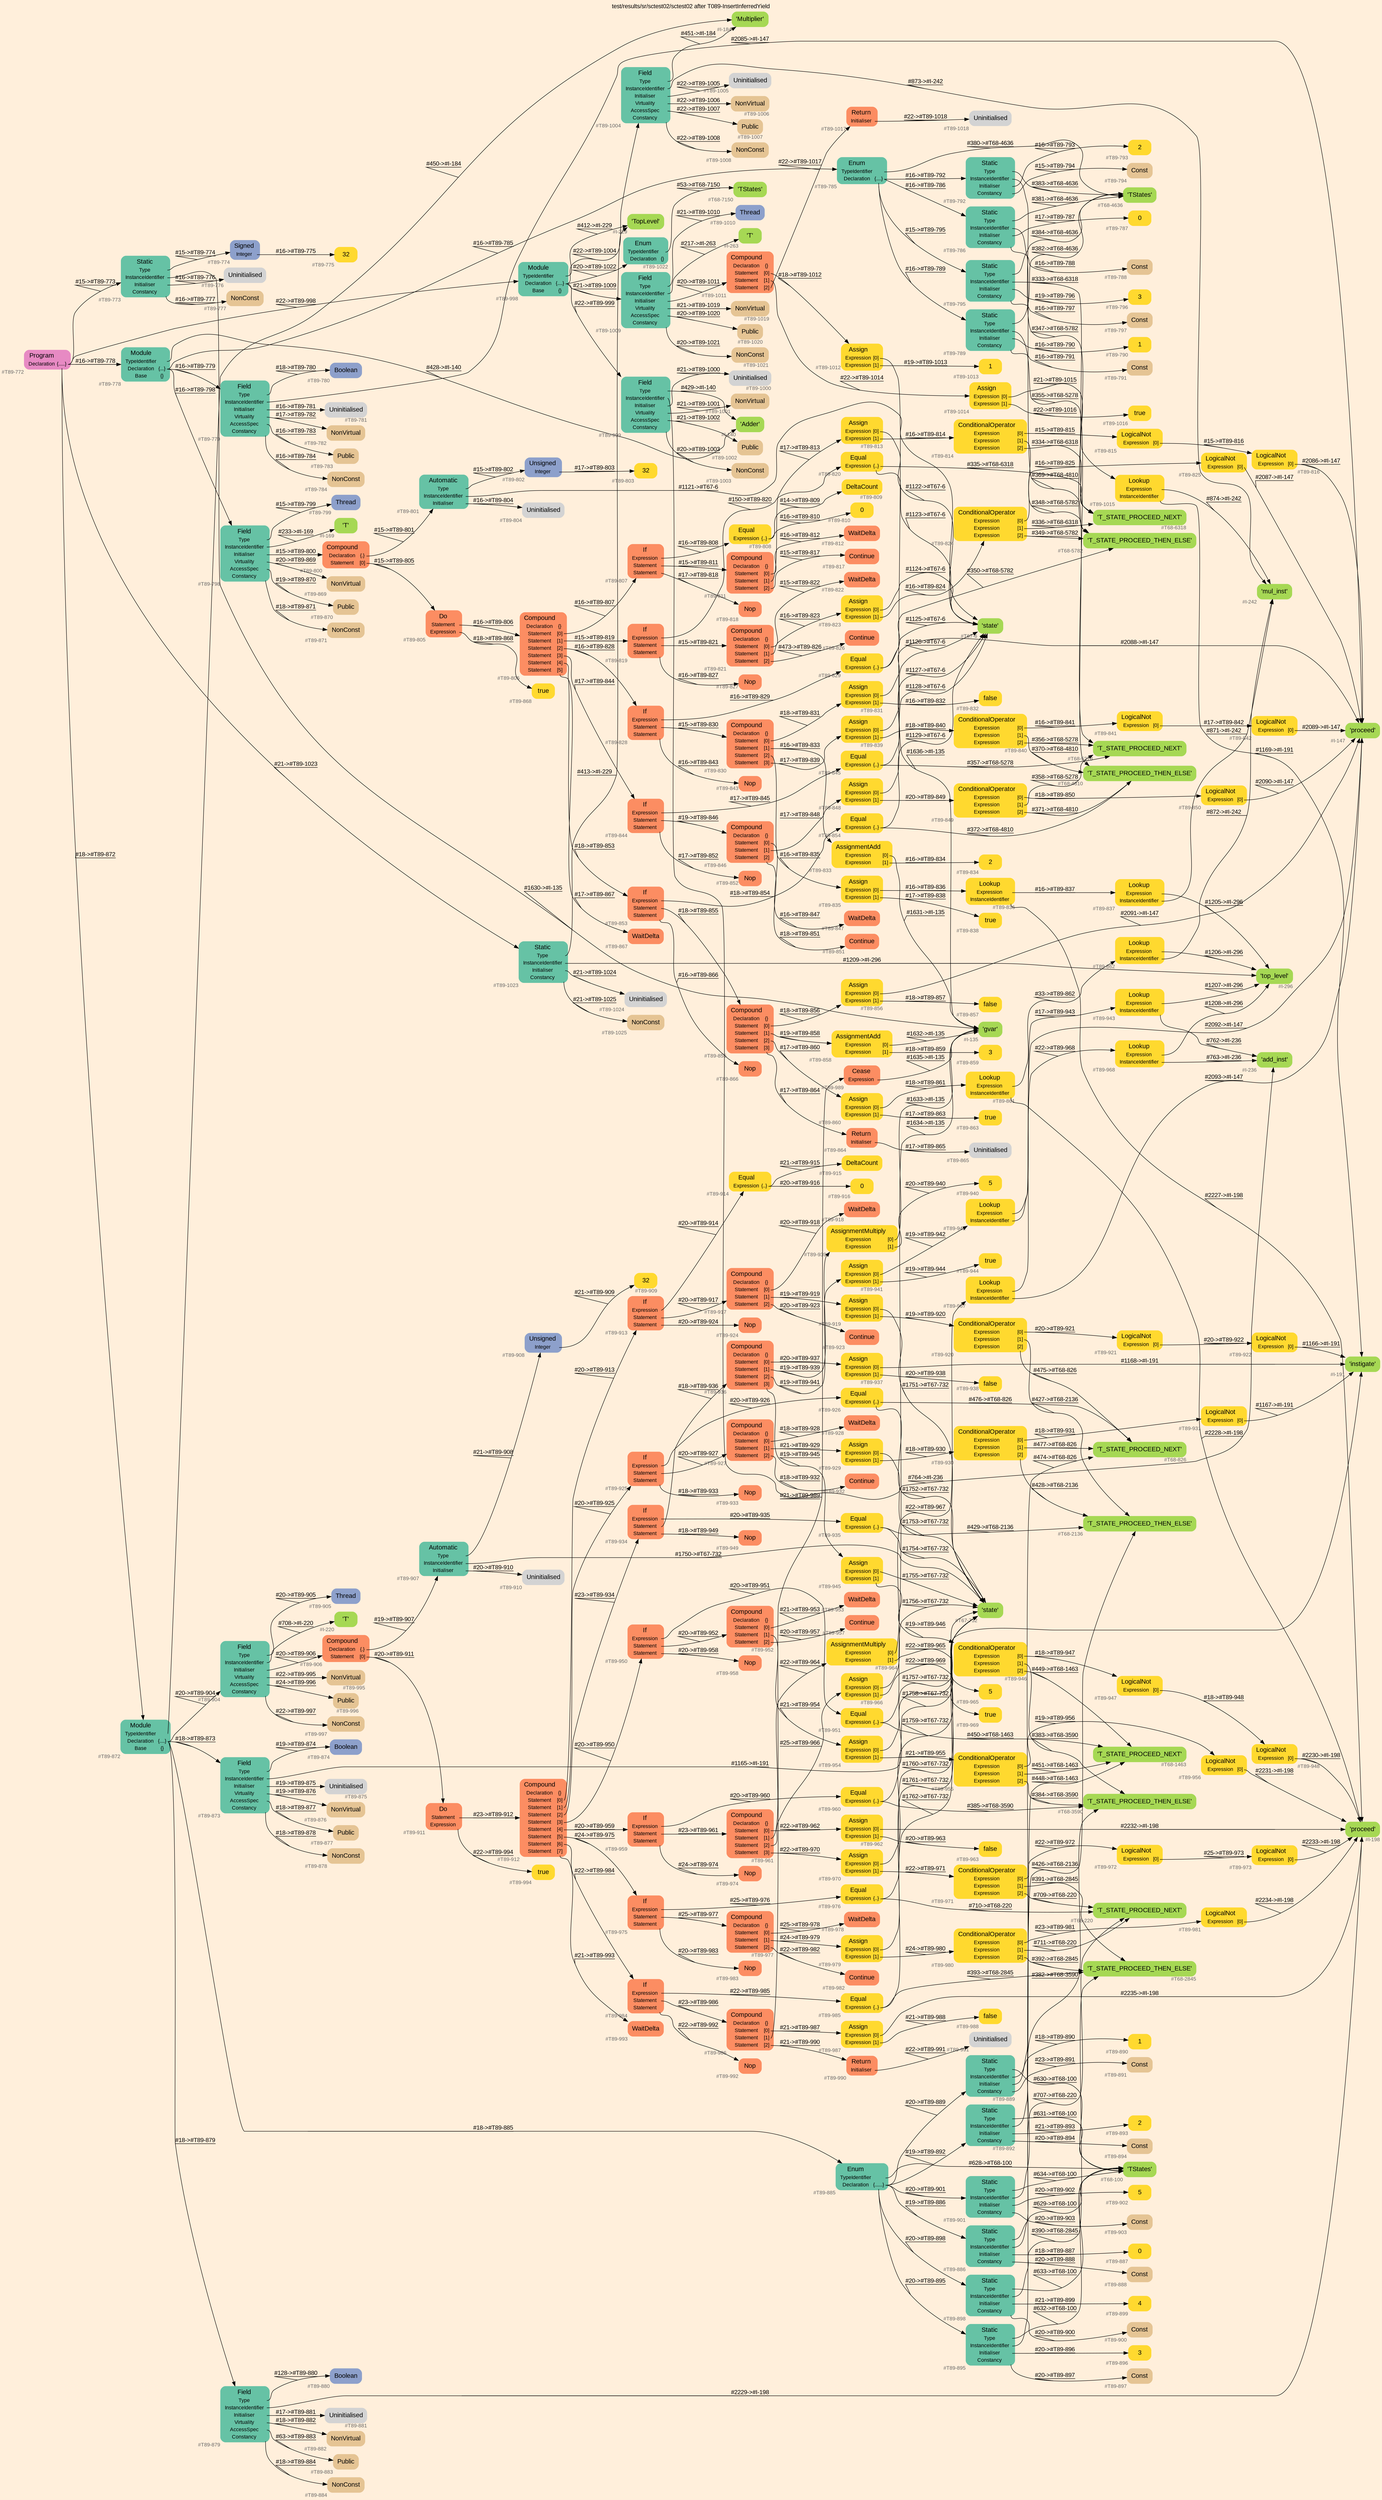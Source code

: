 digraph "test/results/sr/sctest02/sctest02 after T089-InsertInferredYield" {
label = "test/results/sr/sctest02/sctest02 after T089-InsertInferredYield"
labelloc = t
graph [
    rankdir = "LR"
    ranksep = 0.3
    bgcolor = antiquewhite1
    color = black
    fontcolor = black
    fontname = "Arial"
];
node [
    fontname = "Arial"
];
edge [
    fontname = "Arial"
];

// -------------------- node figure --------------------
// -------- block #T89-772 ----------
"#T89-772" [
    fillcolor = "/set28/4"
    xlabel = "#T89-772"
    fontsize = "12"
    fontcolor = grey40
    shape = "plaintext"
    label = <<TABLE BORDER="0" CELLBORDER="0" CELLSPACING="0">
     <TR><TD><FONT COLOR="black" POINT-SIZE="15">Program</FONT></TD></TR>
     <TR><TD><FONT COLOR="black" POINT-SIZE="12">Declaration</FONT></TD><TD PORT="port0"><FONT COLOR="black" POINT-SIZE="12">{.....}</FONT></TD></TR>
    </TABLE>>
    style = "rounded,filled"
];

// -------- block #T89-773 ----------
"#T89-773" [
    fillcolor = "/set28/1"
    xlabel = "#T89-773"
    fontsize = "12"
    fontcolor = grey40
    shape = "plaintext"
    label = <<TABLE BORDER="0" CELLBORDER="0" CELLSPACING="0">
     <TR><TD><FONT COLOR="black" POINT-SIZE="15">Static</FONT></TD></TR>
     <TR><TD><FONT COLOR="black" POINT-SIZE="12">Type</FONT></TD><TD PORT="port0"></TD></TR>
     <TR><TD><FONT COLOR="black" POINT-SIZE="12">InstanceIdentifier</FONT></TD><TD PORT="port1"></TD></TR>
     <TR><TD><FONT COLOR="black" POINT-SIZE="12">Initialiser</FONT></TD><TD PORT="port2"></TD></TR>
     <TR><TD><FONT COLOR="black" POINT-SIZE="12">Constancy</FONT></TD><TD PORT="port3"></TD></TR>
    </TABLE>>
    style = "rounded,filled"
];

// -------- block #T89-774 ----------
"#T89-774" [
    fillcolor = "/set28/3"
    xlabel = "#T89-774"
    fontsize = "12"
    fontcolor = grey40
    shape = "plaintext"
    label = <<TABLE BORDER="0" CELLBORDER="0" CELLSPACING="0">
     <TR><TD><FONT COLOR="black" POINT-SIZE="15">Signed</FONT></TD></TR>
     <TR><TD><FONT COLOR="black" POINT-SIZE="12">Integer</FONT></TD><TD PORT="port0"></TD></TR>
    </TABLE>>
    style = "rounded,filled"
];

// -------- block #T89-775 ----------
"#T89-775" [
    fillcolor = "/set28/6"
    xlabel = "#T89-775"
    fontsize = "12"
    fontcolor = grey40
    shape = "plaintext"
    label = <<TABLE BORDER="0" CELLBORDER="0" CELLSPACING="0">
     <TR><TD><FONT COLOR="black" POINT-SIZE="15">32</FONT></TD></TR>
    </TABLE>>
    style = "rounded,filled"
];

// -------- block #I-135 ----------
"#I-135" [
    fillcolor = "/set28/5"
    xlabel = "#I-135"
    fontsize = "12"
    fontcolor = grey40
    shape = "plaintext"
    label = <<TABLE BORDER="0" CELLBORDER="0" CELLSPACING="0">
     <TR><TD><FONT COLOR="black" POINT-SIZE="15">'gvar'</FONT></TD></TR>
    </TABLE>>
    style = "rounded,filled"
];

// -------- block #T89-776 ----------
"#T89-776" [
    xlabel = "#T89-776"
    fontsize = "12"
    fontcolor = grey40
    shape = "plaintext"
    label = <<TABLE BORDER="0" CELLBORDER="0" CELLSPACING="0">
     <TR><TD><FONT COLOR="black" POINT-SIZE="15">Uninitialised</FONT></TD></TR>
    </TABLE>>
    style = "rounded,filled"
];

// -------- block #T89-777 ----------
"#T89-777" [
    fillcolor = "/set28/7"
    xlabel = "#T89-777"
    fontsize = "12"
    fontcolor = grey40
    shape = "plaintext"
    label = <<TABLE BORDER="0" CELLBORDER="0" CELLSPACING="0">
     <TR><TD><FONT COLOR="black" POINT-SIZE="15">NonConst</FONT></TD></TR>
    </TABLE>>
    style = "rounded,filled"
];

// -------- block #T89-778 ----------
"#T89-778" [
    fillcolor = "/set28/1"
    xlabel = "#T89-778"
    fontsize = "12"
    fontcolor = grey40
    shape = "plaintext"
    label = <<TABLE BORDER="0" CELLBORDER="0" CELLSPACING="0">
     <TR><TD><FONT COLOR="black" POINT-SIZE="15">Module</FONT></TD></TR>
     <TR><TD><FONT COLOR="black" POINT-SIZE="12">TypeIdentifier</FONT></TD><TD PORT="port0"></TD></TR>
     <TR><TD><FONT COLOR="black" POINT-SIZE="12">Declaration</FONT></TD><TD PORT="port1"><FONT COLOR="black" POINT-SIZE="12">{...}</FONT></TD></TR>
     <TR><TD><FONT COLOR="black" POINT-SIZE="12">Base</FONT></TD><TD PORT="port2"><FONT COLOR="black" POINT-SIZE="12">{}</FONT></TD></TR>
    </TABLE>>
    style = "rounded,filled"
];

// -------- block #I-140 ----------
"#I-140" [
    fillcolor = "/set28/5"
    xlabel = "#I-140"
    fontsize = "12"
    fontcolor = grey40
    shape = "plaintext"
    label = <<TABLE BORDER="0" CELLBORDER="0" CELLSPACING="0">
     <TR><TD><FONT COLOR="black" POINT-SIZE="15">'Adder'</FONT></TD></TR>
    </TABLE>>
    style = "rounded,filled"
];

// -------- block #T89-779 ----------
"#T89-779" [
    fillcolor = "/set28/1"
    xlabel = "#T89-779"
    fontsize = "12"
    fontcolor = grey40
    shape = "plaintext"
    label = <<TABLE BORDER="0" CELLBORDER="0" CELLSPACING="0">
     <TR><TD><FONT COLOR="black" POINT-SIZE="15">Field</FONT></TD></TR>
     <TR><TD><FONT COLOR="black" POINT-SIZE="12">Type</FONT></TD><TD PORT="port0"></TD></TR>
     <TR><TD><FONT COLOR="black" POINT-SIZE="12">InstanceIdentifier</FONT></TD><TD PORT="port1"></TD></TR>
     <TR><TD><FONT COLOR="black" POINT-SIZE="12">Initialiser</FONT></TD><TD PORT="port2"></TD></TR>
     <TR><TD><FONT COLOR="black" POINT-SIZE="12">Virtuality</FONT></TD><TD PORT="port3"></TD></TR>
     <TR><TD><FONT COLOR="black" POINT-SIZE="12">AccessSpec</FONT></TD><TD PORT="port4"></TD></TR>
     <TR><TD><FONT COLOR="black" POINT-SIZE="12">Constancy</FONT></TD><TD PORT="port5"></TD></TR>
    </TABLE>>
    style = "rounded,filled"
];

// -------- block #T89-780 ----------
"#T89-780" [
    fillcolor = "/set28/3"
    xlabel = "#T89-780"
    fontsize = "12"
    fontcolor = grey40
    shape = "plaintext"
    label = <<TABLE BORDER="0" CELLBORDER="0" CELLSPACING="0">
     <TR><TD><FONT COLOR="black" POINT-SIZE="15">Boolean</FONT></TD></TR>
    </TABLE>>
    style = "rounded,filled"
];

// -------- block #I-147 ----------
"#I-147" [
    fillcolor = "/set28/5"
    xlabel = "#I-147"
    fontsize = "12"
    fontcolor = grey40
    shape = "plaintext"
    label = <<TABLE BORDER="0" CELLBORDER="0" CELLSPACING="0">
     <TR><TD><FONT COLOR="black" POINT-SIZE="15">'proceed'</FONT></TD></TR>
    </TABLE>>
    style = "rounded,filled"
];

// -------- block #T89-781 ----------
"#T89-781" [
    xlabel = "#T89-781"
    fontsize = "12"
    fontcolor = grey40
    shape = "plaintext"
    label = <<TABLE BORDER="0" CELLBORDER="0" CELLSPACING="0">
     <TR><TD><FONT COLOR="black" POINT-SIZE="15">Uninitialised</FONT></TD></TR>
    </TABLE>>
    style = "rounded,filled"
];

// -------- block #T89-782 ----------
"#T89-782" [
    fillcolor = "/set28/7"
    xlabel = "#T89-782"
    fontsize = "12"
    fontcolor = grey40
    shape = "plaintext"
    label = <<TABLE BORDER="0" CELLBORDER="0" CELLSPACING="0">
     <TR><TD><FONT COLOR="black" POINT-SIZE="15">NonVirtual</FONT></TD></TR>
    </TABLE>>
    style = "rounded,filled"
];

// -------- block #T89-783 ----------
"#T89-783" [
    fillcolor = "/set28/7"
    xlabel = "#T89-783"
    fontsize = "12"
    fontcolor = grey40
    shape = "plaintext"
    label = <<TABLE BORDER="0" CELLBORDER="0" CELLSPACING="0">
     <TR><TD><FONT COLOR="black" POINT-SIZE="15">Public</FONT></TD></TR>
    </TABLE>>
    style = "rounded,filled"
];

// -------- block #T89-784 ----------
"#T89-784" [
    fillcolor = "/set28/7"
    xlabel = "#T89-784"
    fontsize = "12"
    fontcolor = grey40
    shape = "plaintext"
    label = <<TABLE BORDER="0" CELLBORDER="0" CELLSPACING="0">
     <TR><TD><FONT COLOR="black" POINT-SIZE="15">NonConst</FONT></TD></TR>
    </TABLE>>
    style = "rounded,filled"
];

// -------- block #T89-785 ----------
"#T89-785" [
    fillcolor = "/set28/1"
    xlabel = "#T89-785"
    fontsize = "12"
    fontcolor = grey40
    shape = "plaintext"
    label = <<TABLE BORDER="0" CELLBORDER="0" CELLSPACING="0">
     <TR><TD><FONT COLOR="black" POINT-SIZE="15">Enum</FONT></TD></TR>
     <TR><TD><FONT COLOR="black" POINT-SIZE="12">TypeIdentifier</FONT></TD><TD PORT="port0"></TD></TR>
     <TR><TD><FONT COLOR="black" POINT-SIZE="12">Declaration</FONT></TD><TD PORT="port1"><FONT COLOR="black" POINT-SIZE="12">{....}</FONT></TD></TR>
    </TABLE>>
    style = "rounded,filled"
];

// -------- block #T68-4636 ----------
"#T68-4636" [
    fillcolor = "/set28/5"
    xlabel = "#T68-4636"
    fontsize = "12"
    fontcolor = grey40
    shape = "plaintext"
    label = <<TABLE BORDER="0" CELLBORDER="0" CELLSPACING="0">
     <TR><TD><FONT COLOR="black" POINT-SIZE="15">'TStates'</FONT></TD></TR>
    </TABLE>>
    style = "rounded,filled"
];

// -------- block #T89-786 ----------
"#T89-786" [
    fillcolor = "/set28/1"
    xlabel = "#T89-786"
    fontsize = "12"
    fontcolor = grey40
    shape = "plaintext"
    label = <<TABLE BORDER="0" CELLBORDER="0" CELLSPACING="0">
     <TR><TD><FONT COLOR="black" POINT-SIZE="15">Static</FONT></TD></TR>
     <TR><TD><FONT COLOR="black" POINT-SIZE="12">Type</FONT></TD><TD PORT="port0"></TD></TR>
     <TR><TD><FONT COLOR="black" POINT-SIZE="12">InstanceIdentifier</FONT></TD><TD PORT="port1"></TD></TR>
     <TR><TD><FONT COLOR="black" POINT-SIZE="12">Initialiser</FONT></TD><TD PORT="port2"></TD></TR>
     <TR><TD><FONT COLOR="black" POINT-SIZE="12">Constancy</FONT></TD><TD PORT="port3"></TD></TR>
    </TABLE>>
    style = "rounded,filled"
];

// -------- block #T68-4810 ----------
"#T68-4810" [
    fillcolor = "/set28/5"
    xlabel = "#T68-4810"
    fontsize = "12"
    fontcolor = grey40
    shape = "plaintext"
    label = <<TABLE BORDER="0" CELLBORDER="0" CELLSPACING="0">
     <TR><TD><FONT COLOR="black" POINT-SIZE="15">'T_STATE_PROCEED_THEN_ELSE'</FONT></TD></TR>
    </TABLE>>
    style = "rounded,filled"
];

// -------- block #T89-787 ----------
"#T89-787" [
    fillcolor = "/set28/6"
    xlabel = "#T89-787"
    fontsize = "12"
    fontcolor = grey40
    shape = "plaintext"
    label = <<TABLE BORDER="0" CELLBORDER="0" CELLSPACING="0">
     <TR><TD><FONT COLOR="black" POINT-SIZE="15">0</FONT></TD></TR>
    </TABLE>>
    style = "rounded,filled"
];

// -------- block #T89-788 ----------
"#T89-788" [
    fillcolor = "/set28/7"
    xlabel = "#T89-788"
    fontsize = "12"
    fontcolor = grey40
    shape = "plaintext"
    label = <<TABLE BORDER="0" CELLBORDER="0" CELLSPACING="0">
     <TR><TD><FONT COLOR="black" POINT-SIZE="15">Const</FONT></TD></TR>
    </TABLE>>
    style = "rounded,filled"
];

// -------- block #T89-789 ----------
"#T89-789" [
    fillcolor = "/set28/1"
    xlabel = "#T89-789"
    fontsize = "12"
    fontcolor = grey40
    shape = "plaintext"
    label = <<TABLE BORDER="0" CELLBORDER="0" CELLSPACING="0">
     <TR><TD><FONT COLOR="black" POINT-SIZE="15">Static</FONT></TD></TR>
     <TR><TD><FONT COLOR="black" POINT-SIZE="12">Type</FONT></TD><TD PORT="port0"></TD></TR>
     <TR><TD><FONT COLOR="black" POINT-SIZE="12">InstanceIdentifier</FONT></TD><TD PORT="port1"></TD></TR>
     <TR><TD><FONT COLOR="black" POINT-SIZE="12">Initialiser</FONT></TD><TD PORT="port2"></TD></TR>
     <TR><TD><FONT COLOR="black" POINT-SIZE="12">Constancy</FONT></TD><TD PORT="port3"></TD></TR>
    </TABLE>>
    style = "rounded,filled"
];

// -------- block #T68-5278 ----------
"#T68-5278" [
    fillcolor = "/set28/5"
    xlabel = "#T68-5278"
    fontsize = "12"
    fontcolor = grey40
    shape = "plaintext"
    label = <<TABLE BORDER="0" CELLBORDER="0" CELLSPACING="0">
     <TR><TD><FONT COLOR="black" POINT-SIZE="15">'T_STATE_PROCEED_NEXT'</FONT></TD></TR>
    </TABLE>>
    style = "rounded,filled"
];

// -------- block #T89-790 ----------
"#T89-790" [
    fillcolor = "/set28/6"
    xlabel = "#T89-790"
    fontsize = "12"
    fontcolor = grey40
    shape = "plaintext"
    label = <<TABLE BORDER="0" CELLBORDER="0" CELLSPACING="0">
     <TR><TD><FONT COLOR="black" POINT-SIZE="15">1</FONT></TD></TR>
    </TABLE>>
    style = "rounded,filled"
];

// -------- block #T89-791 ----------
"#T89-791" [
    fillcolor = "/set28/7"
    xlabel = "#T89-791"
    fontsize = "12"
    fontcolor = grey40
    shape = "plaintext"
    label = <<TABLE BORDER="0" CELLBORDER="0" CELLSPACING="0">
     <TR><TD><FONT COLOR="black" POINT-SIZE="15">Const</FONT></TD></TR>
    </TABLE>>
    style = "rounded,filled"
];

// -------- block #T89-792 ----------
"#T89-792" [
    fillcolor = "/set28/1"
    xlabel = "#T89-792"
    fontsize = "12"
    fontcolor = grey40
    shape = "plaintext"
    label = <<TABLE BORDER="0" CELLBORDER="0" CELLSPACING="0">
     <TR><TD><FONT COLOR="black" POINT-SIZE="15">Static</FONT></TD></TR>
     <TR><TD><FONT COLOR="black" POINT-SIZE="12">Type</FONT></TD><TD PORT="port0"></TD></TR>
     <TR><TD><FONT COLOR="black" POINT-SIZE="12">InstanceIdentifier</FONT></TD><TD PORT="port1"></TD></TR>
     <TR><TD><FONT COLOR="black" POINT-SIZE="12">Initialiser</FONT></TD><TD PORT="port2"></TD></TR>
     <TR><TD><FONT COLOR="black" POINT-SIZE="12">Constancy</FONT></TD><TD PORT="port3"></TD></TR>
    </TABLE>>
    style = "rounded,filled"
];

// -------- block #T68-5782 ----------
"#T68-5782" [
    fillcolor = "/set28/5"
    xlabel = "#T68-5782"
    fontsize = "12"
    fontcolor = grey40
    shape = "plaintext"
    label = <<TABLE BORDER="0" CELLBORDER="0" CELLSPACING="0">
     <TR><TD><FONT COLOR="black" POINT-SIZE="15">'T_STATE_PROCEED_THEN_ELSE'</FONT></TD></TR>
    </TABLE>>
    style = "rounded,filled"
];

// -------- block #T89-793 ----------
"#T89-793" [
    fillcolor = "/set28/6"
    xlabel = "#T89-793"
    fontsize = "12"
    fontcolor = grey40
    shape = "plaintext"
    label = <<TABLE BORDER="0" CELLBORDER="0" CELLSPACING="0">
     <TR><TD><FONT COLOR="black" POINT-SIZE="15">2</FONT></TD></TR>
    </TABLE>>
    style = "rounded,filled"
];

// -------- block #T89-794 ----------
"#T89-794" [
    fillcolor = "/set28/7"
    xlabel = "#T89-794"
    fontsize = "12"
    fontcolor = grey40
    shape = "plaintext"
    label = <<TABLE BORDER="0" CELLBORDER="0" CELLSPACING="0">
     <TR><TD><FONT COLOR="black" POINT-SIZE="15">Const</FONT></TD></TR>
    </TABLE>>
    style = "rounded,filled"
];

// -------- block #T89-795 ----------
"#T89-795" [
    fillcolor = "/set28/1"
    xlabel = "#T89-795"
    fontsize = "12"
    fontcolor = grey40
    shape = "plaintext"
    label = <<TABLE BORDER="0" CELLBORDER="0" CELLSPACING="0">
     <TR><TD><FONT COLOR="black" POINT-SIZE="15">Static</FONT></TD></TR>
     <TR><TD><FONT COLOR="black" POINT-SIZE="12">Type</FONT></TD><TD PORT="port0"></TD></TR>
     <TR><TD><FONT COLOR="black" POINT-SIZE="12">InstanceIdentifier</FONT></TD><TD PORT="port1"></TD></TR>
     <TR><TD><FONT COLOR="black" POINT-SIZE="12">Initialiser</FONT></TD><TD PORT="port2"></TD></TR>
     <TR><TD><FONT COLOR="black" POINT-SIZE="12">Constancy</FONT></TD><TD PORT="port3"></TD></TR>
    </TABLE>>
    style = "rounded,filled"
];

// -------- block #T68-6318 ----------
"#T68-6318" [
    fillcolor = "/set28/5"
    xlabel = "#T68-6318"
    fontsize = "12"
    fontcolor = grey40
    shape = "plaintext"
    label = <<TABLE BORDER="0" CELLBORDER="0" CELLSPACING="0">
     <TR><TD><FONT COLOR="black" POINT-SIZE="15">'T_STATE_PROCEED_NEXT'</FONT></TD></TR>
    </TABLE>>
    style = "rounded,filled"
];

// -------- block #T89-796 ----------
"#T89-796" [
    fillcolor = "/set28/6"
    xlabel = "#T89-796"
    fontsize = "12"
    fontcolor = grey40
    shape = "plaintext"
    label = <<TABLE BORDER="0" CELLBORDER="0" CELLSPACING="0">
     <TR><TD><FONT COLOR="black" POINT-SIZE="15">3</FONT></TD></TR>
    </TABLE>>
    style = "rounded,filled"
];

// -------- block #T89-797 ----------
"#T89-797" [
    fillcolor = "/set28/7"
    xlabel = "#T89-797"
    fontsize = "12"
    fontcolor = grey40
    shape = "plaintext"
    label = <<TABLE BORDER="0" CELLBORDER="0" CELLSPACING="0">
     <TR><TD><FONT COLOR="black" POINT-SIZE="15">Const</FONT></TD></TR>
    </TABLE>>
    style = "rounded,filled"
];

// -------- block #T89-798 ----------
"#T89-798" [
    fillcolor = "/set28/1"
    xlabel = "#T89-798"
    fontsize = "12"
    fontcolor = grey40
    shape = "plaintext"
    label = <<TABLE BORDER="0" CELLBORDER="0" CELLSPACING="0">
     <TR><TD><FONT COLOR="black" POINT-SIZE="15">Field</FONT></TD></TR>
     <TR><TD><FONT COLOR="black" POINT-SIZE="12">Type</FONT></TD><TD PORT="port0"></TD></TR>
     <TR><TD><FONT COLOR="black" POINT-SIZE="12">InstanceIdentifier</FONT></TD><TD PORT="port1"></TD></TR>
     <TR><TD><FONT COLOR="black" POINT-SIZE="12">Initialiser</FONT></TD><TD PORT="port2"></TD></TR>
     <TR><TD><FONT COLOR="black" POINT-SIZE="12">Virtuality</FONT></TD><TD PORT="port3"></TD></TR>
     <TR><TD><FONT COLOR="black" POINT-SIZE="12">AccessSpec</FONT></TD><TD PORT="port4"></TD></TR>
     <TR><TD><FONT COLOR="black" POINT-SIZE="12">Constancy</FONT></TD><TD PORT="port5"></TD></TR>
    </TABLE>>
    style = "rounded,filled"
];

// -------- block #T89-799 ----------
"#T89-799" [
    fillcolor = "/set28/3"
    xlabel = "#T89-799"
    fontsize = "12"
    fontcolor = grey40
    shape = "plaintext"
    label = <<TABLE BORDER="0" CELLBORDER="0" CELLSPACING="0">
     <TR><TD><FONT COLOR="black" POINT-SIZE="15">Thread</FONT></TD></TR>
    </TABLE>>
    style = "rounded,filled"
];

// -------- block #I-169 ----------
"#I-169" [
    fillcolor = "/set28/5"
    xlabel = "#I-169"
    fontsize = "12"
    fontcolor = grey40
    shape = "plaintext"
    label = <<TABLE BORDER="0" CELLBORDER="0" CELLSPACING="0">
     <TR><TD><FONT COLOR="black" POINT-SIZE="15">'T'</FONT></TD></TR>
    </TABLE>>
    style = "rounded,filled"
];

// -------- block #T89-800 ----------
"#T89-800" [
    fillcolor = "/set28/2"
    xlabel = "#T89-800"
    fontsize = "12"
    fontcolor = grey40
    shape = "plaintext"
    label = <<TABLE BORDER="0" CELLBORDER="0" CELLSPACING="0">
     <TR><TD><FONT COLOR="black" POINT-SIZE="15">Compound</FONT></TD></TR>
     <TR><TD><FONT COLOR="black" POINT-SIZE="12">Declaration</FONT></TD><TD PORT="port0"><FONT COLOR="black" POINT-SIZE="12">{.}</FONT></TD></TR>
     <TR><TD><FONT COLOR="black" POINT-SIZE="12">Statement</FONT></TD><TD PORT="port1"><FONT COLOR="black" POINT-SIZE="12">[0]</FONT></TD></TR>
    </TABLE>>
    style = "rounded,filled"
];

// -------- block #T89-801 ----------
"#T89-801" [
    fillcolor = "/set28/1"
    xlabel = "#T89-801"
    fontsize = "12"
    fontcolor = grey40
    shape = "plaintext"
    label = <<TABLE BORDER="0" CELLBORDER="0" CELLSPACING="0">
     <TR><TD><FONT COLOR="black" POINT-SIZE="15">Automatic</FONT></TD></TR>
     <TR><TD><FONT COLOR="black" POINT-SIZE="12">Type</FONT></TD><TD PORT="port0"></TD></TR>
     <TR><TD><FONT COLOR="black" POINT-SIZE="12">InstanceIdentifier</FONT></TD><TD PORT="port1"></TD></TR>
     <TR><TD><FONT COLOR="black" POINT-SIZE="12">Initialiser</FONT></TD><TD PORT="port2"></TD></TR>
    </TABLE>>
    style = "rounded,filled"
];

// -------- block #T89-802 ----------
"#T89-802" [
    fillcolor = "/set28/3"
    xlabel = "#T89-802"
    fontsize = "12"
    fontcolor = grey40
    shape = "plaintext"
    label = <<TABLE BORDER="0" CELLBORDER="0" CELLSPACING="0">
     <TR><TD><FONT COLOR="black" POINT-SIZE="15">Unsigned</FONT></TD></TR>
     <TR><TD><FONT COLOR="black" POINT-SIZE="12">Integer</FONT></TD><TD PORT="port0"></TD></TR>
    </TABLE>>
    style = "rounded,filled"
];

// -------- block #T89-803 ----------
"#T89-803" [
    fillcolor = "/set28/6"
    xlabel = "#T89-803"
    fontsize = "12"
    fontcolor = grey40
    shape = "plaintext"
    label = <<TABLE BORDER="0" CELLBORDER="0" CELLSPACING="0">
     <TR><TD><FONT COLOR="black" POINT-SIZE="15">32</FONT></TD></TR>
    </TABLE>>
    style = "rounded,filled"
];

// -------- block #T67-6 ----------
"#T67-6" [
    fillcolor = "/set28/5"
    xlabel = "#T67-6"
    fontsize = "12"
    fontcolor = grey40
    shape = "plaintext"
    label = <<TABLE BORDER="0" CELLBORDER="0" CELLSPACING="0">
     <TR><TD><FONT COLOR="black" POINT-SIZE="15">'state'</FONT></TD></TR>
    </TABLE>>
    style = "rounded,filled"
];

// -------- block #T89-804 ----------
"#T89-804" [
    xlabel = "#T89-804"
    fontsize = "12"
    fontcolor = grey40
    shape = "plaintext"
    label = <<TABLE BORDER="0" CELLBORDER="0" CELLSPACING="0">
     <TR><TD><FONT COLOR="black" POINT-SIZE="15">Uninitialised</FONT></TD></TR>
    </TABLE>>
    style = "rounded,filled"
];

// -------- block #T89-805 ----------
"#T89-805" [
    fillcolor = "/set28/2"
    xlabel = "#T89-805"
    fontsize = "12"
    fontcolor = grey40
    shape = "plaintext"
    label = <<TABLE BORDER="0" CELLBORDER="0" CELLSPACING="0">
     <TR><TD><FONT COLOR="black" POINT-SIZE="15">Do</FONT></TD></TR>
     <TR><TD><FONT COLOR="black" POINT-SIZE="12">Statement</FONT></TD><TD PORT="port0"></TD></TR>
     <TR><TD><FONT COLOR="black" POINT-SIZE="12">Expression</FONT></TD><TD PORT="port1"></TD></TR>
    </TABLE>>
    style = "rounded,filled"
];

// -------- block #T89-806 ----------
"#T89-806" [
    fillcolor = "/set28/2"
    xlabel = "#T89-806"
    fontsize = "12"
    fontcolor = grey40
    shape = "plaintext"
    label = <<TABLE BORDER="0" CELLBORDER="0" CELLSPACING="0">
     <TR><TD><FONT COLOR="black" POINT-SIZE="15">Compound</FONT></TD></TR>
     <TR><TD><FONT COLOR="black" POINT-SIZE="12">Declaration</FONT></TD><TD PORT="port0"><FONT COLOR="black" POINT-SIZE="12">{}</FONT></TD></TR>
     <TR><TD><FONT COLOR="black" POINT-SIZE="12">Statement</FONT></TD><TD PORT="port1"><FONT COLOR="black" POINT-SIZE="12">[0]</FONT></TD></TR>
     <TR><TD><FONT COLOR="black" POINT-SIZE="12">Statement</FONT></TD><TD PORT="port2"><FONT COLOR="black" POINT-SIZE="12">[1]</FONT></TD></TR>
     <TR><TD><FONT COLOR="black" POINT-SIZE="12">Statement</FONT></TD><TD PORT="port3"><FONT COLOR="black" POINT-SIZE="12">[2]</FONT></TD></TR>
     <TR><TD><FONT COLOR="black" POINT-SIZE="12">Statement</FONT></TD><TD PORT="port4"><FONT COLOR="black" POINT-SIZE="12">[3]</FONT></TD></TR>
     <TR><TD><FONT COLOR="black" POINT-SIZE="12">Statement</FONT></TD><TD PORT="port5"><FONT COLOR="black" POINT-SIZE="12">[4]</FONT></TD></TR>
     <TR><TD><FONT COLOR="black" POINT-SIZE="12">Statement</FONT></TD><TD PORT="port6"><FONT COLOR="black" POINT-SIZE="12">[5]</FONT></TD></TR>
    </TABLE>>
    style = "rounded,filled"
];

// -------- block #T89-807 ----------
"#T89-807" [
    fillcolor = "/set28/2"
    xlabel = "#T89-807"
    fontsize = "12"
    fontcolor = grey40
    shape = "plaintext"
    label = <<TABLE BORDER="0" CELLBORDER="0" CELLSPACING="0">
     <TR><TD><FONT COLOR="black" POINT-SIZE="15">If</FONT></TD></TR>
     <TR><TD><FONT COLOR="black" POINT-SIZE="12">Expression</FONT></TD><TD PORT="port0"></TD></TR>
     <TR><TD><FONT COLOR="black" POINT-SIZE="12">Statement</FONT></TD><TD PORT="port1"></TD></TR>
     <TR><TD><FONT COLOR="black" POINT-SIZE="12">Statement</FONT></TD><TD PORT="port2"></TD></TR>
    </TABLE>>
    style = "rounded,filled"
];

// -------- block #T89-808 ----------
"#T89-808" [
    fillcolor = "/set28/6"
    xlabel = "#T89-808"
    fontsize = "12"
    fontcolor = grey40
    shape = "plaintext"
    label = <<TABLE BORDER="0" CELLBORDER="0" CELLSPACING="0">
     <TR><TD><FONT COLOR="black" POINT-SIZE="15">Equal</FONT></TD></TR>
     <TR><TD><FONT COLOR="black" POINT-SIZE="12">Expression</FONT></TD><TD PORT="port0"><FONT COLOR="black" POINT-SIZE="12">{..}</FONT></TD></TR>
    </TABLE>>
    style = "rounded,filled"
];

// -------- block #T89-809 ----------
"#T89-809" [
    fillcolor = "/set28/6"
    xlabel = "#T89-809"
    fontsize = "12"
    fontcolor = grey40
    shape = "plaintext"
    label = <<TABLE BORDER="0" CELLBORDER="0" CELLSPACING="0">
     <TR><TD><FONT COLOR="black" POINT-SIZE="15">DeltaCount</FONT></TD></TR>
    </TABLE>>
    style = "rounded,filled"
];

// -------- block #T89-810 ----------
"#T89-810" [
    fillcolor = "/set28/6"
    xlabel = "#T89-810"
    fontsize = "12"
    fontcolor = grey40
    shape = "plaintext"
    label = <<TABLE BORDER="0" CELLBORDER="0" CELLSPACING="0">
     <TR><TD><FONT COLOR="black" POINT-SIZE="15">0</FONT></TD></TR>
    </TABLE>>
    style = "rounded,filled"
];

// -------- block #T89-811 ----------
"#T89-811" [
    fillcolor = "/set28/2"
    xlabel = "#T89-811"
    fontsize = "12"
    fontcolor = grey40
    shape = "plaintext"
    label = <<TABLE BORDER="0" CELLBORDER="0" CELLSPACING="0">
     <TR><TD><FONT COLOR="black" POINT-SIZE="15">Compound</FONT></TD></TR>
     <TR><TD><FONT COLOR="black" POINT-SIZE="12">Declaration</FONT></TD><TD PORT="port0"><FONT COLOR="black" POINT-SIZE="12">{}</FONT></TD></TR>
     <TR><TD><FONT COLOR="black" POINT-SIZE="12">Statement</FONT></TD><TD PORT="port1"><FONT COLOR="black" POINT-SIZE="12">[0]</FONT></TD></TR>
     <TR><TD><FONT COLOR="black" POINT-SIZE="12">Statement</FONT></TD><TD PORT="port2"><FONT COLOR="black" POINT-SIZE="12">[1]</FONT></TD></TR>
     <TR><TD><FONT COLOR="black" POINT-SIZE="12">Statement</FONT></TD><TD PORT="port3"><FONT COLOR="black" POINT-SIZE="12">[2]</FONT></TD></TR>
    </TABLE>>
    style = "rounded,filled"
];

// -------- block #T89-812 ----------
"#T89-812" [
    fillcolor = "/set28/2"
    xlabel = "#T89-812"
    fontsize = "12"
    fontcolor = grey40
    shape = "plaintext"
    label = <<TABLE BORDER="0" CELLBORDER="0" CELLSPACING="0">
     <TR><TD><FONT COLOR="black" POINT-SIZE="15">WaitDelta</FONT></TD></TR>
    </TABLE>>
    style = "rounded,filled"
];

// -------- block #T89-813 ----------
"#T89-813" [
    fillcolor = "/set28/6"
    xlabel = "#T89-813"
    fontsize = "12"
    fontcolor = grey40
    shape = "plaintext"
    label = <<TABLE BORDER="0" CELLBORDER="0" CELLSPACING="0">
     <TR><TD><FONT COLOR="black" POINT-SIZE="15">Assign</FONT></TD></TR>
     <TR><TD><FONT COLOR="black" POINT-SIZE="12">Expression</FONT></TD><TD PORT="port0"><FONT COLOR="black" POINT-SIZE="12">[0]</FONT></TD></TR>
     <TR><TD><FONT COLOR="black" POINT-SIZE="12">Expression</FONT></TD><TD PORT="port1"><FONT COLOR="black" POINT-SIZE="12">[1]</FONT></TD></TR>
    </TABLE>>
    style = "rounded,filled"
];

// -------- block #T89-814 ----------
"#T89-814" [
    fillcolor = "/set28/6"
    xlabel = "#T89-814"
    fontsize = "12"
    fontcolor = grey40
    shape = "plaintext"
    label = <<TABLE BORDER="0" CELLBORDER="0" CELLSPACING="0">
     <TR><TD><FONT COLOR="black" POINT-SIZE="15">ConditionalOperator</FONT></TD></TR>
     <TR><TD><FONT COLOR="black" POINT-SIZE="12">Expression</FONT></TD><TD PORT="port0"><FONT COLOR="black" POINT-SIZE="12">[0]</FONT></TD></TR>
     <TR><TD><FONT COLOR="black" POINT-SIZE="12">Expression</FONT></TD><TD PORT="port1"><FONT COLOR="black" POINT-SIZE="12">[1]</FONT></TD></TR>
     <TR><TD><FONT COLOR="black" POINT-SIZE="12">Expression</FONT></TD><TD PORT="port2"><FONT COLOR="black" POINT-SIZE="12">[2]</FONT></TD></TR>
    </TABLE>>
    style = "rounded,filled"
];

// -------- block #T89-815 ----------
"#T89-815" [
    fillcolor = "/set28/6"
    xlabel = "#T89-815"
    fontsize = "12"
    fontcolor = grey40
    shape = "plaintext"
    label = <<TABLE BORDER="0" CELLBORDER="0" CELLSPACING="0">
     <TR><TD><FONT COLOR="black" POINT-SIZE="15">LogicalNot</FONT></TD></TR>
     <TR><TD><FONT COLOR="black" POINT-SIZE="12">Expression</FONT></TD><TD PORT="port0"><FONT COLOR="black" POINT-SIZE="12">[0]</FONT></TD></TR>
    </TABLE>>
    style = "rounded,filled"
];

// -------- block #T89-816 ----------
"#T89-816" [
    fillcolor = "/set28/6"
    xlabel = "#T89-816"
    fontsize = "12"
    fontcolor = grey40
    shape = "plaintext"
    label = <<TABLE BORDER="0" CELLBORDER="0" CELLSPACING="0">
     <TR><TD><FONT COLOR="black" POINT-SIZE="15">LogicalNot</FONT></TD></TR>
     <TR><TD><FONT COLOR="black" POINT-SIZE="12">Expression</FONT></TD><TD PORT="port0"><FONT COLOR="black" POINT-SIZE="12">[0]</FONT></TD></TR>
    </TABLE>>
    style = "rounded,filled"
];

// -------- block #T89-817 ----------
"#T89-817" [
    fillcolor = "/set28/2"
    xlabel = "#T89-817"
    fontsize = "12"
    fontcolor = grey40
    shape = "plaintext"
    label = <<TABLE BORDER="0" CELLBORDER="0" CELLSPACING="0">
     <TR><TD><FONT COLOR="black" POINT-SIZE="15">Continue</FONT></TD></TR>
    </TABLE>>
    style = "rounded,filled"
];

// -------- block #T89-818 ----------
"#T89-818" [
    fillcolor = "/set28/2"
    xlabel = "#T89-818"
    fontsize = "12"
    fontcolor = grey40
    shape = "plaintext"
    label = <<TABLE BORDER="0" CELLBORDER="0" CELLSPACING="0">
     <TR><TD><FONT COLOR="black" POINT-SIZE="15">Nop</FONT></TD></TR>
    </TABLE>>
    style = "rounded,filled"
];

// -------- block #T89-819 ----------
"#T89-819" [
    fillcolor = "/set28/2"
    xlabel = "#T89-819"
    fontsize = "12"
    fontcolor = grey40
    shape = "plaintext"
    label = <<TABLE BORDER="0" CELLBORDER="0" CELLSPACING="0">
     <TR><TD><FONT COLOR="black" POINT-SIZE="15">If</FONT></TD></TR>
     <TR><TD><FONT COLOR="black" POINT-SIZE="12">Expression</FONT></TD><TD PORT="port0"></TD></TR>
     <TR><TD><FONT COLOR="black" POINT-SIZE="12">Statement</FONT></TD><TD PORT="port1"></TD></TR>
     <TR><TD><FONT COLOR="black" POINT-SIZE="12">Statement</FONT></TD><TD PORT="port2"></TD></TR>
    </TABLE>>
    style = "rounded,filled"
];

// -------- block #T89-820 ----------
"#T89-820" [
    fillcolor = "/set28/6"
    xlabel = "#T89-820"
    fontsize = "12"
    fontcolor = grey40
    shape = "plaintext"
    label = <<TABLE BORDER="0" CELLBORDER="0" CELLSPACING="0">
     <TR><TD><FONT COLOR="black" POINT-SIZE="15">Equal</FONT></TD></TR>
     <TR><TD><FONT COLOR="black" POINT-SIZE="12">Expression</FONT></TD><TD PORT="port0"><FONT COLOR="black" POINT-SIZE="12">{..}</FONT></TD></TR>
    </TABLE>>
    style = "rounded,filled"
];

// -------- block #T89-821 ----------
"#T89-821" [
    fillcolor = "/set28/2"
    xlabel = "#T89-821"
    fontsize = "12"
    fontcolor = grey40
    shape = "plaintext"
    label = <<TABLE BORDER="0" CELLBORDER="0" CELLSPACING="0">
     <TR><TD><FONT COLOR="black" POINT-SIZE="15">Compound</FONT></TD></TR>
     <TR><TD><FONT COLOR="black" POINT-SIZE="12">Declaration</FONT></TD><TD PORT="port0"><FONT COLOR="black" POINT-SIZE="12">{}</FONT></TD></TR>
     <TR><TD><FONT COLOR="black" POINT-SIZE="12">Statement</FONT></TD><TD PORT="port1"><FONT COLOR="black" POINT-SIZE="12">[0]</FONT></TD></TR>
     <TR><TD><FONT COLOR="black" POINT-SIZE="12">Statement</FONT></TD><TD PORT="port2"><FONT COLOR="black" POINT-SIZE="12">[1]</FONT></TD></TR>
     <TR><TD><FONT COLOR="black" POINT-SIZE="12">Statement</FONT></TD><TD PORT="port3"><FONT COLOR="black" POINT-SIZE="12">[2]</FONT></TD></TR>
    </TABLE>>
    style = "rounded,filled"
];

// -------- block #T89-822 ----------
"#T89-822" [
    fillcolor = "/set28/2"
    xlabel = "#T89-822"
    fontsize = "12"
    fontcolor = grey40
    shape = "plaintext"
    label = <<TABLE BORDER="0" CELLBORDER="0" CELLSPACING="0">
     <TR><TD><FONT COLOR="black" POINT-SIZE="15">WaitDelta</FONT></TD></TR>
    </TABLE>>
    style = "rounded,filled"
];

// -------- block #T89-823 ----------
"#T89-823" [
    fillcolor = "/set28/6"
    xlabel = "#T89-823"
    fontsize = "12"
    fontcolor = grey40
    shape = "plaintext"
    label = <<TABLE BORDER="0" CELLBORDER="0" CELLSPACING="0">
     <TR><TD><FONT COLOR="black" POINT-SIZE="15">Assign</FONT></TD></TR>
     <TR><TD><FONT COLOR="black" POINT-SIZE="12">Expression</FONT></TD><TD PORT="port0"><FONT COLOR="black" POINT-SIZE="12">[0]</FONT></TD></TR>
     <TR><TD><FONT COLOR="black" POINT-SIZE="12">Expression</FONT></TD><TD PORT="port1"><FONT COLOR="black" POINT-SIZE="12">[1]</FONT></TD></TR>
    </TABLE>>
    style = "rounded,filled"
];

// -------- block #T89-824 ----------
"#T89-824" [
    fillcolor = "/set28/6"
    xlabel = "#T89-824"
    fontsize = "12"
    fontcolor = grey40
    shape = "plaintext"
    label = <<TABLE BORDER="0" CELLBORDER="0" CELLSPACING="0">
     <TR><TD><FONT COLOR="black" POINT-SIZE="15">ConditionalOperator</FONT></TD></TR>
     <TR><TD><FONT COLOR="black" POINT-SIZE="12">Expression</FONT></TD><TD PORT="port0"><FONT COLOR="black" POINT-SIZE="12">[0]</FONT></TD></TR>
     <TR><TD><FONT COLOR="black" POINT-SIZE="12">Expression</FONT></TD><TD PORT="port1"><FONT COLOR="black" POINT-SIZE="12">[1]</FONT></TD></TR>
     <TR><TD><FONT COLOR="black" POINT-SIZE="12">Expression</FONT></TD><TD PORT="port2"><FONT COLOR="black" POINT-SIZE="12">[2]</FONT></TD></TR>
    </TABLE>>
    style = "rounded,filled"
];

// -------- block #T89-825 ----------
"#T89-825" [
    fillcolor = "/set28/6"
    xlabel = "#T89-825"
    fontsize = "12"
    fontcolor = grey40
    shape = "plaintext"
    label = <<TABLE BORDER="0" CELLBORDER="0" CELLSPACING="0">
     <TR><TD><FONT COLOR="black" POINT-SIZE="15">LogicalNot</FONT></TD></TR>
     <TR><TD><FONT COLOR="black" POINT-SIZE="12">Expression</FONT></TD><TD PORT="port0"><FONT COLOR="black" POINT-SIZE="12">[0]</FONT></TD></TR>
    </TABLE>>
    style = "rounded,filled"
];

// -------- block #T89-826 ----------
"#T89-826" [
    fillcolor = "/set28/2"
    xlabel = "#T89-826"
    fontsize = "12"
    fontcolor = grey40
    shape = "plaintext"
    label = <<TABLE BORDER="0" CELLBORDER="0" CELLSPACING="0">
     <TR><TD><FONT COLOR="black" POINT-SIZE="15">Continue</FONT></TD></TR>
    </TABLE>>
    style = "rounded,filled"
];

// -------- block #T89-827 ----------
"#T89-827" [
    fillcolor = "/set28/2"
    xlabel = "#T89-827"
    fontsize = "12"
    fontcolor = grey40
    shape = "plaintext"
    label = <<TABLE BORDER="0" CELLBORDER="0" CELLSPACING="0">
     <TR><TD><FONT COLOR="black" POINT-SIZE="15">Nop</FONT></TD></TR>
    </TABLE>>
    style = "rounded,filled"
];

// -------- block #T89-828 ----------
"#T89-828" [
    fillcolor = "/set28/2"
    xlabel = "#T89-828"
    fontsize = "12"
    fontcolor = grey40
    shape = "plaintext"
    label = <<TABLE BORDER="0" CELLBORDER="0" CELLSPACING="0">
     <TR><TD><FONT COLOR="black" POINT-SIZE="15">If</FONT></TD></TR>
     <TR><TD><FONT COLOR="black" POINT-SIZE="12">Expression</FONT></TD><TD PORT="port0"></TD></TR>
     <TR><TD><FONT COLOR="black" POINT-SIZE="12">Statement</FONT></TD><TD PORT="port1"></TD></TR>
     <TR><TD><FONT COLOR="black" POINT-SIZE="12">Statement</FONT></TD><TD PORT="port2"></TD></TR>
    </TABLE>>
    style = "rounded,filled"
];

// -------- block #T89-829 ----------
"#T89-829" [
    fillcolor = "/set28/6"
    xlabel = "#T89-829"
    fontsize = "12"
    fontcolor = grey40
    shape = "plaintext"
    label = <<TABLE BORDER="0" CELLBORDER="0" CELLSPACING="0">
     <TR><TD><FONT COLOR="black" POINT-SIZE="15">Equal</FONT></TD></TR>
     <TR><TD><FONT COLOR="black" POINT-SIZE="12">Expression</FONT></TD><TD PORT="port0"><FONT COLOR="black" POINT-SIZE="12">{..}</FONT></TD></TR>
    </TABLE>>
    style = "rounded,filled"
];

// -------- block #T89-830 ----------
"#T89-830" [
    fillcolor = "/set28/2"
    xlabel = "#T89-830"
    fontsize = "12"
    fontcolor = grey40
    shape = "plaintext"
    label = <<TABLE BORDER="0" CELLBORDER="0" CELLSPACING="0">
     <TR><TD><FONT COLOR="black" POINT-SIZE="15">Compound</FONT></TD></TR>
     <TR><TD><FONT COLOR="black" POINT-SIZE="12">Declaration</FONT></TD><TD PORT="port0"><FONT COLOR="black" POINT-SIZE="12">{}</FONT></TD></TR>
     <TR><TD><FONT COLOR="black" POINT-SIZE="12">Statement</FONT></TD><TD PORT="port1"><FONT COLOR="black" POINT-SIZE="12">[0]</FONT></TD></TR>
     <TR><TD><FONT COLOR="black" POINT-SIZE="12">Statement</FONT></TD><TD PORT="port2"><FONT COLOR="black" POINT-SIZE="12">[1]</FONT></TD></TR>
     <TR><TD><FONT COLOR="black" POINT-SIZE="12">Statement</FONT></TD><TD PORT="port3"><FONT COLOR="black" POINT-SIZE="12">[2]</FONT></TD></TR>
     <TR><TD><FONT COLOR="black" POINT-SIZE="12">Statement</FONT></TD><TD PORT="port4"><FONT COLOR="black" POINT-SIZE="12">[3]</FONT></TD></TR>
    </TABLE>>
    style = "rounded,filled"
];

// -------- block #T89-831 ----------
"#T89-831" [
    fillcolor = "/set28/6"
    xlabel = "#T89-831"
    fontsize = "12"
    fontcolor = grey40
    shape = "plaintext"
    label = <<TABLE BORDER="0" CELLBORDER="0" CELLSPACING="0">
     <TR><TD><FONT COLOR="black" POINT-SIZE="15">Assign</FONT></TD></TR>
     <TR><TD><FONT COLOR="black" POINT-SIZE="12">Expression</FONT></TD><TD PORT="port0"><FONT COLOR="black" POINT-SIZE="12">[0]</FONT></TD></TR>
     <TR><TD><FONT COLOR="black" POINT-SIZE="12">Expression</FONT></TD><TD PORT="port1"><FONT COLOR="black" POINT-SIZE="12">[1]</FONT></TD></TR>
    </TABLE>>
    style = "rounded,filled"
];

// -------- block #T89-832 ----------
"#T89-832" [
    fillcolor = "/set28/6"
    xlabel = "#T89-832"
    fontsize = "12"
    fontcolor = grey40
    shape = "plaintext"
    label = <<TABLE BORDER="0" CELLBORDER="0" CELLSPACING="0">
     <TR><TD><FONT COLOR="black" POINT-SIZE="15">false</FONT></TD></TR>
    </TABLE>>
    style = "rounded,filled"
];

// -------- block #T89-833 ----------
"#T89-833" [
    fillcolor = "/set28/6"
    xlabel = "#T89-833"
    fontsize = "12"
    fontcolor = grey40
    shape = "plaintext"
    label = <<TABLE BORDER="0" CELLBORDER="0" CELLSPACING="0">
     <TR><TD><FONT COLOR="black" POINT-SIZE="15">AssignmentAdd</FONT></TD></TR>
     <TR><TD><FONT COLOR="black" POINT-SIZE="12">Expression</FONT></TD><TD PORT="port0"><FONT COLOR="black" POINT-SIZE="12">[0]</FONT></TD></TR>
     <TR><TD><FONT COLOR="black" POINT-SIZE="12">Expression</FONT></TD><TD PORT="port1"><FONT COLOR="black" POINT-SIZE="12">[1]</FONT></TD></TR>
    </TABLE>>
    style = "rounded,filled"
];

// -------- block #T89-834 ----------
"#T89-834" [
    fillcolor = "/set28/6"
    xlabel = "#T89-834"
    fontsize = "12"
    fontcolor = grey40
    shape = "plaintext"
    label = <<TABLE BORDER="0" CELLBORDER="0" CELLSPACING="0">
     <TR><TD><FONT COLOR="black" POINT-SIZE="15">2</FONT></TD></TR>
    </TABLE>>
    style = "rounded,filled"
];

// -------- block #T89-835 ----------
"#T89-835" [
    fillcolor = "/set28/6"
    xlabel = "#T89-835"
    fontsize = "12"
    fontcolor = grey40
    shape = "plaintext"
    label = <<TABLE BORDER="0" CELLBORDER="0" CELLSPACING="0">
     <TR><TD><FONT COLOR="black" POINT-SIZE="15">Assign</FONT></TD></TR>
     <TR><TD><FONT COLOR="black" POINT-SIZE="12">Expression</FONT></TD><TD PORT="port0"><FONT COLOR="black" POINT-SIZE="12">[0]</FONT></TD></TR>
     <TR><TD><FONT COLOR="black" POINT-SIZE="12">Expression</FONT></TD><TD PORT="port1"><FONT COLOR="black" POINT-SIZE="12">[1]</FONT></TD></TR>
    </TABLE>>
    style = "rounded,filled"
];

// -------- block #T89-836 ----------
"#T89-836" [
    fillcolor = "/set28/6"
    xlabel = "#T89-836"
    fontsize = "12"
    fontcolor = grey40
    shape = "plaintext"
    label = <<TABLE BORDER="0" CELLBORDER="0" CELLSPACING="0">
     <TR><TD><FONT COLOR="black" POINT-SIZE="15">Lookup</FONT></TD></TR>
     <TR><TD><FONT COLOR="black" POINT-SIZE="12">Expression</FONT></TD><TD PORT="port0"></TD></TR>
     <TR><TD><FONT COLOR="black" POINT-SIZE="12">InstanceIdentifier</FONT></TD><TD PORT="port1"></TD></TR>
    </TABLE>>
    style = "rounded,filled"
];

// -------- block #T89-837 ----------
"#T89-837" [
    fillcolor = "/set28/6"
    xlabel = "#T89-837"
    fontsize = "12"
    fontcolor = grey40
    shape = "plaintext"
    label = <<TABLE BORDER="0" CELLBORDER="0" CELLSPACING="0">
     <TR><TD><FONT COLOR="black" POINT-SIZE="15">Lookup</FONT></TD></TR>
     <TR><TD><FONT COLOR="black" POINT-SIZE="12">Expression</FONT></TD><TD PORT="port0"></TD></TR>
     <TR><TD><FONT COLOR="black" POINT-SIZE="12">InstanceIdentifier</FONT></TD><TD PORT="port1"></TD></TR>
    </TABLE>>
    style = "rounded,filled"
];

// -------- block #I-296 ----------
"#I-296" [
    fillcolor = "/set28/5"
    xlabel = "#I-296"
    fontsize = "12"
    fontcolor = grey40
    shape = "plaintext"
    label = <<TABLE BORDER="0" CELLBORDER="0" CELLSPACING="0">
     <TR><TD><FONT COLOR="black" POINT-SIZE="15">'top_level'</FONT></TD></TR>
    </TABLE>>
    style = "rounded,filled"
];

// -------- block #I-242 ----------
"#I-242" [
    fillcolor = "/set28/5"
    xlabel = "#I-242"
    fontsize = "12"
    fontcolor = grey40
    shape = "plaintext"
    label = <<TABLE BORDER="0" CELLBORDER="0" CELLSPACING="0">
     <TR><TD><FONT COLOR="black" POINT-SIZE="15">'mul_inst'</FONT></TD></TR>
    </TABLE>>
    style = "rounded,filled"
];

// -------- block #I-198 ----------
"#I-198" [
    fillcolor = "/set28/5"
    xlabel = "#I-198"
    fontsize = "12"
    fontcolor = grey40
    shape = "plaintext"
    label = <<TABLE BORDER="0" CELLBORDER="0" CELLSPACING="0">
     <TR><TD><FONT COLOR="black" POINT-SIZE="15">'proceed'</FONT></TD></TR>
    </TABLE>>
    style = "rounded,filled"
];

// -------- block #T89-838 ----------
"#T89-838" [
    fillcolor = "/set28/6"
    xlabel = "#T89-838"
    fontsize = "12"
    fontcolor = grey40
    shape = "plaintext"
    label = <<TABLE BORDER="0" CELLBORDER="0" CELLSPACING="0">
     <TR><TD><FONT COLOR="black" POINT-SIZE="15">true</FONT></TD></TR>
    </TABLE>>
    style = "rounded,filled"
];

// -------- block #T89-839 ----------
"#T89-839" [
    fillcolor = "/set28/6"
    xlabel = "#T89-839"
    fontsize = "12"
    fontcolor = grey40
    shape = "plaintext"
    label = <<TABLE BORDER="0" CELLBORDER="0" CELLSPACING="0">
     <TR><TD><FONT COLOR="black" POINT-SIZE="15">Assign</FONT></TD></TR>
     <TR><TD><FONT COLOR="black" POINT-SIZE="12">Expression</FONT></TD><TD PORT="port0"><FONT COLOR="black" POINT-SIZE="12">[0]</FONT></TD></TR>
     <TR><TD><FONT COLOR="black" POINT-SIZE="12">Expression</FONT></TD><TD PORT="port1"><FONT COLOR="black" POINT-SIZE="12">[1]</FONT></TD></TR>
    </TABLE>>
    style = "rounded,filled"
];

// -------- block #T89-840 ----------
"#T89-840" [
    fillcolor = "/set28/6"
    xlabel = "#T89-840"
    fontsize = "12"
    fontcolor = grey40
    shape = "plaintext"
    label = <<TABLE BORDER="0" CELLBORDER="0" CELLSPACING="0">
     <TR><TD><FONT COLOR="black" POINT-SIZE="15">ConditionalOperator</FONT></TD></TR>
     <TR><TD><FONT COLOR="black" POINT-SIZE="12">Expression</FONT></TD><TD PORT="port0"><FONT COLOR="black" POINT-SIZE="12">[0]</FONT></TD></TR>
     <TR><TD><FONT COLOR="black" POINT-SIZE="12">Expression</FONT></TD><TD PORT="port1"><FONT COLOR="black" POINT-SIZE="12">[1]</FONT></TD></TR>
     <TR><TD><FONT COLOR="black" POINT-SIZE="12">Expression</FONT></TD><TD PORT="port2"><FONT COLOR="black" POINT-SIZE="12">[2]</FONT></TD></TR>
    </TABLE>>
    style = "rounded,filled"
];

// -------- block #T89-841 ----------
"#T89-841" [
    fillcolor = "/set28/6"
    xlabel = "#T89-841"
    fontsize = "12"
    fontcolor = grey40
    shape = "plaintext"
    label = <<TABLE BORDER="0" CELLBORDER="0" CELLSPACING="0">
     <TR><TD><FONT COLOR="black" POINT-SIZE="15">LogicalNot</FONT></TD></TR>
     <TR><TD><FONT COLOR="black" POINT-SIZE="12">Expression</FONT></TD><TD PORT="port0"><FONT COLOR="black" POINT-SIZE="12">[0]</FONT></TD></TR>
    </TABLE>>
    style = "rounded,filled"
];

// -------- block #T89-842 ----------
"#T89-842" [
    fillcolor = "/set28/6"
    xlabel = "#T89-842"
    fontsize = "12"
    fontcolor = grey40
    shape = "plaintext"
    label = <<TABLE BORDER="0" CELLBORDER="0" CELLSPACING="0">
     <TR><TD><FONT COLOR="black" POINT-SIZE="15">LogicalNot</FONT></TD></TR>
     <TR><TD><FONT COLOR="black" POINT-SIZE="12">Expression</FONT></TD><TD PORT="port0"><FONT COLOR="black" POINT-SIZE="12">[0]</FONT></TD></TR>
    </TABLE>>
    style = "rounded,filled"
];

// -------- block #T89-843 ----------
"#T89-843" [
    fillcolor = "/set28/2"
    xlabel = "#T89-843"
    fontsize = "12"
    fontcolor = grey40
    shape = "plaintext"
    label = <<TABLE BORDER="0" CELLBORDER="0" CELLSPACING="0">
     <TR><TD><FONT COLOR="black" POINT-SIZE="15">Nop</FONT></TD></TR>
    </TABLE>>
    style = "rounded,filled"
];

// -------- block #T89-844 ----------
"#T89-844" [
    fillcolor = "/set28/2"
    xlabel = "#T89-844"
    fontsize = "12"
    fontcolor = grey40
    shape = "plaintext"
    label = <<TABLE BORDER="0" CELLBORDER="0" CELLSPACING="0">
     <TR><TD><FONT COLOR="black" POINT-SIZE="15">If</FONT></TD></TR>
     <TR><TD><FONT COLOR="black" POINT-SIZE="12">Expression</FONT></TD><TD PORT="port0"></TD></TR>
     <TR><TD><FONT COLOR="black" POINT-SIZE="12">Statement</FONT></TD><TD PORT="port1"></TD></TR>
     <TR><TD><FONT COLOR="black" POINT-SIZE="12">Statement</FONT></TD><TD PORT="port2"></TD></TR>
    </TABLE>>
    style = "rounded,filled"
];

// -------- block #T89-845 ----------
"#T89-845" [
    fillcolor = "/set28/6"
    xlabel = "#T89-845"
    fontsize = "12"
    fontcolor = grey40
    shape = "plaintext"
    label = <<TABLE BORDER="0" CELLBORDER="0" CELLSPACING="0">
     <TR><TD><FONT COLOR="black" POINT-SIZE="15">Equal</FONT></TD></TR>
     <TR><TD><FONT COLOR="black" POINT-SIZE="12">Expression</FONT></TD><TD PORT="port0"><FONT COLOR="black" POINT-SIZE="12">{..}</FONT></TD></TR>
    </TABLE>>
    style = "rounded,filled"
];

// -------- block #T89-846 ----------
"#T89-846" [
    fillcolor = "/set28/2"
    xlabel = "#T89-846"
    fontsize = "12"
    fontcolor = grey40
    shape = "plaintext"
    label = <<TABLE BORDER="0" CELLBORDER="0" CELLSPACING="0">
     <TR><TD><FONT COLOR="black" POINT-SIZE="15">Compound</FONT></TD></TR>
     <TR><TD><FONT COLOR="black" POINT-SIZE="12">Declaration</FONT></TD><TD PORT="port0"><FONT COLOR="black" POINT-SIZE="12">{}</FONT></TD></TR>
     <TR><TD><FONT COLOR="black" POINT-SIZE="12">Statement</FONT></TD><TD PORT="port1"><FONT COLOR="black" POINT-SIZE="12">[0]</FONT></TD></TR>
     <TR><TD><FONT COLOR="black" POINT-SIZE="12">Statement</FONT></TD><TD PORT="port2"><FONT COLOR="black" POINT-SIZE="12">[1]</FONT></TD></TR>
     <TR><TD><FONT COLOR="black" POINT-SIZE="12">Statement</FONT></TD><TD PORT="port3"><FONT COLOR="black" POINT-SIZE="12">[2]</FONT></TD></TR>
    </TABLE>>
    style = "rounded,filled"
];

// -------- block #T89-847 ----------
"#T89-847" [
    fillcolor = "/set28/2"
    xlabel = "#T89-847"
    fontsize = "12"
    fontcolor = grey40
    shape = "plaintext"
    label = <<TABLE BORDER="0" CELLBORDER="0" CELLSPACING="0">
     <TR><TD><FONT COLOR="black" POINT-SIZE="15">WaitDelta</FONT></TD></TR>
    </TABLE>>
    style = "rounded,filled"
];

// -------- block #T89-848 ----------
"#T89-848" [
    fillcolor = "/set28/6"
    xlabel = "#T89-848"
    fontsize = "12"
    fontcolor = grey40
    shape = "plaintext"
    label = <<TABLE BORDER="0" CELLBORDER="0" CELLSPACING="0">
     <TR><TD><FONT COLOR="black" POINT-SIZE="15">Assign</FONT></TD></TR>
     <TR><TD><FONT COLOR="black" POINT-SIZE="12">Expression</FONT></TD><TD PORT="port0"><FONT COLOR="black" POINT-SIZE="12">[0]</FONT></TD></TR>
     <TR><TD><FONT COLOR="black" POINT-SIZE="12">Expression</FONT></TD><TD PORT="port1"><FONT COLOR="black" POINT-SIZE="12">[1]</FONT></TD></TR>
    </TABLE>>
    style = "rounded,filled"
];

// -------- block #T89-849 ----------
"#T89-849" [
    fillcolor = "/set28/6"
    xlabel = "#T89-849"
    fontsize = "12"
    fontcolor = grey40
    shape = "plaintext"
    label = <<TABLE BORDER="0" CELLBORDER="0" CELLSPACING="0">
     <TR><TD><FONT COLOR="black" POINT-SIZE="15">ConditionalOperator</FONT></TD></TR>
     <TR><TD><FONT COLOR="black" POINT-SIZE="12">Expression</FONT></TD><TD PORT="port0"><FONT COLOR="black" POINT-SIZE="12">[0]</FONT></TD></TR>
     <TR><TD><FONT COLOR="black" POINT-SIZE="12">Expression</FONT></TD><TD PORT="port1"><FONT COLOR="black" POINT-SIZE="12">[1]</FONT></TD></TR>
     <TR><TD><FONT COLOR="black" POINT-SIZE="12">Expression</FONT></TD><TD PORT="port2"><FONT COLOR="black" POINT-SIZE="12">[2]</FONT></TD></TR>
    </TABLE>>
    style = "rounded,filled"
];

// -------- block #T89-850 ----------
"#T89-850" [
    fillcolor = "/set28/6"
    xlabel = "#T89-850"
    fontsize = "12"
    fontcolor = grey40
    shape = "plaintext"
    label = <<TABLE BORDER="0" CELLBORDER="0" CELLSPACING="0">
     <TR><TD><FONT COLOR="black" POINT-SIZE="15">LogicalNot</FONT></TD></TR>
     <TR><TD><FONT COLOR="black" POINT-SIZE="12">Expression</FONT></TD><TD PORT="port0"><FONT COLOR="black" POINT-SIZE="12">[0]</FONT></TD></TR>
    </TABLE>>
    style = "rounded,filled"
];

// -------- block #T89-851 ----------
"#T89-851" [
    fillcolor = "/set28/2"
    xlabel = "#T89-851"
    fontsize = "12"
    fontcolor = grey40
    shape = "plaintext"
    label = <<TABLE BORDER="0" CELLBORDER="0" CELLSPACING="0">
     <TR><TD><FONT COLOR="black" POINT-SIZE="15">Continue</FONT></TD></TR>
    </TABLE>>
    style = "rounded,filled"
];

// -------- block #T89-852 ----------
"#T89-852" [
    fillcolor = "/set28/2"
    xlabel = "#T89-852"
    fontsize = "12"
    fontcolor = grey40
    shape = "plaintext"
    label = <<TABLE BORDER="0" CELLBORDER="0" CELLSPACING="0">
     <TR><TD><FONT COLOR="black" POINT-SIZE="15">Nop</FONT></TD></TR>
    </TABLE>>
    style = "rounded,filled"
];

// -------- block #T89-853 ----------
"#T89-853" [
    fillcolor = "/set28/2"
    xlabel = "#T89-853"
    fontsize = "12"
    fontcolor = grey40
    shape = "plaintext"
    label = <<TABLE BORDER="0" CELLBORDER="0" CELLSPACING="0">
     <TR><TD><FONT COLOR="black" POINT-SIZE="15">If</FONT></TD></TR>
     <TR><TD><FONT COLOR="black" POINT-SIZE="12">Expression</FONT></TD><TD PORT="port0"></TD></TR>
     <TR><TD><FONT COLOR="black" POINT-SIZE="12">Statement</FONT></TD><TD PORT="port1"></TD></TR>
     <TR><TD><FONT COLOR="black" POINT-SIZE="12">Statement</FONT></TD><TD PORT="port2"></TD></TR>
    </TABLE>>
    style = "rounded,filled"
];

// -------- block #T89-854 ----------
"#T89-854" [
    fillcolor = "/set28/6"
    xlabel = "#T89-854"
    fontsize = "12"
    fontcolor = grey40
    shape = "plaintext"
    label = <<TABLE BORDER="0" CELLBORDER="0" CELLSPACING="0">
     <TR><TD><FONT COLOR="black" POINT-SIZE="15">Equal</FONT></TD></TR>
     <TR><TD><FONT COLOR="black" POINT-SIZE="12">Expression</FONT></TD><TD PORT="port0"><FONT COLOR="black" POINT-SIZE="12">{..}</FONT></TD></TR>
    </TABLE>>
    style = "rounded,filled"
];

// -------- block #T89-855 ----------
"#T89-855" [
    fillcolor = "/set28/2"
    xlabel = "#T89-855"
    fontsize = "12"
    fontcolor = grey40
    shape = "plaintext"
    label = <<TABLE BORDER="0" CELLBORDER="0" CELLSPACING="0">
     <TR><TD><FONT COLOR="black" POINT-SIZE="15">Compound</FONT></TD></TR>
     <TR><TD><FONT COLOR="black" POINT-SIZE="12">Declaration</FONT></TD><TD PORT="port0"><FONT COLOR="black" POINT-SIZE="12">{}</FONT></TD></TR>
     <TR><TD><FONT COLOR="black" POINT-SIZE="12">Statement</FONT></TD><TD PORT="port1"><FONT COLOR="black" POINT-SIZE="12">[0]</FONT></TD></TR>
     <TR><TD><FONT COLOR="black" POINT-SIZE="12">Statement</FONT></TD><TD PORT="port2"><FONT COLOR="black" POINT-SIZE="12">[1]</FONT></TD></TR>
     <TR><TD><FONT COLOR="black" POINT-SIZE="12">Statement</FONT></TD><TD PORT="port3"><FONT COLOR="black" POINT-SIZE="12">[2]</FONT></TD></TR>
     <TR><TD><FONT COLOR="black" POINT-SIZE="12">Statement</FONT></TD><TD PORT="port4"><FONT COLOR="black" POINT-SIZE="12">[3]</FONT></TD></TR>
    </TABLE>>
    style = "rounded,filled"
];

// -------- block #T89-856 ----------
"#T89-856" [
    fillcolor = "/set28/6"
    xlabel = "#T89-856"
    fontsize = "12"
    fontcolor = grey40
    shape = "plaintext"
    label = <<TABLE BORDER="0" CELLBORDER="0" CELLSPACING="0">
     <TR><TD><FONT COLOR="black" POINT-SIZE="15">Assign</FONT></TD></TR>
     <TR><TD><FONT COLOR="black" POINT-SIZE="12">Expression</FONT></TD><TD PORT="port0"><FONT COLOR="black" POINT-SIZE="12">[0]</FONT></TD></TR>
     <TR><TD><FONT COLOR="black" POINT-SIZE="12">Expression</FONT></TD><TD PORT="port1"><FONT COLOR="black" POINT-SIZE="12">[1]</FONT></TD></TR>
    </TABLE>>
    style = "rounded,filled"
];

// -------- block #T89-857 ----------
"#T89-857" [
    fillcolor = "/set28/6"
    xlabel = "#T89-857"
    fontsize = "12"
    fontcolor = grey40
    shape = "plaintext"
    label = <<TABLE BORDER="0" CELLBORDER="0" CELLSPACING="0">
     <TR><TD><FONT COLOR="black" POINT-SIZE="15">false</FONT></TD></TR>
    </TABLE>>
    style = "rounded,filled"
];

// -------- block #T89-858 ----------
"#T89-858" [
    fillcolor = "/set28/6"
    xlabel = "#T89-858"
    fontsize = "12"
    fontcolor = grey40
    shape = "plaintext"
    label = <<TABLE BORDER="0" CELLBORDER="0" CELLSPACING="0">
     <TR><TD><FONT COLOR="black" POINT-SIZE="15">AssignmentAdd</FONT></TD></TR>
     <TR><TD><FONT COLOR="black" POINT-SIZE="12">Expression</FONT></TD><TD PORT="port0"><FONT COLOR="black" POINT-SIZE="12">[0]</FONT></TD></TR>
     <TR><TD><FONT COLOR="black" POINT-SIZE="12">Expression</FONT></TD><TD PORT="port1"><FONT COLOR="black" POINT-SIZE="12">[1]</FONT></TD></TR>
    </TABLE>>
    style = "rounded,filled"
];

// -------- block #T89-859 ----------
"#T89-859" [
    fillcolor = "/set28/6"
    xlabel = "#T89-859"
    fontsize = "12"
    fontcolor = grey40
    shape = "plaintext"
    label = <<TABLE BORDER="0" CELLBORDER="0" CELLSPACING="0">
     <TR><TD><FONT COLOR="black" POINT-SIZE="15">3</FONT></TD></TR>
    </TABLE>>
    style = "rounded,filled"
];

// -------- block #T89-860 ----------
"#T89-860" [
    fillcolor = "/set28/6"
    xlabel = "#T89-860"
    fontsize = "12"
    fontcolor = grey40
    shape = "plaintext"
    label = <<TABLE BORDER="0" CELLBORDER="0" CELLSPACING="0">
     <TR><TD><FONT COLOR="black" POINT-SIZE="15">Assign</FONT></TD></TR>
     <TR><TD><FONT COLOR="black" POINT-SIZE="12">Expression</FONT></TD><TD PORT="port0"><FONT COLOR="black" POINT-SIZE="12">[0]</FONT></TD></TR>
     <TR><TD><FONT COLOR="black" POINT-SIZE="12">Expression</FONT></TD><TD PORT="port1"><FONT COLOR="black" POINT-SIZE="12">[1]</FONT></TD></TR>
    </TABLE>>
    style = "rounded,filled"
];

// -------- block #T89-861 ----------
"#T89-861" [
    fillcolor = "/set28/6"
    xlabel = "#T89-861"
    fontsize = "12"
    fontcolor = grey40
    shape = "plaintext"
    label = <<TABLE BORDER="0" CELLBORDER="0" CELLSPACING="0">
     <TR><TD><FONT COLOR="black" POINT-SIZE="15">Lookup</FONT></TD></TR>
     <TR><TD><FONT COLOR="black" POINT-SIZE="12">Expression</FONT></TD><TD PORT="port0"></TD></TR>
     <TR><TD><FONT COLOR="black" POINT-SIZE="12">InstanceIdentifier</FONT></TD><TD PORT="port1"></TD></TR>
    </TABLE>>
    style = "rounded,filled"
];

// -------- block #T89-862 ----------
"#T89-862" [
    fillcolor = "/set28/6"
    xlabel = "#T89-862"
    fontsize = "12"
    fontcolor = grey40
    shape = "plaintext"
    label = <<TABLE BORDER="0" CELLBORDER="0" CELLSPACING="0">
     <TR><TD><FONT COLOR="black" POINT-SIZE="15">Lookup</FONT></TD></TR>
     <TR><TD><FONT COLOR="black" POINT-SIZE="12">Expression</FONT></TD><TD PORT="port0"></TD></TR>
     <TR><TD><FONT COLOR="black" POINT-SIZE="12">InstanceIdentifier</FONT></TD><TD PORT="port1"></TD></TR>
    </TABLE>>
    style = "rounded,filled"
];

// -------- block #T89-863 ----------
"#T89-863" [
    fillcolor = "/set28/6"
    xlabel = "#T89-863"
    fontsize = "12"
    fontcolor = grey40
    shape = "plaintext"
    label = <<TABLE BORDER="0" CELLBORDER="0" CELLSPACING="0">
     <TR><TD><FONT COLOR="black" POINT-SIZE="15">true</FONT></TD></TR>
    </TABLE>>
    style = "rounded,filled"
];

// -------- block #T89-864 ----------
"#T89-864" [
    fillcolor = "/set28/2"
    xlabel = "#T89-864"
    fontsize = "12"
    fontcolor = grey40
    shape = "plaintext"
    label = <<TABLE BORDER="0" CELLBORDER="0" CELLSPACING="0">
     <TR><TD><FONT COLOR="black" POINT-SIZE="15">Return</FONT></TD></TR>
     <TR><TD><FONT COLOR="black" POINT-SIZE="12">Initialiser</FONT></TD><TD PORT="port0"></TD></TR>
    </TABLE>>
    style = "rounded,filled"
];

// -------- block #T89-865 ----------
"#T89-865" [
    xlabel = "#T89-865"
    fontsize = "12"
    fontcolor = grey40
    shape = "plaintext"
    label = <<TABLE BORDER="0" CELLBORDER="0" CELLSPACING="0">
     <TR><TD><FONT COLOR="black" POINT-SIZE="15">Uninitialised</FONT></TD></TR>
    </TABLE>>
    style = "rounded,filled"
];

// -------- block #T89-866 ----------
"#T89-866" [
    fillcolor = "/set28/2"
    xlabel = "#T89-866"
    fontsize = "12"
    fontcolor = grey40
    shape = "plaintext"
    label = <<TABLE BORDER="0" CELLBORDER="0" CELLSPACING="0">
     <TR><TD><FONT COLOR="black" POINT-SIZE="15">Nop</FONT></TD></TR>
    </TABLE>>
    style = "rounded,filled"
];

// -------- block #T89-867 ----------
"#T89-867" [
    fillcolor = "/set28/2"
    xlabel = "#T89-867"
    fontsize = "12"
    fontcolor = grey40
    shape = "plaintext"
    label = <<TABLE BORDER="0" CELLBORDER="0" CELLSPACING="0">
     <TR><TD><FONT COLOR="black" POINT-SIZE="15">WaitDelta</FONT></TD></TR>
    </TABLE>>
    style = "rounded,filled"
];

// -------- block #T89-868 ----------
"#T89-868" [
    fillcolor = "/set28/6"
    xlabel = "#T89-868"
    fontsize = "12"
    fontcolor = grey40
    shape = "plaintext"
    label = <<TABLE BORDER="0" CELLBORDER="0" CELLSPACING="0">
     <TR><TD><FONT COLOR="black" POINT-SIZE="15">true</FONT></TD></TR>
    </TABLE>>
    style = "rounded,filled"
];

// -------- block #T89-869 ----------
"#T89-869" [
    fillcolor = "/set28/7"
    xlabel = "#T89-869"
    fontsize = "12"
    fontcolor = grey40
    shape = "plaintext"
    label = <<TABLE BORDER="0" CELLBORDER="0" CELLSPACING="0">
     <TR><TD><FONT COLOR="black" POINT-SIZE="15">NonVirtual</FONT></TD></TR>
    </TABLE>>
    style = "rounded,filled"
];

// -------- block #T89-870 ----------
"#T89-870" [
    fillcolor = "/set28/7"
    xlabel = "#T89-870"
    fontsize = "12"
    fontcolor = grey40
    shape = "plaintext"
    label = <<TABLE BORDER="0" CELLBORDER="0" CELLSPACING="0">
     <TR><TD><FONT COLOR="black" POINT-SIZE="15">Public</FONT></TD></TR>
    </TABLE>>
    style = "rounded,filled"
];

// -------- block #T89-871 ----------
"#T89-871" [
    fillcolor = "/set28/7"
    xlabel = "#T89-871"
    fontsize = "12"
    fontcolor = grey40
    shape = "plaintext"
    label = <<TABLE BORDER="0" CELLBORDER="0" CELLSPACING="0">
     <TR><TD><FONT COLOR="black" POINT-SIZE="15">NonConst</FONT></TD></TR>
    </TABLE>>
    style = "rounded,filled"
];

// -------- block #T89-872 ----------
"#T89-872" [
    fillcolor = "/set28/1"
    xlabel = "#T89-872"
    fontsize = "12"
    fontcolor = grey40
    shape = "plaintext"
    label = <<TABLE BORDER="0" CELLBORDER="0" CELLSPACING="0">
     <TR><TD><FONT COLOR="black" POINT-SIZE="15">Module</FONT></TD></TR>
     <TR><TD><FONT COLOR="black" POINT-SIZE="12">TypeIdentifier</FONT></TD><TD PORT="port0"></TD></TR>
     <TR><TD><FONT COLOR="black" POINT-SIZE="12">Declaration</FONT></TD><TD PORT="port1"><FONT COLOR="black" POINT-SIZE="12">{....}</FONT></TD></TR>
     <TR><TD><FONT COLOR="black" POINT-SIZE="12">Base</FONT></TD><TD PORT="port2"><FONT COLOR="black" POINT-SIZE="12">{}</FONT></TD></TR>
    </TABLE>>
    style = "rounded,filled"
];

// -------- block #I-184 ----------
"#I-184" [
    fillcolor = "/set28/5"
    xlabel = "#I-184"
    fontsize = "12"
    fontcolor = grey40
    shape = "plaintext"
    label = <<TABLE BORDER="0" CELLBORDER="0" CELLSPACING="0">
     <TR><TD><FONT COLOR="black" POINT-SIZE="15">'Multiplier'</FONT></TD></TR>
    </TABLE>>
    style = "rounded,filled"
];

// -------- block #T89-873 ----------
"#T89-873" [
    fillcolor = "/set28/1"
    xlabel = "#T89-873"
    fontsize = "12"
    fontcolor = grey40
    shape = "plaintext"
    label = <<TABLE BORDER="0" CELLBORDER="0" CELLSPACING="0">
     <TR><TD><FONT COLOR="black" POINT-SIZE="15">Field</FONT></TD></TR>
     <TR><TD><FONT COLOR="black" POINT-SIZE="12">Type</FONT></TD><TD PORT="port0"></TD></TR>
     <TR><TD><FONT COLOR="black" POINT-SIZE="12">InstanceIdentifier</FONT></TD><TD PORT="port1"></TD></TR>
     <TR><TD><FONT COLOR="black" POINT-SIZE="12">Initialiser</FONT></TD><TD PORT="port2"></TD></TR>
     <TR><TD><FONT COLOR="black" POINT-SIZE="12">Virtuality</FONT></TD><TD PORT="port3"></TD></TR>
     <TR><TD><FONT COLOR="black" POINT-SIZE="12">AccessSpec</FONT></TD><TD PORT="port4"></TD></TR>
     <TR><TD><FONT COLOR="black" POINT-SIZE="12">Constancy</FONT></TD><TD PORT="port5"></TD></TR>
    </TABLE>>
    style = "rounded,filled"
];

// -------- block #T89-874 ----------
"#T89-874" [
    fillcolor = "/set28/3"
    xlabel = "#T89-874"
    fontsize = "12"
    fontcolor = grey40
    shape = "plaintext"
    label = <<TABLE BORDER="0" CELLBORDER="0" CELLSPACING="0">
     <TR><TD><FONT COLOR="black" POINT-SIZE="15">Boolean</FONT></TD></TR>
    </TABLE>>
    style = "rounded,filled"
];

// -------- block #I-191 ----------
"#I-191" [
    fillcolor = "/set28/5"
    xlabel = "#I-191"
    fontsize = "12"
    fontcolor = grey40
    shape = "plaintext"
    label = <<TABLE BORDER="0" CELLBORDER="0" CELLSPACING="0">
     <TR><TD><FONT COLOR="black" POINT-SIZE="15">'instigate'</FONT></TD></TR>
    </TABLE>>
    style = "rounded,filled"
];

// -------- block #T89-875 ----------
"#T89-875" [
    xlabel = "#T89-875"
    fontsize = "12"
    fontcolor = grey40
    shape = "plaintext"
    label = <<TABLE BORDER="0" CELLBORDER="0" CELLSPACING="0">
     <TR><TD><FONT COLOR="black" POINT-SIZE="15">Uninitialised</FONT></TD></TR>
    </TABLE>>
    style = "rounded,filled"
];

// -------- block #T89-876 ----------
"#T89-876" [
    fillcolor = "/set28/7"
    xlabel = "#T89-876"
    fontsize = "12"
    fontcolor = grey40
    shape = "plaintext"
    label = <<TABLE BORDER="0" CELLBORDER="0" CELLSPACING="0">
     <TR><TD><FONT COLOR="black" POINT-SIZE="15">NonVirtual</FONT></TD></TR>
    </TABLE>>
    style = "rounded,filled"
];

// -------- block #T89-877 ----------
"#T89-877" [
    fillcolor = "/set28/7"
    xlabel = "#T89-877"
    fontsize = "12"
    fontcolor = grey40
    shape = "plaintext"
    label = <<TABLE BORDER="0" CELLBORDER="0" CELLSPACING="0">
     <TR><TD><FONT COLOR="black" POINT-SIZE="15">Public</FONT></TD></TR>
    </TABLE>>
    style = "rounded,filled"
];

// -------- block #T89-878 ----------
"#T89-878" [
    fillcolor = "/set28/7"
    xlabel = "#T89-878"
    fontsize = "12"
    fontcolor = grey40
    shape = "plaintext"
    label = <<TABLE BORDER="0" CELLBORDER="0" CELLSPACING="0">
     <TR><TD><FONT COLOR="black" POINT-SIZE="15">NonConst</FONT></TD></TR>
    </TABLE>>
    style = "rounded,filled"
];

// -------- block #T89-879 ----------
"#T89-879" [
    fillcolor = "/set28/1"
    xlabel = "#T89-879"
    fontsize = "12"
    fontcolor = grey40
    shape = "plaintext"
    label = <<TABLE BORDER="0" CELLBORDER="0" CELLSPACING="0">
     <TR><TD><FONT COLOR="black" POINT-SIZE="15">Field</FONT></TD></TR>
     <TR><TD><FONT COLOR="black" POINT-SIZE="12">Type</FONT></TD><TD PORT="port0"></TD></TR>
     <TR><TD><FONT COLOR="black" POINT-SIZE="12">InstanceIdentifier</FONT></TD><TD PORT="port1"></TD></TR>
     <TR><TD><FONT COLOR="black" POINT-SIZE="12">Initialiser</FONT></TD><TD PORT="port2"></TD></TR>
     <TR><TD><FONT COLOR="black" POINT-SIZE="12">Virtuality</FONT></TD><TD PORT="port3"></TD></TR>
     <TR><TD><FONT COLOR="black" POINT-SIZE="12">AccessSpec</FONT></TD><TD PORT="port4"></TD></TR>
     <TR><TD><FONT COLOR="black" POINT-SIZE="12">Constancy</FONT></TD><TD PORT="port5"></TD></TR>
    </TABLE>>
    style = "rounded,filled"
];

// -------- block #T89-880 ----------
"#T89-880" [
    fillcolor = "/set28/3"
    xlabel = "#T89-880"
    fontsize = "12"
    fontcolor = grey40
    shape = "plaintext"
    label = <<TABLE BORDER="0" CELLBORDER="0" CELLSPACING="0">
     <TR><TD><FONT COLOR="black" POINT-SIZE="15">Boolean</FONT></TD></TR>
    </TABLE>>
    style = "rounded,filled"
];

// -------- block #T89-881 ----------
"#T89-881" [
    xlabel = "#T89-881"
    fontsize = "12"
    fontcolor = grey40
    shape = "plaintext"
    label = <<TABLE BORDER="0" CELLBORDER="0" CELLSPACING="0">
     <TR><TD><FONT COLOR="black" POINT-SIZE="15">Uninitialised</FONT></TD></TR>
    </TABLE>>
    style = "rounded,filled"
];

// -------- block #T89-882 ----------
"#T89-882" [
    fillcolor = "/set28/7"
    xlabel = "#T89-882"
    fontsize = "12"
    fontcolor = grey40
    shape = "plaintext"
    label = <<TABLE BORDER="0" CELLBORDER="0" CELLSPACING="0">
     <TR><TD><FONT COLOR="black" POINT-SIZE="15">NonVirtual</FONT></TD></TR>
    </TABLE>>
    style = "rounded,filled"
];

// -------- block #T89-883 ----------
"#T89-883" [
    fillcolor = "/set28/7"
    xlabel = "#T89-883"
    fontsize = "12"
    fontcolor = grey40
    shape = "plaintext"
    label = <<TABLE BORDER="0" CELLBORDER="0" CELLSPACING="0">
     <TR><TD><FONT COLOR="black" POINT-SIZE="15">Public</FONT></TD></TR>
    </TABLE>>
    style = "rounded,filled"
];

// -------- block #T89-884 ----------
"#T89-884" [
    fillcolor = "/set28/7"
    xlabel = "#T89-884"
    fontsize = "12"
    fontcolor = grey40
    shape = "plaintext"
    label = <<TABLE BORDER="0" CELLBORDER="0" CELLSPACING="0">
     <TR><TD><FONT COLOR="black" POINT-SIZE="15">NonConst</FONT></TD></TR>
    </TABLE>>
    style = "rounded,filled"
];

// -------- block #T89-885 ----------
"#T89-885" [
    fillcolor = "/set28/1"
    xlabel = "#T89-885"
    fontsize = "12"
    fontcolor = grey40
    shape = "plaintext"
    label = <<TABLE BORDER="0" CELLBORDER="0" CELLSPACING="0">
     <TR><TD><FONT COLOR="black" POINT-SIZE="15">Enum</FONT></TD></TR>
     <TR><TD><FONT COLOR="black" POINT-SIZE="12">TypeIdentifier</FONT></TD><TD PORT="port0"></TD></TR>
     <TR><TD><FONT COLOR="black" POINT-SIZE="12">Declaration</FONT></TD><TD PORT="port1"><FONT COLOR="black" POINT-SIZE="12">{......}</FONT></TD></TR>
    </TABLE>>
    style = "rounded,filled"
];

// -------- block #T68-100 ----------
"#T68-100" [
    fillcolor = "/set28/5"
    xlabel = "#T68-100"
    fontsize = "12"
    fontcolor = grey40
    shape = "plaintext"
    label = <<TABLE BORDER="0" CELLBORDER="0" CELLSPACING="0">
     <TR><TD><FONT COLOR="black" POINT-SIZE="15">'TStates'</FONT></TD></TR>
    </TABLE>>
    style = "rounded,filled"
];

// -------- block #T89-886 ----------
"#T89-886" [
    fillcolor = "/set28/1"
    xlabel = "#T89-886"
    fontsize = "12"
    fontcolor = grey40
    shape = "plaintext"
    label = <<TABLE BORDER="0" CELLBORDER="0" CELLSPACING="0">
     <TR><TD><FONT COLOR="black" POINT-SIZE="15">Static</FONT></TD></TR>
     <TR><TD><FONT COLOR="black" POINT-SIZE="12">Type</FONT></TD><TD PORT="port0"></TD></TR>
     <TR><TD><FONT COLOR="black" POINT-SIZE="12">InstanceIdentifier</FONT></TD><TD PORT="port1"></TD></TR>
     <TR><TD><FONT COLOR="black" POINT-SIZE="12">Initialiser</FONT></TD><TD PORT="port2"></TD></TR>
     <TR><TD><FONT COLOR="black" POINT-SIZE="12">Constancy</FONT></TD><TD PORT="port3"></TD></TR>
    </TABLE>>
    style = "rounded,filled"
];

// -------- block #T68-220 ----------
"#T68-220" [
    fillcolor = "/set28/5"
    xlabel = "#T68-220"
    fontsize = "12"
    fontcolor = grey40
    shape = "plaintext"
    label = <<TABLE BORDER="0" CELLBORDER="0" CELLSPACING="0">
     <TR><TD><FONT COLOR="black" POINT-SIZE="15">'T_STATE_PROCEED_NEXT'</FONT></TD></TR>
    </TABLE>>
    style = "rounded,filled"
];

// -------- block #T89-887 ----------
"#T89-887" [
    fillcolor = "/set28/6"
    xlabel = "#T89-887"
    fontsize = "12"
    fontcolor = grey40
    shape = "plaintext"
    label = <<TABLE BORDER="0" CELLBORDER="0" CELLSPACING="0">
     <TR><TD><FONT COLOR="black" POINT-SIZE="15">0</FONT></TD></TR>
    </TABLE>>
    style = "rounded,filled"
];

// -------- block #T89-888 ----------
"#T89-888" [
    fillcolor = "/set28/7"
    xlabel = "#T89-888"
    fontsize = "12"
    fontcolor = grey40
    shape = "plaintext"
    label = <<TABLE BORDER="0" CELLBORDER="0" CELLSPACING="0">
     <TR><TD><FONT COLOR="black" POINT-SIZE="15">Const</FONT></TD></TR>
    </TABLE>>
    style = "rounded,filled"
];

// -------- block #T89-889 ----------
"#T89-889" [
    fillcolor = "/set28/1"
    xlabel = "#T89-889"
    fontsize = "12"
    fontcolor = grey40
    shape = "plaintext"
    label = <<TABLE BORDER="0" CELLBORDER="0" CELLSPACING="0">
     <TR><TD><FONT COLOR="black" POINT-SIZE="15">Static</FONT></TD></TR>
     <TR><TD><FONT COLOR="black" POINT-SIZE="12">Type</FONT></TD><TD PORT="port0"></TD></TR>
     <TR><TD><FONT COLOR="black" POINT-SIZE="12">InstanceIdentifier</FONT></TD><TD PORT="port1"></TD></TR>
     <TR><TD><FONT COLOR="black" POINT-SIZE="12">Initialiser</FONT></TD><TD PORT="port2"></TD></TR>
     <TR><TD><FONT COLOR="black" POINT-SIZE="12">Constancy</FONT></TD><TD PORT="port3"></TD></TR>
    </TABLE>>
    style = "rounded,filled"
];

// -------- block #T68-826 ----------
"#T68-826" [
    fillcolor = "/set28/5"
    xlabel = "#T68-826"
    fontsize = "12"
    fontcolor = grey40
    shape = "plaintext"
    label = <<TABLE BORDER="0" CELLBORDER="0" CELLSPACING="0">
     <TR><TD><FONT COLOR="black" POINT-SIZE="15">'T_STATE_PROCEED_NEXT'</FONT></TD></TR>
    </TABLE>>
    style = "rounded,filled"
];

// -------- block #T89-890 ----------
"#T89-890" [
    fillcolor = "/set28/6"
    xlabel = "#T89-890"
    fontsize = "12"
    fontcolor = grey40
    shape = "plaintext"
    label = <<TABLE BORDER="0" CELLBORDER="0" CELLSPACING="0">
     <TR><TD><FONT COLOR="black" POINT-SIZE="15">1</FONT></TD></TR>
    </TABLE>>
    style = "rounded,filled"
];

// -------- block #T89-891 ----------
"#T89-891" [
    fillcolor = "/set28/7"
    xlabel = "#T89-891"
    fontsize = "12"
    fontcolor = grey40
    shape = "plaintext"
    label = <<TABLE BORDER="0" CELLBORDER="0" CELLSPACING="0">
     <TR><TD><FONT COLOR="black" POINT-SIZE="15">Const</FONT></TD></TR>
    </TABLE>>
    style = "rounded,filled"
];

// -------- block #T89-892 ----------
"#T89-892" [
    fillcolor = "/set28/1"
    xlabel = "#T89-892"
    fontsize = "12"
    fontcolor = grey40
    shape = "plaintext"
    label = <<TABLE BORDER="0" CELLBORDER="0" CELLSPACING="0">
     <TR><TD><FONT COLOR="black" POINT-SIZE="15">Static</FONT></TD></TR>
     <TR><TD><FONT COLOR="black" POINT-SIZE="12">Type</FONT></TD><TD PORT="port0"></TD></TR>
     <TR><TD><FONT COLOR="black" POINT-SIZE="12">InstanceIdentifier</FONT></TD><TD PORT="port1"></TD></TR>
     <TR><TD><FONT COLOR="black" POINT-SIZE="12">Initialiser</FONT></TD><TD PORT="port2"></TD></TR>
     <TR><TD><FONT COLOR="black" POINT-SIZE="12">Constancy</FONT></TD><TD PORT="port3"></TD></TR>
    </TABLE>>
    style = "rounded,filled"
];

// -------- block #T68-1463 ----------
"#T68-1463" [
    fillcolor = "/set28/5"
    xlabel = "#T68-1463"
    fontsize = "12"
    fontcolor = grey40
    shape = "plaintext"
    label = <<TABLE BORDER="0" CELLBORDER="0" CELLSPACING="0">
     <TR><TD><FONT COLOR="black" POINT-SIZE="15">'T_STATE_PROCEED_NEXT'</FONT></TD></TR>
    </TABLE>>
    style = "rounded,filled"
];

// -------- block #T89-893 ----------
"#T89-893" [
    fillcolor = "/set28/6"
    xlabel = "#T89-893"
    fontsize = "12"
    fontcolor = grey40
    shape = "plaintext"
    label = <<TABLE BORDER="0" CELLBORDER="0" CELLSPACING="0">
     <TR><TD><FONT COLOR="black" POINT-SIZE="15">2</FONT></TD></TR>
    </TABLE>>
    style = "rounded,filled"
];

// -------- block #T89-894 ----------
"#T89-894" [
    fillcolor = "/set28/7"
    xlabel = "#T89-894"
    fontsize = "12"
    fontcolor = grey40
    shape = "plaintext"
    label = <<TABLE BORDER="0" CELLBORDER="0" CELLSPACING="0">
     <TR><TD><FONT COLOR="black" POINT-SIZE="15">Const</FONT></TD></TR>
    </TABLE>>
    style = "rounded,filled"
];

// -------- block #T89-895 ----------
"#T89-895" [
    fillcolor = "/set28/1"
    xlabel = "#T89-895"
    fontsize = "12"
    fontcolor = grey40
    shape = "plaintext"
    label = <<TABLE BORDER="0" CELLBORDER="0" CELLSPACING="0">
     <TR><TD><FONT COLOR="black" POINT-SIZE="15">Static</FONT></TD></TR>
     <TR><TD><FONT COLOR="black" POINT-SIZE="12">Type</FONT></TD><TD PORT="port0"></TD></TR>
     <TR><TD><FONT COLOR="black" POINT-SIZE="12">InstanceIdentifier</FONT></TD><TD PORT="port1"></TD></TR>
     <TR><TD><FONT COLOR="black" POINT-SIZE="12">Initialiser</FONT></TD><TD PORT="port2"></TD></TR>
     <TR><TD><FONT COLOR="black" POINT-SIZE="12">Constancy</FONT></TD><TD PORT="port3"></TD></TR>
    </TABLE>>
    style = "rounded,filled"
];

// -------- block #T68-2136 ----------
"#T68-2136" [
    fillcolor = "/set28/5"
    xlabel = "#T68-2136"
    fontsize = "12"
    fontcolor = grey40
    shape = "plaintext"
    label = <<TABLE BORDER="0" CELLBORDER="0" CELLSPACING="0">
     <TR><TD><FONT COLOR="black" POINT-SIZE="15">'T_STATE_PROCEED_THEN_ELSE'</FONT></TD></TR>
    </TABLE>>
    style = "rounded,filled"
];

// -------- block #T89-896 ----------
"#T89-896" [
    fillcolor = "/set28/6"
    xlabel = "#T89-896"
    fontsize = "12"
    fontcolor = grey40
    shape = "plaintext"
    label = <<TABLE BORDER="0" CELLBORDER="0" CELLSPACING="0">
     <TR><TD><FONT COLOR="black" POINT-SIZE="15">3</FONT></TD></TR>
    </TABLE>>
    style = "rounded,filled"
];

// -------- block #T89-897 ----------
"#T89-897" [
    fillcolor = "/set28/7"
    xlabel = "#T89-897"
    fontsize = "12"
    fontcolor = grey40
    shape = "plaintext"
    label = <<TABLE BORDER="0" CELLBORDER="0" CELLSPACING="0">
     <TR><TD><FONT COLOR="black" POINT-SIZE="15">Const</FONT></TD></TR>
    </TABLE>>
    style = "rounded,filled"
];

// -------- block #T89-898 ----------
"#T89-898" [
    fillcolor = "/set28/1"
    xlabel = "#T89-898"
    fontsize = "12"
    fontcolor = grey40
    shape = "plaintext"
    label = <<TABLE BORDER="0" CELLBORDER="0" CELLSPACING="0">
     <TR><TD><FONT COLOR="black" POINT-SIZE="15">Static</FONT></TD></TR>
     <TR><TD><FONT COLOR="black" POINT-SIZE="12">Type</FONT></TD><TD PORT="port0"></TD></TR>
     <TR><TD><FONT COLOR="black" POINT-SIZE="12">InstanceIdentifier</FONT></TD><TD PORT="port1"></TD></TR>
     <TR><TD><FONT COLOR="black" POINT-SIZE="12">Initialiser</FONT></TD><TD PORT="port2"></TD></TR>
     <TR><TD><FONT COLOR="black" POINT-SIZE="12">Constancy</FONT></TD><TD PORT="port3"></TD></TR>
    </TABLE>>
    style = "rounded,filled"
];

// -------- block #T68-2845 ----------
"#T68-2845" [
    fillcolor = "/set28/5"
    xlabel = "#T68-2845"
    fontsize = "12"
    fontcolor = grey40
    shape = "plaintext"
    label = <<TABLE BORDER="0" CELLBORDER="0" CELLSPACING="0">
     <TR><TD><FONT COLOR="black" POINT-SIZE="15">'T_STATE_PROCEED_THEN_ELSE'</FONT></TD></TR>
    </TABLE>>
    style = "rounded,filled"
];

// -------- block #T89-899 ----------
"#T89-899" [
    fillcolor = "/set28/6"
    xlabel = "#T89-899"
    fontsize = "12"
    fontcolor = grey40
    shape = "plaintext"
    label = <<TABLE BORDER="0" CELLBORDER="0" CELLSPACING="0">
     <TR><TD><FONT COLOR="black" POINT-SIZE="15">4</FONT></TD></TR>
    </TABLE>>
    style = "rounded,filled"
];

// -------- block #T89-900 ----------
"#T89-900" [
    fillcolor = "/set28/7"
    xlabel = "#T89-900"
    fontsize = "12"
    fontcolor = grey40
    shape = "plaintext"
    label = <<TABLE BORDER="0" CELLBORDER="0" CELLSPACING="0">
     <TR><TD><FONT COLOR="black" POINT-SIZE="15">Const</FONT></TD></TR>
    </TABLE>>
    style = "rounded,filled"
];

// -------- block #T89-901 ----------
"#T89-901" [
    fillcolor = "/set28/1"
    xlabel = "#T89-901"
    fontsize = "12"
    fontcolor = grey40
    shape = "plaintext"
    label = <<TABLE BORDER="0" CELLBORDER="0" CELLSPACING="0">
     <TR><TD><FONT COLOR="black" POINT-SIZE="15">Static</FONT></TD></TR>
     <TR><TD><FONT COLOR="black" POINT-SIZE="12">Type</FONT></TD><TD PORT="port0"></TD></TR>
     <TR><TD><FONT COLOR="black" POINT-SIZE="12">InstanceIdentifier</FONT></TD><TD PORT="port1"></TD></TR>
     <TR><TD><FONT COLOR="black" POINT-SIZE="12">Initialiser</FONT></TD><TD PORT="port2"></TD></TR>
     <TR><TD><FONT COLOR="black" POINT-SIZE="12">Constancy</FONT></TD><TD PORT="port3"></TD></TR>
    </TABLE>>
    style = "rounded,filled"
];

// -------- block #T68-3590 ----------
"#T68-3590" [
    fillcolor = "/set28/5"
    xlabel = "#T68-3590"
    fontsize = "12"
    fontcolor = grey40
    shape = "plaintext"
    label = <<TABLE BORDER="0" CELLBORDER="0" CELLSPACING="0">
     <TR><TD><FONT COLOR="black" POINT-SIZE="15">'T_STATE_PROCEED_THEN_ELSE'</FONT></TD></TR>
    </TABLE>>
    style = "rounded,filled"
];

// -------- block #T89-902 ----------
"#T89-902" [
    fillcolor = "/set28/6"
    xlabel = "#T89-902"
    fontsize = "12"
    fontcolor = grey40
    shape = "plaintext"
    label = <<TABLE BORDER="0" CELLBORDER="0" CELLSPACING="0">
     <TR><TD><FONT COLOR="black" POINT-SIZE="15">5</FONT></TD></TR>
    </TABLE>>
    style = "rounded,filled"
];

// -------- block #T89-903 ----------
"#T89-903" [
    fillcolor = "/set28/7"
    xlabel = "#T89-903"
    fontsize = "12"
    fontcolor = grey40
    shape = "plaintext"
    label = <<TABLE BORDER="0" CELLBORDER="0" CELLSPACING="0">
     <TR><TD><FONT COLOR="black" POINT-SIZE="15">Const</FONT></TD></TR>
    </TABLE>>
    style = "rounded,filled"
];

// -------- block #T89-904 ----------
"#T89-904" [
    fillcolor = "/set28/1"
    xlabel = "#T89-904"
    fontsize = "12"
    fontcolor = grey40
    shape = "plaintext"
    label = <<TABLE BORDER="0" CELLBORDER="0" CELLSPACING="0">
     <TR><TD><FONT COLOR="black" POINT-SIZE="15">Field</FONT></TD></TR>
     <TR><TD><FONT COLOR="black" POINT-SIZE="12">Type</FONT></TD><TD PORT="port0"></TD></TR>
     <TR><TD><FONT COLOR="black" POINT-SIZE="12">InstanceIdentifier</FONT></TD><TD PORT="port1"></TD></TR>
     <TR><TD><FONT COLOR="black" POINT-SIZE="12">Initialiser</FONT></TD><TD PORT="port2"></TD></TR>
     <TR><TD><FONT COLOR="black" POINT-SIZE="12">Virtuality</FONT></TD><TD PORT="port3"></TD></TR>
     <TR><TD><FONT COLOR="black" POINT-SIZE="12">AccessSpec</FONT></TD><TD PORT="port4"></TD></TR>
     <TR><TD><FONT COLOR="black" POINT-SIZE="12">Constancy</FONT></TD><TD PORT="port5"></TD></TR>
    </TABLE>>
    style = "rounded,filled"
];

// -------- block #T89-905 ----------
"#T89-905" [
    fillcolor = "/set28/3"
    xlabel = "#T89-905"
    fontsize = "12"
    fontcolor = grey40
    shape = "plaintext"
    label = <<TABLE BORDER="0" CELLBORDER="0" CELLSPACING="0">
     <TR><TD><FONT COLOR="black" POINT-SIZE="15">Thread</FONT></TD></TR>
    </TABLE>>
    style = "rounded,filled"
];

// -------- block #I-220 ----------
"#I-220" [
    fillcolor = "/set28/5"
    xlabel = "#I-220"
    fontsize = "12"
    fontcolor = grey40
    shape = "plaintext"
    label = <<TABLE BORDER="0" CELLBORDER="0" CELLSPACING="0">
     <TR><TD><FONT COLOR="black" POINT-SIZE="15">'T'</FONT></TD></TR>
    </TABLE>>
    style = "rounded,filled"
];

// -------- block #T89-906 ----------
"#T89-906" [
    fillcolor = "/set28/2"
    xlabel = "#T89-906"
    fontsize = "12"
    fontcolor = grey40
    shape = "plaintext"
    label = <<TABLE BORDER="0" CELLBORDER="0" CELLSPACING="0">
     <TR><TD><FONT COLOR="black" POINT-SIZE="15">Compound</FONT></TD></TR>
     <TR><TD><FONT COLOR="black" POINT-SIZE="12">Declaration</FONT></TD><TD PORT="port0"><FONT COLOR="black" POINT-SIZE="12">{.}</FONT></TD></TR>
     <TR><TD><FONT COLOR="black" POINT-SIZE="12">Statement</FONT></TD><TD PORT="port1"><FONT COLOR="black" POINT-SIZE="12">[0]</FONT></TD></TR>
    </TABLE>>
    style = "rounded,filled"
];

// -------- block #T89-907 ----------
"#T89-907" [
    fillcolor = "/set28/1"
    xlabel = "#T89-907"
    fontsize = "12"
    fontcolor = grey40
    shape = "plaintext"
    label = <<TABLE BORDER="0" CELLBORDER="0" CELLSPACING="0">
     <TR><TD><FONT COLOR="black" POINT-SIZE="15">Automatic</FONT></TD></TR>
     <TR><TD><FONT COLOR="black" POINT-SIZE="12">Type</FONT></TD><TD PORT="port0"></TD></TR>
     <TR><TD><FONT COLOR="black" POINT-SIZE="12">InstanceIdentifier</FONT></TD><TD PORT="port1"></TD></TR>
     <TR><TD><FONT COLOR="black" POINT-SIZE="12">Initialiser</FONT></TD><TD PORT="port2"></TD></TR>
    </TABLE>>
    style = "rounded,filled"
];

// -------- block #T89-908 ----------
"#T89-908" [
    fillcolor = "/set28/3"
    xlabel = "#T89-908"
    fontsize = "12"
    fontcolor = grey40
    shape = "plaintext"
    label = <<TABLE BORDER="0" CELLBORDER="0" CELLSPACING="0">
     <TR><TD><FONT COLOR="black" POINT-SIZE="15">Unsigned</FONT></TD></TR>
     <TR><TD><FONT COLOR="black" POINT-SIZE="12">Integer</FONT></TD><TD PORT="port0"></TD></TR>
    </TABLE>>
    style = "rounded,filled"
];

// -------- block #T89-909 ----------
"#T89-909" [
    fillcolor = "/set28/6"
    xlabel = "#T89-909"
    fontsize = "12"
    fontcolor = grey40
    shape = "plaintext"
    label = <<TABLE BORDER="0" CELLBORDER="0" CELLSPACING="0">
     <TR><TD><FONT COLOR="black" POINT-SIZE="15">32</FONT></TD></TR>
    </TABLE>>
    style = "rounded,filled"
];

// -------- block #T67-732 ----------
"#T67-732" [
    fillcolor = "/set28/5"
    xlabel = "#T67-732"
    fontsize = "12"
    fontcolor = grey40
    shape = "plaintext"
    label = <<TABLE BORDER="0" CELLBORDER="0" CELLSPACING="0">
     <TR><TD><FONT COLOR="black" POINT-SIZE="15">'state'</FONT></TD></TR>
    </TABLE>>
    style = "rounded,filled"
];

// -------- block #T89-910 ----------
"#T89-910" [
    xlabel = "#T89-910"
    fontsize = "12"
    fontcolor = grey40
    shape = "plaintext"
    label = <<TABLE BORDER="0" CELLBORDER="0" CELLSPACING="0">
     <TR><TD><FONT COLOR="black" POINT-SIZE="15">Uninitialised</FONT></TD></TR>
    </TABLE>>
    style = "rounded,filled"
];

// -------- block #T89-911 ----------
"#T89-911" [
    fillcolor = "/set28/2"
    xlabel = "#T89-911"
    fontsize = "12"
    fontcolor = grey40
    shape = "plaintext"
    label = <<TABLE BORDER="0" CELLBORDER="0" CELLSPACING="0">
     <TR><TD><FONT COLOR="black" POINT-SIZE="15">Do</FONT></TD></TR>
     <TR><TD><FONT COLOR="black" POINT-SIZE="12">Statement</FONT></TD><TD PORT="port0"></TD></TR>
     <TR><TD><FONT COLOR="black" POINT-SIZE="12">Expression</FONT></TD><TD PORT="port1"></TD></TR>
    </TABLE>>
    style = "rounded,filled"
];

// -------- block #T89-912 ----------
"#T89-912" [
    fillcolor = "/set28/2"
    xlabel = "#T89-912"
    fontsize = "12"
    fontcolor = grey40
    shape = "plaintext"
    label = <<TABLE BORDER="0" CELLBORDER="0" CELLSPACING="0">
     <TR><TD><FONT COLOR="black" POINT-SIZE="15">Compound</FONT></TD></TR>
     <TR><TD><FONT COLOR="black" POINT-SIZE="12">Declaration</FONT></TD><TD PORT="port0"><FONT COLOR="black" POINT-SIZE="12">{}</FONT></TD></TR>
     <TR><TD><FONT COLOR="black" POINT-SIZE="12">Statement</FONT></TD><TD PORT="port1"><FONT COLOR="black" POINT-SIZE="12">[0]</FONT></TD></TR>
     <TR><TD><FONT COLOR="black" POINT-SIZE="12">Statement</FONT></TD><TD PORT="port2"><FONT COLOR="black" POINT-SIZE="12">[1]</FONT></TD></TR>
     <TR><TD><FONT COLOR="black" POINT-SIZE="12">Statement</FONT></TD><TD PORT="port3"><FONT COLOR="black" POINT-SIZE="12">[2]</FONT></TD></TR>
     <TR><TD><FONT COLOR="black" POINT-SIZE="12">Statement</FONT></TD><TD PORT="port4"><FONT COLOR="black" POINT-SIZE="12">[3]</FONT></TD></TR>
     <TR><TD><FONT COLOR="black" POINT-SIZE="12">Statement</FONT></TD><TD PORT="port5"><FONT COLOR="black" POINT-SIZE="12">[4]</FONT></TD></TR>
     <TR><TD><FONT COLOR="black" POINT-SIZE="12">Statement</FONT></TD><TD PORT="port6"><FONT COLOR="black" POINT-SIZE="12">[5]</FONT></TD></TR>
     <TR><TD><FONT COLOR="black" POINT-SIZE="12">Statement</FONT></TD><TD PORT="port7"><FONT COLOR="black" POINT-SIZE="12">[6]</FONT></TD></TR>
     <TR><TD><FONT COLOR="black" POINT-SIZE="12">Statement</FONT></TD><TD PORT="port8"><FONT COLOR="black" POINT-SIZE="12">[7]</FONT></TD></TR>
    </TABLE>>
    style = "rounded,filled"
];

// -------- block #T89-913 ----------
"#T89-913" [
    fillcolor = "/set28/2"
    xlabel = "#T89-913"
    fontsize = "12"
    fontcolor = grey40
    shape = "plaintext"
    label = <<TABLE BORDER="0" CELLBORDER="0" CELLSPACING="0">
     <TR><TD><FONT COLOR="black" POINT-SIZE="15">If</FONT></TD></TR>
     <TR><TD><FONT COLOR="black" POINT-SIZE="12">Expression</FONT></TD><TD PORT="port0"></TD></TR>
     <TR><TD><FONT COLOR="black" POINT-SIZE="12">Statement</FONT></TD><TD PORT="port1"></TD></TR>
     <TR><TD><FONT COLOR="black" POINT-SIZE="12">Statement</FONT></TD><TD PORT="port2"></TD></TR>
    </TABLE>>
    style = "rounded,filled"
];

// -------- block #T89-914 ----------
"#T89-914" [
    fillcolor = "/set28/6"
    xlabel = "#T89-914"
    fontsize = "12"
    fontcolor = grey40
    shape = "plaintext"
    label = <<TABLE BORDER="0" CELLBORDER="0" CELLSPACING="0">
     <TR><TD><FONT COLOR="black" POINT-SIZE="15">Equal</FONT></TD></TR>
     <TR><TD><FONT COLOR="black" POINT-SIZE="12">Expression</FONT></TD><TD PORT="port0"><FONT COLOR="black" POINT-SIZE="12">{..}</FONT></TD></TR>
    </TABLE>>
    style = "rounded,filled"
];

// -------- block #T89-915 ----------
"#T89-915" [
    fillcolor = "/set28/6"
    xlabel = "#T89-915"
    fontsize = "12"
    fontcolor = grey40
    shape = "plaintext"
    label = <<TABLE BORDER="0" CELLBORDER="0" CELLSPACING="0">
     <TR><TD><FONT COLOR="black" POINT-SIZE="15">DeltaCount</FONT></TD></TR>
    </TABLE>>
    style = "rounded,filled"
];

// -------- block #T89-916 ----------
"#T89-916" [
    fillcolor = "/set28/6"
    xlabel = "#T89-916"
    fontsize = "12"
    fontcolor = grey40
    shape = "plaintext"
    label = <<TABLE BORDER="0" CELLBORDER="0" CELLSPACING="0">
     <TR><TD><FONT COLOR="black" POINT-SIZE="15">0</FONT></TD></TR>
    </TABLE>>
    style = "rounded,filled"
];

// -------- block #T89-917 ----------
"#T89-917" [
    fillcolor = "/set28/2"
    xlabel = "#T89-917"
    fontsize = "12"
    fontcolor = grey40
    shape = "plaintext"
    label = <<TABLE BORDER="0" CELLBORDER="0" CELLSPACING="0">
     <TR><TD><FONT COLOR="black" POINT-SIZE="15">Compound</FONT></TD></TR>
     <TR><TD><FONT COLOR="black" POINT-SIZE="12">Declaration</FONT></TD><TD PORT="port0"><FONT COLOR="black" POINT-SIZE="12">{}</FONT></TD></TR>
     <TR><TD><FONT COLOR="black" POINT-SIZE="12">Statement</FONT></TD><TD PORT="port1"><FONT COLOR="black" POINT-SIZE="12">[0]</FONT></TD></TR>
     <TR><TD><FONT COLOR="black" POINT-SIZE="12">Statement</FONT></TD><TD PORT="port2"><FONT COLOR="black" POINT-SIZE="12">[1]</FONT></TD></TR>
     <TR><TD><FONT COLOR="black" POINT-SIZE="12">Statement</FONT></TD><TD PORT="port3"><FONT COLOR="black" POINT-SIZE="12">[2]</FONT></TD></TR>
    </TABLE>>
    style = "rounded,filled"
];

// -------- block #T89-918 ----------
"#T89-918" [
    fillcolor = "/set28/2"
    xlabel = "#T89-918"
    fontsize = "12"
    fontcolor = grey40
    shape = "plaintext"
    label = <<TABLE BORDER="0" CELLBORDER="0" CELLSPACING="0">
     <TR><TD><FONT COLOR="black" POINT-SIZE="15">WaitDelta</FONT></TD></TR>
    </TABLE>>
    style = "rounded,filled"
];

// -------- block #T89-919 ----------
"#T89-919" [
    fillcolor = "/set28/6"
    xlabel = "#T89-919"
    fontsize = "12"
    fontcolor = grey40
    shape = "plaintext"
    label = <<TABLE BORDER="0" CELLBORDER="0" CELLSPACING="0">
     <TR><TD><FONT COLOR="black" POINT-SIZE="15">Assign</FONT></TD></TR>
     <TR><TD><FONT COLOR="black" POINT-SIZE="12">Expression</FONT></TD><TD PORT="port0"><FONT COLOR="black" POINT-SIZE="12">[0]</FONT></TD></TR>
     <TR><TD><FONT COLOR="black" POINT-SIZE="12">Expression</FONT></TD><TD PORT="port1"><FONT COLOR="black" POINT-SIZE="12">[1]</FONT></TD></TR>
    </TABLE>>
    style = "rounded,filled"
];

// -------- block #T89-920 ----------
"#T89-920" [
    fillcolor = "/set28/6"
    xlabel = "#T89-920"
    fontsize = "12"
    fontcolor = grey40
    shape = "plaintext"
    label = <<TABLE BORDER="0" CELLBORDER="0" CELLSPACING="0">
     <TR><TD><FONT COLOR="black" POINT-SIZE="15">ConditionalOperator</FONT></TD></TR>
     <TR><TD><FONT COLOR="black" POINT-SIZE="12">Expression</FONT></TD><TD PORT="port0"><FONT COLOR="black" POINT-SIZE="12">[0]</FONT></TD></TR>
     <TR><TD><FONT COLOR="black" POINT-SIZE="12">Expression</FONT></TD><TD PORT="port1"><FONT COLOR="black" POINT-SIZE="12">[1]</FONT></TD></TR>
     <TR><TD><FONT COLOR="black" POINT-SIZE="12">Expression</FONT></TD><TD PORT="port2"><FONT COLOR="black" POINT-SIZE="12">[2]</FONT></TD></TR>
    </TABLE>>
    style = "rounded,filled"
];

// -------- block #T89-921 ----------
"#T89-921" [
    fillcolor = "/set28/6"
    xlabel = "#T89-921"
    fontsize = "12"
    fontcolor = grey40
    shape = "plaintext"
    label = <<TABLE BORDER="0" CELLBORDER="0" CELLSPACING="0">
     <TR><TD><FONT COLOR="black" POINT-SIZE="15">LogicalNot</FONT></TD></TR>
     <TR><TD><FONT COLOR="black" POINT-SIZE="12">Expression</FONT></TD><TD PORT="port0"><FONT COLOR="black" POINT-SIZE="12">[0]</FONT></TD></TR>
    </TABLE>>
    style = "rounded,filled"
];

// -------- block #T89-922 ----------
"#T89-922" [
    fillcolor = "/set28/6"
    xlabel = "#T89-922"
    fontsize = "12"
    fontcolor = grey40
    shape = "plaintext"
    label = <<TABLE BORDER="0" CELLBORDER="0" CELLSPACING="0">
     <TR><TD><FONT COLOR="black" POINT-SIZE="15">LogicalNot</FONT></TD></TR>
     <TR><TD><FONT COLOR="black" POINT-SIZE="12">Expression</FONT></TD><TD PORT="port0"><FONT COLOR="black" POINT-SIZE="12">[0]</FONT></TD></TR>
    </TABLE>>
    style = "rounded,filled"
];

// -------- block #T89-923 ----------
"#T89-923" [
    fillcolor = "/set28/2"
    xlabel = "#T89-923"
    fontsize = "12"
    fontcolor = grey40
    shape = "plaintext"
    label = <<TABLE BORDER="0" CELLBORDER="0" CELLSPACING="0">
     <TR><TD><FONT COLOR="black" POINT-SIZE="15">Continue</FONT></TD></TR>
    </TABLE>>
    style = "rounded,filled"
];

// -------- block #T89-924 ----------
"#T89-924" [
    fillcolor = "/set28/2"
    xlabel = "#T89-924"
    fontsize = "12"
    fontcolor = grey40
    shape = "plaintext"
    label = <<TABLE BORDER="0" CELLBORDER="0" CELLSPACING="0">
     <TR><TD><FONT COLOR="black" POINT-SIZE="15">Nop</FONT></TD></TR>
    </TABLE>>
    style = "rounded,filled"
];

// -------- block #T89-925 ----------
"#T89-925" [
    fillcolor = "/set28/2"
    xlabel = "#T89-925"
    fontsize = "12"
    fontcolor = grey40
    shape = "plaintext"
    label = <<TABLE BORDER="0" CELLBORDER="0" CELLSPACING="0">
     <TR><TD><FONT COLOR="black" POINT-SIZE="15">If</FONT></TD></TR>
     <TR><TD><FONT COLOR="black" POINT-SIZE="12">Expression</FONT></TD><TD PORT="port0"></TD></TR>
     <TR><TD><FONT COLOR="black" POINT-SIZE="12">Statement</FONT></TD><TD PORT="port1"></TD></TR>
     <TR><TD><FONT COLOR="black" POINT-SIZE="12">Statement</FONT></TD><TD PORT="port2"></TD></TR>
    </TABLE>>
    style = "rounded,filled"
];

// -------- block #T89-926 ----------
"#T89-926" [
    fillcolor = "/set28/6"
    xlabel = "#T89-926"
    fontsize = "12"
    fontcolor = grey40
    shape = "plaintext"
    label = <<TABLE BORDER="0" CELLBORDER="0" CELLSPACING="0">
     <TR><TD><FONT COLOR="black" POINT-SIZE="15">Equal</FONT></TD></TR>
     <TR><TD><FONT COLOR="black" POINT-SIZE="12">Expression</FONT></TD><TD PORT="port0"><FONT COLOR="black" POINT-SIZE="12">{..}</FONT></TD></TR>
    </TABLE>>
    style = "rounded,filled"
];

// -------- block #T89-927 ----------
"#T89-927" [
    fillcolor = "/set28/2"
    xlabel = "#T89-927"
    fontsize = "12"
    fontcolor = grey40
    shape = "plaintext"
    label = <<TABLE BORDER="0" CELLBORDER="0" CELLSPACING="0">
     <TR><TD><FONT COLOR="black" POINT-SIZE="15">Compound</FONT></TD></TR>
     <TR><TD><FONT COLOR="black" POINT-SIZE="12">Declaration</FONT></TD><TD PORT="port0"><FONT COLOR="black" POINT-SIZE="12">{}</FONT></TD></TR>
     <TR><TD><FONT COLOR="black" POINT-SIZE="12">Statement</FONT></TD><TD PORT="port1"><FONT COLOR="black" POINT-SIZE="12">[0]</FONT></TD></TR>
     <TR><TD><FONT COLOR="black" POINT-SIZE="12">Statement</FONT></TD><TD PORT="port2"><FONT COLOR="black" POINT-SIZE="12">[1]</FONT></TD></TR>
     <TR><TD><FONT COLOR="black" POINT-SIZE="12">Statement</FONT></TD><TD PORT="port3"><FONT COLOR="black" POINT-SIZE="12">[2]</FONT></TD></TR>
    </TABLE>>
    style = "rounded,filled"
];

// -------- block #T89-928 ----------
"#T89-928" [
    fillcolor = "/set28/2"
    xlabel = "#T89-928"
    fontsize = "12"
    fontcolor = grey40
    shape = "plaintext"
    label = <<TABLE BORDER="0" CELLBORDER="0" CELLSPACING="0">
     <TR><TD><FONT COLOR="black" POINT-SIZE="15">WaitDelta</FONT></TD></TR>
    </TABLE>>
    style = "rounded,filled"
];

// -------- block #T89-929 ----------
"#T89-929" [
    fillcolor = "/set28/6"
    xlabel = "#T89-929"
    fontsize = "12"
    fontcolor = grey40
    shape = "plaintext"
    label = <<TABLE BORDER="0" CELLBORDER="0" CELLSPACING="0">
     <TR><TD><FONT COLOR="black" POINT-SIZE="15">Assign</FONT></TD></TR>
     <TR><TD><FONT COLOR="black" POINT-SIZE="12">Expression</FONT></TD><TD PORT="port0"><FONT COLOR="black" POINT-SIZE="12">[0]</FONT></TD></TR>
     <TR><TD><FONT COLOR="black" POINT-SIZE="12">Expression</FONT></TD><TD PORT="port1"><FONT COLOR="black" POINT-SIZE="12">[1]</FONT></TD></TR>
    </TABLE>>
    style = "rounded,filled"
];

// -------- block #T89-930 ----------
"#T89-930" [
    fillcolor = "/set28/6"
    xlabel = "#T89-930"
    fontsize = "12"
    fontcolor = grey40
    shape = "plaintext"
    label = <<TABLE BORDER="0" CELLBORDER="0" CELLSPACING="0">
     <TR><TD><FONT COLOR="black" POINT-SIZE="15">ConditionalOperator</FONT></TD></TR>
     <TR><TD><FONT COLOR="black" POINT-SIZE="12">Expression</FONT></TD><TD PORT="port0"><FONT COLOR="black" POINT-SIZE="12">[0]</FONT></TD></TR>
     <TR><TD><FONT COLOR="black" POINT-SIZE="12">Expression</FONT></TD><TD PORT="port1"><FONT COLOR="black" POINT-SIZE="12">[1]</FONT></TD></TR>
     <TR><TD><FONT COLOR="black" POINT-SIZE="12">Expression</FONT></TD><TD PORT="port2"><FONT COLOR="black" POINT-SIZE="12">[2]</FONT></TD></TR>
    </TABLE>>
    style = "rounded,filled"
];

// -------- block #T89-931 ----------
"#T89-931" [
    fillcolor = "/set28/6"
    xlabel = "#T89-931"
    fontsize = "12"
    fontcolor = grey40
    shape = "plaintext"
    label = <<TABLE BORDER="0" CELLBORDER="0" CELLSPACING="0">
     <TR><TD><FONT COLOR="black" POINT-SIZE="15">LogicalNot</FONT></TD></TR>
     <TR><TD><FONT COLOR="black" POINT-SIZE="12">Expression</FONT></TD><TD PORT="port0"><FONT COLOR="black" POINT-SIZE="12">[0]</FONT></TD></TR>
    </TABLE>>
    style = "rounded,filled"
];

// -------- block #T89-932 ----------
"#T89-932" [
    fillcolor = "/set28/2"
    xlabel = "#T89-932"
    fontsize = "12"
    fontcolor = grey40
    shape = "plaintext"
    label = <<TABLE BORDER="0" CELLBORDER="0" CELLSPACING="0">
     <TR><TD><FONT COLOR="black" POINT-SIZE="15">Continue</FONT></TD></TR>
    </TABLE>>
    style = "rounded,filled"
];

// -------- block #T89-933 ----------
"#T89-933" [
    fillcolor = "/set28/2"
    xlabel = "#T89-933"
    fontsize = "12"
    fontcolor = grey40
    shape = "plaintext"
    label = <<TABLE BORDER="0" CELLBORDER="0" CELLSPACING="0">
     <TR><TD><FONT COLOR="black" POINT-SIZE="15">Nop</FONT></TD></TR>
    </TABLE>>
    style = "rounded,filled"
];

// -------- block #T89-934 ----------
"#T89-934" [
    fillcolor = "/set28/2"
    xlabel = "#T89-934"
    fontsize = "12"
    fontcolor = grey40
    shape = "plaintext"
    label = <<TABLE BORDER="0" CELLBORDER="0" CELLSPACING="0">
     <TR><TD><FONT COLOR="black" POINT-SIZE="15">If</FONT></TD></TR>
     <TR><TD><FONT COLOR="black" POINT-SIZE="12">Expression</FONT></TD><TD PORT="port0"></TD></TR>
     <TR><TD><FONT COLOR="black" POINT-SIZE="12">Statement</FONT></TD><TD PORT="port1"></TD></TR>
     <TR><TD><FONT COLOR="black" POINT-SIZE="12">Statement</FONT></TD><TD PORT="port2"></TD></TR>
    </TABLE>>
    style = "rounded,filled"
];

// -------- block #T89-935 ----------
"#T89-935" [
    fillcolor = "/set28/6"
    xlabel = "#T89-935"
    fontsize = "12"
    fontcolor = grey40
    shape = "plaintext"
    label = <<TABLE BORDER="0" CELLBORDER="0" CELLSPACING="0">
     <TR><TD><FONT COLOR="black" POINT-SIZE="15">Equal</FONT></TD></TR>
     <TR><TD><FONT COLOR="black" POINT-SIZE="12">Expression</FONT></TD><TD PORT="port0"><FONT COLOR="black" POINT-SIZE="12">{..}</FONT></TD></TR>
    </TABLE>>
    style = "rounded,filled"
];

// -------- block #T89-936 ----------
"#T89-936" [
    fillcolor = "/set28/2"
    xlabel = "#T89-936"
    fontsize = "12"
    fontcolor = grey40
    shape = "plaintext"
    label = <<TABLE BORDER="0" CELLBORDER="0" CELLSPACING="0">
     <TR><TD><FONT COLOR="black" POINT-SIZE="15">Compound</FONT></TD></TR>
     <TR><TD><FONT COLOR="black" POINT-SIZE="12">Declaration</FONT></TD><TD PORT="port0"><FONT COLOR="black" POINT-SIZE="12">{}</FONT></TD></TR>
     <TR><TD><FONT COLOR="black" POINT-SIZE="12">Statement</FONT></TD><TD PORT="port1"><FONT COLOR="black" POINT-SIZE="12">[0]</FONT></TD></TR>
     <TR><TD><FONT COLOR="black" POINT-SIZE="12">Statement</FONT></TD><TD PORT="port2"><FONT COLOR="black" POINT-SIZE="12">[1]</FONT></TD></TR>
     <TR><TD><FONT COLOR="black" POINT-SIZE="12">Statement</FONT></TD><TD PORT="port3"><FONT COLOR="black" POINT-SIZE="12">[2]</FONT></TD></TR>
     <TR><TD><FONT COLOR="black" POINT-SIZE="12">Statement</FONT></TD><TD PORT="port4"><FONT COLOR="black" POINT-SIZE="12">[3]</FONT></TD></TR>
    </TABLE>>
    style = "rounded,filled"
];

// -------- block #T89-937 ----------
"#T89-937" [
    fillcolor = "/set28/6"
    xlabel = "#T89-937"
    fontsize = "12"
    fontcolor = grey40
    shape = "plaintext"
    label = <<TABLE BORDER="0" CELLBORDER="0" CELLSPACING="0">
     <TR><TD><FONT COLOR="black" POINT-SIZE="15">Assign</FONT></TD></TR>
     <TR><TD><FONT COLOR="black" POINT-SIZE="12">Expression</FONT></TD><TD PORT="port0"><FONT COLOR="black" POINT-SIZE="12">[0]</FONT></TD></TR>
     <TR><TD><FONT COLOR="black" POINT-SIZE="12">Expression</FONT></TD><TD PORT="port1"><FONT COLOR="black" POINT-SIZE="12">[1]</FONT></TD></TR>
    </TABLE>>
    style = "rounded,filled"
];

// -------- block #T89-938 ----------
"#T89-938" [
    fillcolor = "/set28/6"
    xlabel = "#T89-938"
    fontsize = "12"
    fontcolor = grey40
    shape = "plaintext"
    label = <<TABLE BORDER="0" CELLBORDER="0" CELLSPACING="0">
     <TR><TD><FONT COLOR="black" POINT-SIZE="15">false</FONT></TD></TR>
    </TABLE>>
    style = "rounded,filled"
];

// -------- block #T89-939 ----------
"#T89-939" [
    fillcolor = "/set28/6"
    xlabel = "#T89-939"
    fontsize = "12"
    fontcolor = grey40
    shape = "plaintext"
    label = <<TABLE BORDER="0" CELLBORDER="0" CELLSPACING="0">
     <TR><TD><FONT COLOR="black" POINT-SIZE="15">AssignmentMultiply</FONT></TD></TR>
     <TR><TD><FONT COLOR="black" POINT-SIZE="12">Expression</FONT></TD><TD PORT="port0"><FONT COLOR="black" POINT-SIZE="12">[0]</FONT></TD></TR>
     <TR><TD><FONT COLOR="black" POINT-SIZE="12">Expression</FONT></TD><TD PORT="port1"><FONT COLOR="black" POINT-SIZE="12">[1]</FONT></TD></TR>
    </TABLE>>
    style = "rounded,filled"
];

// -------- block #T89-940 ----------
"#T89-940" [
    fillcolor = "/set28/6"
    xlabel = "#T89-940"
    fontsize = "12"
    fontcolor = grey40
    shape = "plaintext"
    label = <<TABLE BORDER="0" CELLBORDER="0" CELLSPACING="0">
     <TR><TD><FONT COLOR="black" POINT-SIZE="15">5</FONT></TD></TR>
    </TABLE>>
    style = "rounded,filled"
];

// -------- block #T89-941 ----------
"#T89-941" [
    fillcolor = "/set28/6"
    xlabel = "#T89-941"
    fontsize = "12"
    fontcolor = grey40
    shape = "plaintext"
    label = <<TABLE BORDER="0" CELLBORDER="0" CELLSPACING="0">
     <TR><TD><FONT COLOR="black" POINT-SIZE="15">Assign</FONT></TD></TR>
     <TR><TD><FONT COLOR="black" POINT-SIZE="12">Expression</FONT></TD><TD PORT="port0"><FONT COLOR="black" POINT-SIZE="12">[0]</FONT></TD></TR>
     <TR><TD><FONT COLOR="black" POINT-SIZE="12">Expression</FONT></TD><TD PORT="port1"><FONT COLOR="black" POINT-SIZE="12">[1]</FONT></TD></TR>
    </TABLE>>
    style = "rounded,filled"
];

// -------- block #T89-942 ----------
"#T89-942" [
    fillcolor = "/set28/6"
    xlabel = "#T89-942"
    fontsize = "12"
    fontcolor = grey40
    shape = "plaintext"
    label = <<TABLE BORDER="0" CELLBORDER="0" CELLSPACING="0">
     <TR><TD><FONT COLOR="black" POINT-SIZE="15">Lookup</FONT></TD></TR>
     <TR><TD><FONT COLOR="black" POINT-SIZE="12">Expression</FONT></TD><TD PORT="port0"></TD></TR>
     <TR><TD><FONT COLOR="black" POINT-SIZE="12">InstanceIdentifier</FONT></TD><TD PORT="port1"></TD></TR>
    </TABLE>>
    style = "rounded,filled"
];

// -------- block #T89-943 ----------
"#T89-943" [
    fillcolor = "/set28/6"
    xlabel = "#T89-943"
    fontsize = "12"
    fontcolor = grey40
    shape = "plaintext"
    label = <<TABLE BORDER="0" CELLBORDER="0" CELLSPACING="0">
     <TR><TD><FONT COLOR="black" POINT-SIZE="15">Lookup</FONT></TD></TR>
     <TR><TD><FONT COLOR="black" POINT-SIZE="12">Expression</FONT></TD><TD PORT="port0"></TD></TR>
     <TR><TD><FONT COLOR="black" POINT-SIZE="12">InstanceIdentifier</FONT></TD><TD PORT="port1"></TD></TR>
    </TABLE>>
    style = "rounded,filled"
];

// -------- block #I-236 ----------
"#I-236" [
    fillcolor = "/set28/5"
    xlabel = "#I-236"
    fontsize = "12"
    fontcolor = grey40
    shape = "plaintext"
    label = <<TABLE BORDER="0" CELLBORDER="0" CELLSPACING="0">
     <TR><TD><FONT COLOR="black" POINT-SIZE="15">'add_inst'</FONT></TD></TR>
    </TABLE>>
    style = "rounded,filled"
];

// -------- block #T89-944 ----------
"#T89-944" [
    fillcolor = "/set28/6"
    xlabel = "#T89-944"
    fontsize = "12"
    fontcolor = grey40
    shape = "plaintext"
    label = <<TABLE BORDER="0" CELLBORDER="0" CELLSPACING="0">
     <TR><TD><FONT COLOR="black" POINT-SIZE="15">true</FONT></TD></TR>
    </TABLE>>
    style = "rounded,filled"
];

// -------- block #T89-945 ----------
"#T89-945" [
    fillcolor = "/set28/6"
    xlabel = "#T89-945"
    fontsize = "12"
    fontcolor = grey40
    shape = "plaintext"
    label = <<TABLE BORDER="0" CELLBORDER="0" CELLSPACING="0">
     <TR><TD><FONT COLOR="black" POINT-SIZE="15">Assign</FONT></TD></TR>
     <TR><TD><FONT COLOR="black" POINT-SIZE="12">Expression</FONT></TD><TD PORT="port0"><FONT COLOR="black" POINT-SIZE="12">[0]</FONT></TD></TR>
     <TR><TD><FONT COLOR="black" POINT-SIZE="12">Expression</FONT></TD><TD PORT="port1"><FONT COLOR="black" POINT-SIZE="12">[1]</FONT></TD></TR>
    </TABLE>>
    style = "rounded,filled"
];

// -------- block #T89-946 ----------
"#T89-946" [
    fillcolor = "/set28/6"
    xlabel = "#T89-946"
    fontsize = "12"
    fontcolor = grey40
    shape = "plaintext"
    label = <<TABLE BORDER="0" CELLBORDER="0" CELLSPACING="0">
     <TR><TD><FONT COLOR="black" POINT-SIZE="15">ConditionalOperator</FONT></TD></TR>
     <TR><TD><FONT COLOR="black" POINT-SIZE="12">Expression</FONT></TD><TD PORT="port0"><FONT COLOR="black" POINT-SIZE="12">[0]</FONT></TD></TR>
     <TR><TD><FONT COLOR="black" POINT-SIZE="12">Expression</FONT></TD><TD PORT="port1"><FONT COLOR="black" POINT-SIZE="12">[1]</FONT></TD></TR>
     <TR><TD><FONT COLOR="black" POINT-SIZE="12">Expression</FONT></TD><TD PORT="port2"><FONT COLOR="black" POINT-SIZE="12">[2]</FONT></TD></TR>
    </TABLE>>
    style = "rounded,filled"
];

// -------- block #T89-947 ----------
"#T89-947" [
    fillcolor = "/set28/6"
    xlabel = "#T89-947"
    fontsize = "12"
    fontcolor = grey40
    shape = "plaintext"
    label = <<TABLE BORDER="0" CELLBORDER="0" CELLSPACING="0">
     <TR><TD><FONT COLOR="black" POINT-SIZE="15">LogicalNot</FONT></TD></TR>
     <TR><TD><FONT COLOR="black" POINT-SIZE="12">Expression</FONT></TD><TD PORT="port0"><FONT COLOR="black" POINT-SIZE="12">[0]</FONT></TD></TR>
    </TABLE>>
    style = "rounded,filled"
];

// -------- block #T89-948 ----------
"#T89-948" [
    fillcolor = "/set28/6"
    xlabel = "#T89-948"
    fontsize = "12"
    fontcolor = grey40
    shape = "plaintext"
    label = <<TABLE BORDER="0" CELLBORDER="0" CELLSPACING="0">
     <TR><TD><FONT COLOR="black" POINT-SIZE="15">LogicalNot</FONT></TD></TR>
     <TR><TD><FONT COLOR="black" POINT-SIZE="12">Expression</FONT></TD><TD PORT="port0"><FONT COLOR="black" POINT-SIZE="12">[0]</FONT></TD></TR>
    </TABLE>>
    style = "rounded,filled"
];

// -------- block #T89-949 ----------
"#T89-949" [
    fillcolor = "/set28/2"
    xlabel = "#T89-949"
    fontsize = "12"
    fontcolor = grey40
    shape = "plaintext"
    label = <<TABLE BORDER="0" CELLBORDER="0" CELLSPACING="0">
     <TR><TD><FONT COLOR="black" POINT-SIZE="15">Nop</FONT></TD></TR>
    </TABLE>>
    style = "rounded,filled"
];

// -------- block #T89-950 ----------
"#T89-950" [
    fillcolor = "/set28/2"
    xlabel = "#T89-950"
    fontsize = "12"
    fontcolor = grey40
    shape = "plaintext"
    label = <<TABLE BORDER="0" CELLBORDER="0" CELLSPACING="0">
     <TR><TD><FONT COLOR="black" POINT-SIZE="15">If</FONT></TD></TR>
     <TR><TD><FONT COLOR="black" POINT-SIZE="12">Expression</FONT></TD><TD PORT="port0"></TD></TR>
     <TR><TD><FONT COLOR="black" POINT-SIZE="12">Statement</FONT></TD><TD PORT="port1"></TD></TR>
     <TR><TD><FONT COLOR="black" POINT-SIZE="12">Statement</FONT></TD><TD PORT="port2"></TD></TR>
    </TABLE>>
    style = "rounded,filled"
];

// -------- block #T89-951 ----------
"#T89-951" [
    fillcolor = "/set28/6"
    xlabel = "#T89-951"
    fontsize = "12"
    fontcolor = grey40
    shape = "plaintext"
    label = <<TABLE BORDER="0" CELLBORDER="0" CELLSPACING="0">
     <TR><TD><FONT COLOR="black" POINT-SIZE="15">Equal</FONT></TD></TR>
     <TR><TD><FONT COLOR="black" POINT-SIZE="12">Expression</FONT></TD><TD PORT="port0"><FONT COLOR="black" POINT-SIZE="12">{..}</FONT></TD></TR>
    </TABLE>>
    style = "rounded,filled"
];

// -------- block #T89-952 ----------
"#T89-952" [
    fillcolor = "/set28/2"
    xlabel = "#T89-952"
    fontsize = "12"
    fontcolor = grey40
    shape = "plaintext"
    label = <<TABLE BORDER="0" CELLBORDER="0" CELLSPACING="0">
     <TR><TD><FONT COLOR="black" POINT-SIZE="15">Compound</FONT></TD></TR>
     <TR><TD><FONT COLOR="black" POINT-SIZE="12">Declaration</FONT></TD><TD PORT="port0"><FONT COLOR="black" POINT-SIZE="12">{}</FONT></TD></TR>
     <TR><TD><FONT COLOR="black" POINT-SIZE="12">Statement</FONT></TD><TD PORT="port1"><FONT COLOR="black" POINT-SIZE="12">[0]</FONT></TD></TR>
     <TR><TD><FONT COLOR="black" POINT-SIZE="12">Statement</FONT></TD><TD PORT="port2"><FONT COLOR="black" POINT-SIZE="12">[1]</FONT></TD></TR>
     <TR><TD><FONT COLOR="black" POINT-SIZE="12">Statement</FONT></TD><TD PORT="port3"><FONT COLOR="black" POINT-SIZE="12">[2]</FONT></TD></TR>
    </TABLE>>
    style = "rounded,filled"
];

// -------- block #T89-953 ----------
"#T89-953" [
    fillcolor = "/set28/2"
    xlabel = "#T89-953"
    fontsize = "12"
    fontcolor = grey40
    shape = "plaintext"
    label = <<TABLE BORDER="0" CELLBORDER="0" CELLSPACING="0">
     <TR><TD><FONT COLOR="black" POINT-SIZE="15">WaitDelta</FONT></TD></TR>
    </TABLE>>
    style = "rounded,filled"
];

// -------- block #T89-954 ----------
"#T89-954" [
    fillcolor = "/set28/6"
    xlabel = "#T89-954"
    fontsize = "12"
    fontcolor = grey40
    shape = "plaintext"
    label = <<TABLE BORDER="0" CELLBORDER="0" CELLSPACING="0">
     <TR><TD><FONT COLOR="black" POINT-SIZE="15">Assign</FONT></TD></TR>
     <TR><TD><FONT COLOR="black" POINT-SIZE="12">Expression</FONT></TD><TD PORT="port0"><FONT COLOR="black" POINT-SIZE="12">[0]</FONT></TD></TR>
     <TR><TD><FONT COLOR="black" POINT-SIZE="12">Expression</FONT></TD><TD PORT="port1"><FONT COLOR="black" POINT-SIZE="12">[1]</FONT></TD></TR>
    </TABLE>>
    style = "rounded,filled"
];

// -------- block #T89-955 ----------
"#T89-955" [
    fillcolor = "/set28/6"
    xlabel = "#T89-955"
    fontsize = "12"
    fontcolor = grey40
    shape = "plaintext"
    label = <<TABLE BORDER="0" CELLBORDER="0" CELLSPACING="0">
     <TR><TD><FONT COLOR="black" POINT-SIZE="15">ConditionalOperator</FONT></TD></TR>
     <TR><TD><FONT COLOR="black" POINT-SIZE="12">Expression</FONT></TD><TD PORT="port0"><FONT COLOR="black" POINT-SIZE="12">[0]</FONT></TD></TR>
     <TR><TD><FONT COLOR="black" POINT-SIZE="12">Expression</FONT></TD><TD PORT="port1"><FONT COLOR="black" POINT-SIZE="12">[1]</FONT></TD></TR>
     <TR><TD><FONT COLOR="black" POINT-SIZE="12">Expression</FONT></TD><TD PORT="port2"><FONT COLOR="black" POINT-SIZE="12">[2]</FONT></TD></TR>
    </TABLE>>
    style = "rounded,filled"
];

// -------- block #T89-956 ----------
"#T89-956" [
    fillcolor = "/set28/6"
    xlabel = "#T89-956"
    fontsize = "12"
    fontcolor = grey40
    shape = "plaintext"
    label = <<TABLE BORDER="0" CELLBORDER="0" CELLSPACING="0">
     <TR><TD><FONT COLOR="black" POINT-SIZE="15">LogicalNot</FONT></TD></TR>
     <TR><TD><FONT COLOR="black" POINT-SIZE="12">Expression</FONT></TD><TD PORT="port0"><FONT COLOR="black" POINT-SIZE="12">[0]</FONT></TD></TR>
    </TABLE>>
    style = "rounded,filled"
];

// -------- block #T89-957 ----------
"#T89-957" [
    fillcolor = "/set28/2"
    xlabel = "#T89-957"
    fontsize = "12"
    fontcolor = grey40
    shape = "plaintext"
    label = <<TABLE BORDER="0" CELLBORDER="0" CELLSPACING="0">
     <TR><TD><FONT COLOR="black" POINT-SIZE="15">Continue</FONT></TD></TR>
    </TABLE>>
    style = "rounded,filled"
];

// -------- block #T89-958 ----------
"#T89-958" [
    fillcolor = "/set28/2"
    xlabel = "#T89-958"
    fontsize = "12"
    fontcolor = grey40
    shape = "plaintext"
    label = <<TABLE BORDER="0" CELLBORDER="0" CELLSPACING="0">
     <TR><TD><FONT COLOR="black" POINT-SIZE="15">Nop</FONT></TD></TR>
    </TABLE>>
    style = "rounded,filled"
];

// -------- block #T89-959 ----------
"#T89-959" [
    fillcolor = "/set28/2"
    xlabel = "#T89-959"
    fontsize = "12"
    fontcolor = grey40
    shape = "plaintext"
    label = <<TABLE BORDER="0" CELLBORDER="0" CELLSPACING="0">
     <TR><TD><FONT COLOR="black" POINT-SIZE="15">If</FONT></TD></TR>
     <TR><TD><FONT COLOR="black" POINT-SIZE="12">Expression</FONT></TD><TD PORT="port0"></TD></TR>
     <TR><TD><FONT COLOR="black" POINT-SIZE="12">Statement</FONT></TD><TD PORT="port1"></TD></TR>
     <TR><TD><FONT COLOR="black" POINT-SIZE="12">Statement</FONT></TD><TD PORT="port2"></TD></TR>
    </TABLE>>
    style = "rounded,filled"
];

// -------- block #T89-960 ----------
"#T89-960" [
    fillcolor = "/set28/6"
    xlabel = "#T89-960"
    fontsize = "12"
    fontcolor = grey40
    shape = "plaintext"
    label = <<TABLE BORDER="0" CELLBORDER="0" CELLSPACING="0">
     <TR><TD><FONT COLOR="black" POINT-SIZE="15">Equal</FONT></TD></TR>
     <TR><TD><FONT COLOR="black" POINT-SIZE="12">Expression</FONT></TD><TD PORT="port0"><FONT COLOR="black" POINT-SIZE="12">{..}</FONT></TD></TR>
    </TABLE>>
    style = "rounded,filled"
];

// -------- block #T89-961 ----------
"#T89-961" [
    fillcolor = "/set28/2"
    xlabel = "#T89-961"
    fontsize = "12"
    fontcolor = grey40
    shape = "plaintext"
    label = <<TABLE BORDER="0" CELLBORDER="0" CELLSPACING="0">
     <TR><TD><FONT COLOR="black" POINT-SIZE="15">Compound</FONT></TD></TR>
     <TR><TD><FONT COLOR="black" POINT-SIZE="12">Declaration</FONT></TD><TD PORT="port0"><FONT COLOR="black" POINT-SIZE="12">{}</FONT></TD></TR>
     <TR><TD><FONT COLOR="black" POINT-SIZE="12">Statement</FONT></TD><TD PORT="port1"><FONT COLOR="black" POINT-SIZE="12">[0]</FONT></TD></TR>
     <TR><TD><FONT COLOR="black" POINT-SIZE="12">Statement</FONT></TD><TD PORT="port2"><FONT COLOR="black" POINT-SIZE="12">[1]</FONT></TD></TR>
     <TR><TD><FONT COLOR="black" POINT-SIZE="12">Statement</FONT></TD><TD PORT="port3"><FONT COLOR="black" POINT-SIZE="12">[2]</FONT></TD></TR>
     <TR><TD><FONT COLOR="black" POINT-SIZE="12">Statement</FONT></TD><TD PORT="port4"><FONT COLOR="black" POINT-SIZE="12">[3]</FONT></TD></TR>
    </TABLE>>
    style = "rounded,filled"
];

// -------- block #T89-962 ----------
"#T89-962" [
    fillcolor = "/set28/6"
    xlabel = "#T89-962"
    fontsize = "12"
    fontcolor = grey40
    shape = "plaintext"
    label = <<TABLE BORDER="0" CELLBORDER="0" CELLSPACING="0">
     <TR><TD><FONT COLOR="black" POINT-SIZE="15">Assign</FONT></TD></TR>
     <TR><TD><FONT COLOR="black" POINT-SIZE="12">Expression</FONT></TD><TD PORT="port0"><FONT COLOR="black" POINT-SIZE="12">[0]</FONT></TD></TR>
     <TR><TD><FONT COLOR="black" POINT-SIZE="12">Expression</FONT></TD><TD PORT="port1"><FONT COLOR="black" POINT-SIZE="12">[1]</FONT></TD></TR>
    </TABLE>>
    style = "rounded,filled"
];

// -------- block #T89-963 ----------
"#T89-963" [
    fillcolor = "/set28/6"
    xlabel = "#T89-963"
    fontsize = "12"
    fontcolor = grey40
    shape = "plaintext"
    label = <<TABLE BORDER="0" CELLBORDER="0" CELLSPACING="0">
     <TR><TD><FONT COLOR="black" POINT-SIZE="15">false</FONT></TD></TR>
    </TABLE>>
    style = "rounded,filled"
];

// -------- block #T89-964 ----------
"#T89-964" [
    fillcolor = "/set28/6"
    xlabel = "#T89-964"
    fontsize = "12"
    fontcolor = grey40
    shape = "plaintext"
    label = <<TABLE BORDER="0" CELLBORDER="0" CELLSPACING="0">
     <TR><TD><FONT COLOR="black" POINT-SIZE="15">AssignmentMultiply</FONT></TD></TR>
     <TR><TD><FONT COLOR="black" POINT-SIZE="12">Expression</FONT></TD><TD PORT="port0"><FONT COLOR="black" POINT-SIZE="12">[0]</FONT></TD></TR>
     <TR><TD><FONT COLOR="black" POINT-SIZE="12">Expression</FONT></TD><TD PORT="port1"><FONT COLOR="black" POINT-SIZE="12">[1]</FONT></TD></TR>
    </TABLE>>
    style = "rounded,filled"
];

// -------- block #T89-965 ----------
"#T89-965" [
    fillcolor = "/set28/6"
    xlabel = "#T89-965"
    fontsize = "12"
    fontcolor = grey40
    shape = "plaintext"
    label = <<TABLE BORDER="0" CELLBORDER="0" CELLSPACING="0">
     <TR><TD><FONT COLOR="black" POINT-SIZE="15">5</FONT></TD></TR>
    </TABLE>>
    style = "rounded,filled"
];

// -------- block #T89-966 ----------
"#T89-966" [
    fillcolor = "/set28/6"
    xlabel = "#T89-966"
    fontsize = "12"
    fontcolor = grey40
    shape = "plaintext"
    label = <<TABLE BORDER="0" CELLBORDER="0" CELLSPACING="0">
     <TR><TD><FONT COLOR="black" POINT-SIZE="15">Assign</FONT></TD></TR>
     <TR><TD><FONT COLOR="black" POINT-SIZE="12">Expression</FONT></TD><TD PORT="port0"><FONT COLOR="black" POINT-SIZE="12">[0]</FONT></TD></TR>
     <TR><TD><FONT COLOR="black" POINT-SIZE="12">Expression</FONT></TD><TD PORT="port1"><FONT COLOR="black" POINT-SIZE="12">[1]</FONT></TD></TR>
    </TABLE>>
    style = "rounded,filled"
];

// -------- block #T89-967 ----------
"#T89-967" [
    fillcolor = "/set28/6"
    xlabel = "#T89-967"
    fontsize = "12"
    fontcolor = grey40
    shape = "plaintext"
    label = <<TABLE BORDER="0" CELLBORDER="0" CELLSPACING="0">
     <TR><TD><FONT COLOR="black" POINT-SIZE="15">Lookup</FONT></TD></TR>
     <TR><TD><FONT COLOR="black" POINT-SIZE="12">Expression</FONT></TD><TD PORT="port0"></TD></TR>
     <TR><TD><FONT COLOR="black" POINT-SIZE="12">InstanceIdentifier</FONT></TD><TD PORT="port1"></TD></TR>
    </TABLE>>
    style = "rounded,filled"
];

// -------- block #T89-968 ----------
"#T89-968" [
    fillcolor = "/set28/6"
    xlabel = "#T89-968"
    fontsize = "12"
    fontcolor = grey40
    shape = "plaintext"
    label = <<TABLE BORDER="0" CELLBORDER="0" CELLSPACING="0">
     <TR><TD><FONT COLOR="black" POINT-SIZE="15">Lookup</FONT></TD></TR>
     <TR><TD><FONT COLOR="black" POINT-SIZE="12">Expression</FONT></TD><TD PORT="port0"></TD></TR>
     <TR><TD><FONT COLOR="black" POINT-SIZE="12">InstanceIdentifier</FONT></TD><TD PORT="port1"></TD></TR>
    </TABLE>>
    style = "rounded,filled"
];

// -------- block #T89-969 ----------
"#T89-969" [
    fillcolor = "/set28/6"
    xlabel = "#T89-969"
    fontsize = "12"
    fontcolor = grey40
    shape = "plaintext"
    label = <<TABLE BORDER="0" CELLBORDER="0" CELLSPACING="0">
     <TR><TD><FONT COLOR="black" POINT-SIZE="15">true</FONT></TD></TR>
    </TABLE>>
    style = "rounded,filled"
];

// -------- block #T89-970 ----------
"#T89-970" [
    fillcolor = "/set28/6"
    xlabel = "#T89-970"
    fontsize = "12"
    fontcolor = grey40
    shape = "plaintext"
    label = <<TABLE BORDER="0" CELLBORDER="0" CELLSPACING="0">
     <TR><TD><FONT COLOR="black" POINT-SIZE="15">Assign</FONT></TD></TR>
     <TR><TD><FONT COLOR="black" POINT-SIZE="12">Expression</FONT></TD><TD PORT="port0"><FONT COLOR="black" POINT-SIZE="12">[0]</FONT></TD></TR>
     <TR><TD><FONT COLOR="black" POINT-SIZE="12">Expression</FONT></TD><TD PORT="port1"><FONT COLOR="black" POINT-SIZE="12">[1]</FONT></TD></TR>
    </TABLE>>
    style = "rounded,filled"
];

// -------- block #T89-971 ----------
"#T89-971" [
    fillcolor = "/set28/6"
    xlabel = "#T89-971"
    fontsize = "12"
    fontcolor = grey40
    shape = "plaintext"
    label = <<TABLE BORDER="0" CELLBORDER="0" CELLSPACING="0">
     <TR><TD><FONT COLOR="black" POINT-SIZE="15">ConditionalOperator</FONT></TD></TR>
     <TR><TD><FONT COLOR="black" POINT-SIZE="12">Expression</FONT></TD><TD PORT="port0"><FONT COLOR="black" POINT-SIZE="12">[0]</FONT></TD></TR>
     <TR><TD><FONT COLOR="black" POINT-SIZE="12">Expression</FONT></TD><TD PORT="port1"><FONT COLOR="black" POINT-SIZE="12">[1]</FONT></TD></TR>
     <TR><TD><FONT COLOR="black" POINT-SIZE="12">Expression</FONT></TD><TD PORT="port2"><FONT COLOR="black" POINT-SIZE="12">[2]</FONT></TD></TR>
    </TABLE>>
    style = "rounded,filled"
];

// -------- block #T89-972 ----------
"#T89-972" [
    fillcolor = "/set28/6"
    xlabel = "#T89-972"
    fontsize = "12"
    fontcolor = grey40
    shape = "plaintext"
    label = <<TABLE BORDER="0" CELLBORDER="0" CELLSPACING="0">
     <TR><TD><FONT COLOR="black" POINT-SIZE="15">LogicalNot</FONT></TD></TR>
     <TR><TD><FONT COLOR="black" POINT-SIZE="12">Expression</FONT></TD><TD PORT="port0"><FONT COLOR="black" POINT-SIZE="12">[0]</FONT></TD></TR>
    </TABLE>>
    style = "rounded,filled"
];

// -------- block #T89-973 ----------
"#T89-973" [
    fillcolor = "/set28/6"
    xlabel = "#T89-973"
    fontsize = "12"
    fontcolor = grey40
    shape = "plaintext"
    label = <<TABLE BORDER="0" CELLBORDER="0" CELLSPACING="0">
     <TR><TD><FONT COLOR="black" POINT-SIZE="15">LogicalNot</FONT></TD></TR>
     <TR><TD><FONT COLOR="black" POINT-SIZE="12">Expression</FONT></TD><TD PORT="port0"><FONT COLOR="black" POINT-SIZE="12">[0]</FONT></TD></TR>
    </TABLE>>
    style = "rounded,filled"
];

// -------- block #T89-974 ----------
"#T89-974" [
    fillcolor = "/set28/2"
    xlabel = "#T89-974"
    fontsize = "12"
    fontcolor = grey40
    shape = "plaintext"
    label = <<TABLE BORDER="0" CELLBORDER="0" CELLSPACING="0">
     <TR><TD><FONT COLOR="black" POINT-SIZE="15">Nop</FONT></TD></TR>
    </TABLE>>
    style = "rounded,filled"
];

// -------- block #T89-975 ----------
"#T89-975" [
    fillcolor = "/set28/2"
    xlabel = "#T89-975"
    fontsize = "12"
    fontcolor = grey40
    shape = "plaintext"
    label = <<TABLE BORDER="0" CELLBORDER="0" CELLSPACING="0">
     <TR><TD><FONT COLOR="black" POINT-SIZE="15">If</FONT></TD></TR>
     <TR><TD><FONT COLOR="black" POINT-SIZE="12">Expression</FONT></TD><TD PORT="port0"></TD></TR>
     <TR><TD><FONT COLOR="black" POINT-SIZE="12">Statement</FONT></TD><TD PORT="port1"></TD></TR>
     <TR><TD><FONT COLOR="black" POINT-SIZE="12">Statement</FONT></TD><TD PORT="port2"></TD></TR>
    </TABLE>>
    style = "rounded,filled"
];

// -------- block #T89-976 ----------
"#T89-976" [
    fillcolor = "/set28/6"
    xlabel = "#T89-976"
    fontsize = "12"
    fontcolor = grey40
    shape = "plaintext"
    label = <<TABLE BORDER="0" CELLBORDER="0" CELLSPACING="0">
     <TR><TD><FONT COLOR="black" POINT-SIZE="15">Equal</FONT></TD></TR>
     <TR><TD><FONT COLOR="black" POINT-SIZE="12">Expression</FONT></TD><TD PORT="port0"><FONT COLOR="black" POINT-SIZE="12">{..}</FONT></TD></TR>
    </TABLE>>
    style = "rounded,filled"
];

// -------- block #T89-977 ----------
"#T89-977" [
    fillcolor = "/set28/2"
    xlabel = "#T89-977"
    fontsize = "12"
    fontcolor = grey40
    shape = "plaintext"
    label = <<TABLE BORDER="0" CELLBORDER="0" CELLSPACING="0">
     <TR><TD><FONT COLOR="black" POINT-SIZE="15">Compound</FONT></TD></TR>
     <TR><TD><FONT COLOR="black" POINT-SIZE="12">Declaration</FONT></TD><TD PORT="port0"><FONT COLOR="black" POINT-SIZE="12">{}</FONT></TD></TR>
     <TR><TD><FONT COLOR="black" POINT-SIZE="12">Statement</FONT></TD><TD PORT="port1"><FONT COLOR="black" POINT-SIZE="12">[0]</FONT></TD></TR>
     <TR><TD><FONT COLOR="black" POINT-SIZE="12">Statement</FONT></TD><TD PORT="port2"><FONT COLOR="black" POINT-SIZE="12">[1]</FONT></TD></TR>
     <TR><TD><FONT COLOR="black" POINT-SIZE="12">Statement</FONT></TD><TD PORT="port3"><FONT COLOR="black" POINT-SIZE="12">[2]</FONT></TD></TR>
    </TABLE>>
    style = "rounded,filled"
];

// -------- block #T89-978 ----------
"#T89-978" [
    fillcolor = "/set28/2"
    xlabel = "#T89-978"
    fontsize = "12"
    fontcolor = grey40
    shape = "plaintext"
    label = <<TABLE BORDER="0" CELLBORDER="0" CELLSPACING="0">
     <TR><TD><FONT COLOR="black" POINT-SIZE="15">WaitDelta</FONT></TD></TR>
    </TABLE>>
    style = "rounded,filled"
];

// -------- block #T89-979 ----------
"#T89-979" [
    fillcolor = "/set28/6"
    xlabel = "#T89-979"
    fontsize = "12"
    fontcolor = grey40
    shape = "plaintext"
    label = <<TABLE BORDER="0" CELLBORDER="0" CELLSPACING="0">
     <TR><TD><FONT COLOR="black" POINT-SIZE="15">Assign</FONT></TD></TR>
     <TR><TD><FONT COLOR="black" POINT-SIZE="12">Expression</FONT></TD><TD PORT="port0"><FONT COLOR="black" POINT-SIZE="12">[0]</FONT></TD></TR>
     <TR><TD><FONT COLOR="black" POINT-SIZE="12">Expression</FONT></TD><TD PORT="port1"><FONT COLOR="black" POINT-SIZE="12">[1]</FONT></TD></TR>
    </TABLE>>
    style = "rounded,filled"
];

// -------- block #T89-980 ----------
"#T89-980" [
    fillcolor = "/set28/6"
    xlabel = "#T89-980"
    fontsize = "12"
    fontcolor = grey40
    shape = "plaintext"
    label = <<TABLE BORDER="0" CELLBORDER="0" CELLSPACING="0">
     <TR><TD><FONT COLOR="black" POINT-SIZE="15">ConditionalOperator</FONT></TD></TR>
     <TR><TD><FONT COLOR="black" POINT-SIZE="12">Expression</FONT></TD><TD PORT="port0"><FONT COLOR="black" POINT-SIZE="12">[0]</FONT></TD></TR>
     <TR><TD><FONT COLOR="black" POINT-SIZE="12">Expression</FONT></TD><TD PORT="port1"><FONT COLOR="black" POINT-SIZE="12">[1]</FONT></TD></TR>
     <TR><TD><FONT COLOR="black" POINT-SIZE="12">Expression</FONT></TD><TD PORT="port2"><FONT COLOR="black" POINT-SIZE="12">[2]</FONT></TD></TR>
    </TABLE>>
    style = "rounded,filled"
];

// -------- block #T89-981 ----------
"#T89-981" [
    fillcolor = "/set28/6"
    xlabel = "#T89-981"
    fontsize = "12"
    fontcolor = grey40
    shape = "plaintext"
    label = <<TABLE BORDER="0" CELLBORDER="0" CELLSPACING="0">
     <TR><TD><FONT COLOR="black" POINT-SIZE="15">LogicalNot</FONT></TD></TR>
     <TR><TD><FONT COLOR="black" POINT-SIZE="12">Expression</FONT></TD><TD PORT="port0"><FONT COLOR="black" POINT-SIZE="12">[0]</FONT></TD></TR>
    </TABLE>>
    style = "rounded,filled"
];

// -------- block #T89-982 ----------
"#T89-982" [
    fillcolor = "/set28/2"
    xlabel = "#T89-982"
    fontsize = "12"
    fontcolor = grey40
    shape = "plaintext"
    label = <<TABLE BORDER="0" CELLBORDER="0" CELLSPACING="0">
     <TR><TD><FONT COLOR="black" POINT-SIZE="15">Continue</FONT></TD></TR>
    </TABLE>>
    style = "rounded,filled"
];

// -------- block #T89-983 ----------
"#T89-983" [
    fillcolor = "/set28/2"
    xlabel = "#T89-983"
    fontsize = "12"
    fontcolor = grey40
    shape = "plaintext"
    label = <<TABLE BORDER="0" CELLBORDER="0" CELLSPACING="0">
     <TR><TD><FONT COLOR="black" POINT-SIZE="15">Nop</FONT></TD></TR>
    </TABLE>>
    style = "rounded,filled"
];

// -------- block #T89-984 ----------
"#T89-984" [
    fillcolor = "/set28/2"
    xlabel = "#T89-984"
    fontsize = "12"
    fontcolor = grey40
    shape = "plaintext"
    label = <<TABLE BORDER="0" CELLBORDER="0" CELLSPACING="0">
     <TR><TD><FONT COLOR="black" POINT-SIZE="15">If</FONT></TD></TR>
     <TR><TD><FONT COLOR="black" POINT-SIZE="12">Expression</FONT></TD><TD PORT="port0"></TD></TR>
     <TR><TD><FONT COLOR="black" POINT-SIZE="12">Statement</FONT></TD><TD PORT="port1"></TD></TR>
     <TR><TD><FONT COLOR="black" POINT-SIZE="12">Statement</FONT></TD><TD PORT="port2"></TD></TR>
    </TABLE>>
    style = "rounded,filled"
];

// -------- block #T89-985 ----------
"#T89-985" [
    fillcolor = "/set28/6"
    xlabel = "#T89-985"
    fontsize = "12"
    fontcolor = grey40
    shape = "plaintext"
    label = <<TABLE BORDER="0" CELLBORDER="0" CELLSPACING="0">
     <TR><TD><FONT COLOR="black" POINT-SIZE="15">Equal</FONT></TD></TR>
     <TR><TD><FONT COLOR="black" POINT-SIZE="12">Expression</FONT></TD><TD PORT="port0"><FONT COLOR="black" POINT-SIZE="12">{..}</FONT></TD></TR>
    </TABLE>>
    style = "rounded,filled"
];

// -------- block #T89-986 ----------
"#T89-986" [
    fillcolor = "/set28/2"
    xlabel = "#T89-986"
    fontsize = "12"
    fontcolor = grey40
    shape = "plaintext"
    label = <<TABLE BORDER="0" CELLBORDER="0" CELLSPACING="0">
     <TR><TD><FONT COLOR="black" POINT-SIZE="15">Compound</FONT></TD></TR>
     <TR><TD><FONT COLOR="black" POINT-SIZE="12">Declaration</FONT></TD><TD PORT="port0"><FONT COLOR="black" POINT-SIZE="12">{}</FONT></TD></TR>
     <TR><TD><FONT COLOR="black" POINT-SIZE="12">Statement</FONT></TD><TD PORT="port1"><FONT COLOR="black" POINT-SIZE="12">[0]</FONT></TD></TR>
     <TR><TD><FONT COLOR="black" POINT-SIZE="12">Statement</FONT></TD><TD PORT="port2"><FONT COLOR="black" POINT-SIZE="12">[1]</FONT></TD></TR>
     <TR><TD><FONT COLOR="black" POINT-SIZE="12">Statement</FONT></TD><TD PORT="port3"><FONT COLOR="black" POINT-SIZE="12">[2]</FONT></TD></TR>
    </TABLE>>
    style = "rounded,filled"
];

// -------- block #T89-987 ----------
"#T89-987" [
    fillcolor = "/set28/6"
    xlabel = "#T89-987"
    fontsize = "12"
    fontcolor = grey40
    shape = "plaintext"
    label = <<TABLE BORDER="0" CELLBORDER="0" CELLSPACING="0">
     <TR><TD><FONT COLOR="black" POINT-SIZE="15">Assign</FONT></TD></TR>
     <TR><TD><FONT COLOR="black" POINT-SIZE="12">Expression</FONT></TD><TD PORT="port0"><FONT COLOR="black" POINT-SIZE="12">[0]</FONT></TD></TR>
     <TR><TD><FONT COLOR="black" POINT-SIZE="12">Expression</FONT></TD><TD PORT="port1"><FONT COLOR="black" POINT-SIZE="12">[1]</FONT></TD></TR>
    </TABLE>>
    style = "rounded,filled"
];

// -------- block #T89-988 ----------
"#T89-988" [
    fillcolor = "/set28/6"
    xlabel = "#T89-988"
    fontsize = "12"
    fontcolor = grey40
    shape = "plaintext"
    label = <<TABLE BORDER="0" CELLBORDER="0" CELLSPACING="0">
     <TR><TD><FONT COLOR="black" POINT-SIZE="15">false</FONT></TD></TR>
    </TABLE>>
    style = "rounded,filled"
];

// -------- block #T89-989 ----------
"#T89-989" [
    fillcolor = "/set28/2"
    xlabel = "#T89-989"
    fontsize = "12"
    fontcolor = grey40
    shape = "plaintext"
    label = <<TABLE BORDER="0" CELLBORDER="0" CELLSPACING="0">
     <TR><TD><FONT COLOR="black" POINT-SIZE="15">Cease</FONT></TD></TR>
     <TR><TD><FONT COLOR="black" POINT-SIZE="12">Expression</FONT></TD><TD PORT="port0"></TD></TR>
    </TABLE>>
    style = "rounded,filled"
];

// -------- block #T89-990 ----------
"#T89-990" [
    fillcolor = "/set28/2"
    xlabel = "#T89-990"
    fontsize = "12"
    fontcolor = grey40
    shape = "plaintext"
    label = <<TABLE BORDER="0" CELLBORDER="0" CELLSPACING="0">
     <TR><TD><FONT COLOR="black" POINT-SIZE="15">Return</FONT></TD></TR>
     <TR><TD><FONT COLOR="black" POINT-SIZE="12">Initialiser</FONT></TD><TD PORT="port0"></TD></TR>
    </TABLE>>
    style = "rounded,filled"
];

// -------- block #T89-991 ----------
"#T89-991" [
    xlabel = "#T89-991"
    fontsize = "12"
    fontcolor = grey40
    shape = "plaintext"
    label = <<TABLE BORDER="0" CELLBORDER="0" CELLSPACING="0">
     <TR><TD><FONT COLOR="black" POINT-SIZE="15">Uninitialised</FONT></TD></TR>
    </TABLE>>
    style = "rounded,filled"
];

// -------- block #T89-992 ----------
"#T89-992" [
    fillcolor = "/set28/2"
    xlabel = "#T89-992"
    fontsize = "12"
    fontcolor = grey40
    shape = "plaintext"
    label = <<TABLE BORDER="0" CELLBORDER="0" CELLSPACING="0">
     <TR><TD><FONT COLOR="black" POINT-SIZE="15">Nop</FONT></TD></TR>
    </TABLE>>
    style = "rounded,filled"
];

// -------- block #T89-993 ----------
"#T89-993" [
    fillcolor = "/set28/2"
    xlabel = "#T89-993"
    fontsize = "12"
    fontcolor = grey40
    shape = "plaintext"
    label = <<TABLE BORDER="0" CELLBORDER="0" CELLSPACING="0">
     <TR><TD><FONT COLOR="black" POINT-SIZE="15">WaitDelta</FONT></TD></TR>
    </TABLE>>
    style = "rounded,filled"
];

// -------- block #T89-994 ----------
"#T89-994" [
    fillcolor = "/set28/6"
    xlabel = "#T89-994"
    fontsize = "12"
    fontcolor = grey40
    shape = "plaintext"
    label = <<TABLE BORDER="0" CELLBORDER="0" CELLSPACING="0">
     <TR><TD><FONT COLOR="black" POINT-SIZE="15">true</FONT></TD></TR>
    </TABLE>>
    style = "rounded,filled"
];

// -------- block #T89-995 ----------
"#T89-995" [
    fillcolor = "/set28/7"
    xlabel = "#T89-995"
    fontsize = "12"
    fontcolor = grey40
    shape = "plaintext"
    label = <<TABLE BORDER="0" CELLBORDER="0" CELLSPACING="0">
     <TR><TD><FONT COLOR="black" POINT-SIZE="15">NonVirtual</FONT></TD></TR>
    </TABLE>>
    style = "rounded,filled"
];

// -------- block #T89-996 ----------
"#T89-996" [
    fillcolor = "/set28/7"
    xlabel = "#T89-996"
    fontsize = "12"
    fontcolor = grey40
    shape = "plaintext"
    label = <<TABLE BORDER="0" CELLBORDER="0" CELLSPACING="0">
     <TR><TD><FONT COLOR="black" POINT-SIZE="15">Public</FONT></TD></TR>
    </TABLE>>
    style = "rounded,filled"
];

// -------- block #T89-997 ----------
"#T89-997" [
    fillcolor = "/set28/7"
    xlabel = "#T89-997"
    fontsize = "12"
    fontcolor = grey40
    shape = "plaintext"
    label = <<TABLE BORDER="0" CELLBORDER="0" CELLSPACING="0">
     <TR><TD><FONT COLOR="black" POINT-SIZE="15">NonConst</FONT></TD></TR>
    </TABLE>>
    style = "rounded,filled"
];

// -------- block #T89-998 ----------
"#T89-998" [
    fillcolor = "/set28/1"
    xlabel = "#T89-998"
    fontsize = "12"
    fontcolor = grey40
    shape = "plaintext"
    label = <<TABLE BORDER="0" CELLBORDER="0" CELLSPACING="0">
     <TR><TD><FONT COLOR="black" POINT-SIZE="15">Module</FONT></TD></TR>
     <TR><TD><FONT COLOR="black" POINT-SIZE="12">TypeIdentifier</FONT></TD><TD PORT="port0"></TD></TR>
     <TR><TD><FONT COLOR="black" POINT-SIZE="12">Declaration</FONT></TD><TD PORT="port1"><FONT COLOR="black" POINT-SIZE="12">{....}</FONT></TD></TR>
     <TR><TD><FONT COLOR="black" POINT-SIZE="12">Base</FONT></TD><TD PORT="port2"><FONT COLOR="black" POINT-SIZE="12">{}</FONT></TD></TR>
    </TABLE>>
    style = "rounded,filled"
];

// -------- block #I-229 ----------
"#I-229" [
    fillcolor = "/set28/5"
    xlabel = "#I-229"
    fontsize = "12"
    fontcolor = grey40
    shape = "plaintext"
    label = <<TABLE BORDER="0" CELLBORDER="0" CELLSPACING="0">
     <TR><TD><FONT COLOR="black" POINT-SIZE="15">'TopLevel'</FONT></TD></TR>
    </TABLE>>
    style = "rounded,filled"
];

// -------- block #T89-999 ----------
"#T89-999" [
    fillcolor = "/set28/1"
    xlabel = "#T89-999"
    fontsize = "12"
    fontcolor = grey40
    shape = "plaintext"
    label = <<TABLE BORDER="0" CELLBORDER="0" CELLSPACING="0">
     <TR><TD><FONT COLOR="black" POINT-SIZE="15">Field</FONT></TD></TR>
     <TR><TD><FONT COLOR="black" POINT-SIZE="12">Type</FONT></TD><TD PORT="port0"></TD></TR>
     <TR><TD><FONT COLOR="black" POINT-SIZE="12">InstanceIdentifier</FONT></TD><TD PORT="port1"></TD></TR>
     <TR><TD><FONT COLOR="black" POINT-SIZE="12">Initialiser</FONT></TD><TD PORT="port2"></TD></TR>
     <TR><TD><FONT COLOR="black" POINT-SIZE="12">Virtuality</FONT></TD><TD PORT="port3"></TD></TR>
     <TR><TD><FONT COLOR="black" POINT-SIZE="12">AccessSpec</FONT></TD><TD PORT="port4"></TD></TR>
     <TR><TD><FONT COLOR="black" POINT-SIZE="12">Constancy</FONT></TD><TD PORT="port5"></TD></TR>
    </TABLE>>
    style = "rounded,filled"
];

// -------- block #T89-1000 ----------
"#T89-1000" [
    xlabel = "#T89-1000"
    fontsize = "12"
    fontcolor = grey40
    shape = "plaintext"
    label = <<TABLE BORDER="0" CELLBORDER="0" CELLSPACING="0">
     <TR><TD><FONT COLOR="black" POINT-SIZE="15">Uninitialised</FONT></TD></TR>
    </TABLE>>
    style = "rounded,filled"
];

// -------- block #T89-1001 ----------
"#T89-1001" [
    fillcolor = "/set28/7"
    xlabel = "#T89-1001"
    fontsize = "12"
    fontcolor = grey40
    shape = "plaintext"
    label = <<TABLE BORDER="0" CELLBORDER="0" CELLSPACING="0">
     <TR><TD><FONT COLOR="black" POINT-SIZE="15">NonVirtual</FONT></TD></TR>
    </TABLE>>
    style = "rounded,filled"
];

// -------- block #T89-1002 ----------
"#T89-1002" [
    fillcolor = "/set28/7"
    xlabel = "#T89-1002"
    fontsize = "12"
    fontcolor = grey40
    shape = "plaintext"
    label = <<TABLE BORDER="0" CELLBORDER="0" CELLSPACING="0">
     <TR><TD><FONT COLOR="black" POINT-SIZE="15">Public</FONT></TD></TR>
    </TABLE>>
    style = "rounded,filled"
];

// -------- block #T89-1003 ----------
"#T89-1003" [
    fillcolor = "/set28/7"
    xlabel = "#T89-1003"
    fontsize = "12"
    fontcolor = grey40
    shape = "plaintext"
    label = <<TABLE BORDER="0" CELLBORDER="0" CELLSPACING="0">
     <TR><TD><FONT COLOR="black" POINT-SIZE="15">NonConst</FONT></TD></TR>
    </TABLE>>
    style = "rounded,filled"
];

// -------- block #T89-1004 ----------
"#T89-1004" [
    fillcolor = "/set28/1"
    xlabel = "#T89-1004"
    fontsize = "12"
    fontcolor = grey40
    shape = "plaintext"
    label = <<TABLE BORDER="0" CELLBORDER="0" CELLSPACING="0">
     <TR><TD><FONT COLOR="black" POINT-SIZE="15">Field</FONT></TD></TR>
     <TR><TD><FONT COLOR="black" POINT-SIZE="12">Type</FONT></TD><TD PORT="port0"></TD></TR>
     <TR><TD><FONT COLOR="black" POINT-SIZE="12">InstanceIdentifier</FONT></TD><TD PORT="port1"></TD></TR>
     <TR><TD><FONT COLOR="black" POINT-SIZE="12">Initialiser</FONT></TD><TD PORT="port2"></TD></TR>
     <TR><TD><FONT COLOR="black" POINT-SIZE="12">Virtuality</FONT></TD><TD PORT="port3"></TD></TR>
     <TR><TD><FONT COLOR="black" POINT-SIZE="12">AccessSpec</FONT></TD><TD PORT="port4"></TD></TR>
     <TR><TD><FONT COLOR="black" POINT-SIZE="12">Constancy</FONT></TD><TD PORT="port5"></TD></TR>
    </TABLE>>
    style = "rounded,filled"
];

// -------- block #T89-1005 ----------
"#T89-1005" [
    xlabel = "#T89-1005"
    fontsize = "12"
    fontcolor = grey40
    shape = "plaintext"
    label = <<TABLE BORDER="0" CELLBORDER="0" CELLSPACING="0">
     <TR><TD><FONT COLOR="black" POINT-SIZE="15">Uninitialised</FONT></TD></TR>
    </TABLE>>
    style = "rounded,filled"
];

// -------- block #T89-1006 ----------
"#T89-1006" [
    fillcolor = "/set28/7"
    xlabel = "#T89-1006"
    fontsize = "12"
    fontcolor = grey40
    shape = "plaintext"
    label = <<TABLE BORDER="0" CELLBORDER="0" CELLSPACING="0">
     <TR><TD><FONT COLOR="black" POINT-SIZE="15">NonVirtual</FONT></TD></TR>
    </TABLE>>
    style = "rounded,filled"
];

// -------- block #T89-1007 ----------
"#T89-1007" [
    fillcolor = "/set28/7"
    xlabel = "#T89-1007"
    fontsize = "12"
    fontcolor = grey40
    shape = "plaintext"
    label = <<TABLE BORDER="0" CELLBORDER="0" CELLSPACING="0">
     <TR><TD><FONT COLOR="black" POINT-SIZE="15">Public</FONT></TD></TR>
    </TABLE>>
    style = "rounded,filled"
];

// -------- block #T89-1008 ----------
"#T89-1008" [
    fillcolor = "/set28/7"
    xlabel = "#T89-1008"
    fontsize = "12"
    fontcolor = grey40
    shape = "plaintext"
    label = <<TABLE BORDER="0" CELLBORDER="0" CELLSPACING="0">
     <TR><TD><FONT COLOR="black" POINT-SIZE="15">NonConst</FONT></TD></TR>
    </TABLE>>
    style = "rounded,filled"
];

// -------- block #T89-1009 ----------
"#T89-1009" [
    fillcolor = "/set28/1"
    xlabel = "#T89-1009"
    fontsize = "12"
    fontcolor = grey40
    shape = "plaintext"
    label = <<TABLE BORDER="0" CELLBORDER="0" CELLSPACING="0">
     <TR><TD><FONT COLOR="black" POINT-SIZE="15">Field</FONT></TD></TR>
     <TR><TD><FONT COLOR="black" POINT-SIZE="12">Type</FONT></TD><TD PORT="port0"></TD></TR>
     <TR><TD><FONT COLOR="black" POINT-SIZE="12">InstanceIdentifier</FONT></TD><TD PORT="port1"></TD></TR>
     <TR><TD><FONT COLOR="black" POINT-SIZE="12">Initialiser</FONT></TD><TD PORT="port2"></TD></TR>
     <TR><TD><FONT COLOR="black" POINT-SIZE="12">Virtuality</FONT></TD><TD PORT="port3"></TD></TR>
     <TR><TD><FONT COLOR="black" POINT-SIZE="12">AccessSpec</FONT></TD><TD PORT="port4"></TD></TR>
     <TR><TD><FONT COLOR="black" POINT-SIZE="12">Constancy</FONT></TD><TD PORT="port5"></TD></TR>
    </TABLE>>
    style = "rounded,filled"
];

// -------- block #T89-1010 ----------
"#T89-1010" [
    fillcolor = "/set28/3"
    xlabel = "#T89-1010"
    fontsize = "12"
    fontcolor = grey40
    shape = "plaintext"
    label = <<TABLE BORDER="0" CELLBORDER="0" CELLSPACING="0">
     <TR><TD><FONT COLOR="black" POINT-SIZE="15">Thread</FONT></TD></TR>
    </TABLE>>
    style = "rounded,filled"
];

// -------- block #I-263 ----------
"#I-263" [
    fillcolor = "/set28/5"
    xlabel = "#I-263"
    fontsize = "12"
    fontcolor = grey40
    shape = "plaintext"
    label = <<TABLE BORDER="0" CELLBORDER="0" CELLSPACING="0">
     <TR><TD><FONT COLOR="black" POINT-SIZE="15">'T'</FONT></TD></TR>
    </TABLE>>
    style = "rounded,filled"
];

// -------- block #T89-1011 ----------
"#T89-1011" [
    fillcolor = "/set28/2"
    xlabel = "#T89-1011"
    fontsize = "12"
    fontcolor = grey40
    shape = "plaintext"
    label = <<TABLE BORDER="0" CELLBORDER="0" CELLSPACING="0">
     <TR><TD><FONT COLOR="black" POINT-SIZE="15">Compound</FONT></TD></TR>
     <TR><TD><FONT COLOR="black" POINT-SIZE="12">Declaration</FONT></TD><TD PORT="port0"><FONT COLOR="black" POINT-SIZE="12">{}</FONT></TD></TR>
     <TR><TD><FONT COLOR="black" POINT-SIZE="12">Statement</FONT></TD><TD PORT="port1"><FONT COLOR="black" POINT-SIZE="12">[0]</FONT></TD></TR>
     <TR><TD><FONT COLOR="black" POINT-SIZE="12">Statement</FONT></TD><TD PORT="port2"><FONT COLOR="black" POINT-SIZE="12">[1]</FONT></TD></TR>
     <TR><TD><FONT COLOR="black" POINT-SIZE="12">Statement</FONT></TD><TD PORT="port3"><FONT COLOR="black" POINT-SIZE="12">[2]</FONT></TD></TR>
    </TABLE>>
    style = "rounded,filled"
];

// -------- block #T89-1012 ----------
"#T89-1012" [
    fillcolor = "/set28/6"
    xlabel = "#T89-1012"
    fontsize = "12"
    fontcolor = grey40
    shape = "plaintext"
    label = <<TABLE BORDER="0" CELLBORDER="0" CELLSPACING="0">
     <TR><TD><FONT COLOR="black" POINT-SIZE="15">Assign</FONT></TD></TR>
     <TR><TD><FONT COLOR="black" POINT-SIZE="12">Expression</FONT></TD><TD PORT="port0"><FONT COLOR="black" POINT-SIZE="12">[0]</FONT></TD></TR>
     <TR><TD><FONT COLOR="black" POINT-SIZE="12">Expression</FONT></TD><TD PORT="port1"><FONT COLOR="black" POINT-SIZE="12">[1]</FONT></TD></TR>
    </TABLE>>
    style = "rounded,filled"
];

// -------- block #T89-1013 ----------
"#T89-1013" [
    fillcolor = "/set28/6"
    xlabel = "#T89-1013"
    fontsize = "12"
    fontcolor = grey40
    shape = "plaintext"
    label = <<TABLE BORDER="0" CELLBORDER="0" CELLSPACING="0">
     <TR><TD><FONT COLOR="black" POINT-SIZE="15">1</FONT></TD></TR>
    </TABLE>>
    style = "rounded,filled"
];

// -------- block #T89-1014 ----------
"#T89-1014" [
    fillcolor = "/set28/6"
    xlabel = "#T89-1014"
    fontsize = "12"
    fontcolor = grey40
    shape = "plaintext"
    label = <<TABLE BORDER="0" CELLBORDER="0" CELLSPACING="0">
     <TR><TD><FONT COLOR="black" POINT-SIZE="15">Assign</FONT></TD></TR>
     <TR><TD><FONT COLOR="black" POINT-SIZE="12">Expression</FONT></TD><TD PORT="port0"><FONT COLOR="black" POINT-SIZE="12">[0]</FONT></TD></TR>
     <TR><TD><FONT COLOR="black" POINT-SIZE="12">Expression</FONT></TD><TD PORT="port1"><FONT COLOR="black" POINT-SIZE="12">[1]</FONT></TD></TR>
    </TABLE>>
    style = "rounded,filled"
];

// -------- block #T89-1015 ----------
"#T89-1015" [
    fillcolor = "/set28/6"
    xlabel = "#T89-1015"
    fontsize = "12"
    fontcolor = grey40
    shape = "plaintext"
    label = <<TABLE BORDER="0" CELLBORDER="0" CELLSPACING="0">
     <TR><TD><FONT COLOR="black" POINT-SIZE="15">Lookup</FONT></TD></TR>
     <TR><TD><FONT COLOR="black" POINT-SIZE="12">Expression</FONT></TD><TD PORT="port0"></TD></TR>
     <TR><TD><FONT COLOR="black" POINT-SIZE="12">InstanceIdentifier</FONT></TD><TD PORT="port1"></TD></TR>
    </TABLE>>
    style = "rounded,filled"
];

// -------- block #T89-1016 ----------
"#T89-1016" [
    fillcolor = "/set28/6"
    xlabel = "#T89-1016"
    fontsize = "12"
    fontcolor = grey40
    shape = "plaintext"
    label = <<TABLE BORDER="0" CELLBORDER="0" CELLSPACING="0">
     <TR><TD><FONT COLOR="black" POINT-SIZE="15">true</FONT></TD></TR>
    </TABLE>>
    style = "rounded,filled"
];

// -------- block #T89-1017 ----------
"#T89-1017" [
    fillcolor = "/set28/2"
    xlabel = "#T89-1017"
    fontsize = "12"
    fontcolor = grey40
    shape = "plaintext"
    label = <<TABLE BORDER="0" CELLBORDER="0" CELLSPACING="0">
     <TR><TD><FONT COLOR="black" POINT-SIZE="15">Return</FONT></TD></TR>
     <TR><TD><FONT COLOR="black" POINT-SIZE="12">Initialiser</FONT></TD><TD PORT="port0"></TD></TR>
    </TABLE>>
    style = "rounded,filled"
];

// -------- block #T89-1018 ----------
"#T89-1018" [
    xlabel = "#T89-1018"
    fontsize = "12"
    fontcolor = grey40
    shape = "plaintext"
    label = <<TABLE BORDER="0" CELLBORDER="0" CELLSPACING="0">
     <TR><TD><FONT COLOR="black" POINT-SIZE="15">Uninitialised</FONT></TD></TR>
    </TABLE>>
    style = "rounded,filled"
];

// -------- block #T89-1019 ----------
"#T89-1019" [
    fillcolor = "/set28/7"
    xlabel = "#T89-1019"
    fontsize = "12"
    fontcolor = grey40
    shape = "plaintext"
    label = <<TABLE BORDER="0" CELLBORDER="0" CELLSPACING="0">
     <TR><TD><FONT COLOR="black" POINT-SIZE="15">NonVirtual</FONT></TD></TR>
    </TABLE>>
    style = "rounded,filled"
];

// -------- block #T89-1020 ----------
"#T89-1020" [
    fillcolor = "/set28/7"
    xlabel = "#T89-1020"
    fontsize = "12"
    fontcolor = grey40
    shape = "plaintext"
    label = <<TABLE BORDER="0" CELLBORDER="0" CELLSPACING="0">
     <TR><TD><FONT COLOR="black" POINT-SIZE="15">Public</FONT></TD></TR>
    </TABLE>>
    style = "rounded,filled"
];

// -------- block #T89-1021 ----------
"#T89-1021" [
    fillcolor = "/set28/7"
    xlabel = "#T89-1021"
    fontsize = "12"
    fontcolor = grey40
    shape = "plaintext"
    label = <<TABLE BORDER="0" CELLBORDER="0" CELLSPACING="0">
     <TR><TD><FONT COLOR="black" POINT-SIZE="15">NonConst</FONT></TD></TR>
    </TABLE>>
    style = "rounded,filled"
];

// -------- block #T89-1022 ----------
"#T89-1022" [
    fillcolor = "/set28/1"
    xlabel = "#T89-1022"
    fontsize = "12"
    fontcolor = grey40
    shape = "plaintext"
    label = <<TABLE BORDER="0" CELLBORDER="0" CELLSPACING="0">
     <TR><TD><FONT COLOR="black" POINT-SIZE="15">Enum</FONT></TD></TR>
     <TR><TD><FONT COLOR="black" POINT-SIZE="12">TypeIdentifier</FONT></TD><TD PORT="port0"></TD></TR>
     <TR><TD><FONT COLOR="black" POINT-SIZE="12">Declaration</FONT></TD><TD PORT="port1"><FONT COLOR="black" POINT-SIZE="12">{}</FONT></TD></TR>
    </TABLE>>
    style = "rounded,filled"
];

// -------- block #T68-7150 ----------
"#T68-7150" [
    fillcolor = "/set28/5"
    xlabel = "#T68-7150"
    fontsize = "12"
    fontcolor = grey40
    shape = "plaintext"
    label = <<TABLE BORDER="0" CELLBORDER="0" CELLSPACING="0">
     <TR><TD><FONT COLOR="black" POINT-SIZE="15">'TStates'</FONT></TD></TR>
    </TABLE>>
    style = "rounded,filled"
];

// -------- block #T89-1023 ----------
"#T89-1023" [
    fillcolor = "/set28/1"
    xlabel = "#T89-1023"
    fontsize = "12"
    fontcolor = grey40
    shape = "plaintext"
    label = <<TABLE BORDER="0" CELLBORDER="0" CELLSPACING="0">
     <TR><TD><FONT COLOR="black" POINT-SIZE="15">Static</FONT></TD></TR>
     <TR><TD><FONT COLOR="black" POINT-SIZE="12">Type</FONT></TD><TD PORT="port0"></TD></TR>
     <TR><TD><FONT COLOR="black" POINT-SIZE="12">InstanceIdentifier</FONT></TD><TD PORT="port1"></TD></TR>
     <TR><TD><FONT COLOR="black" POINT-SIZE="12">Initialiser</FONT></TD><TD PORT="port2"></TD></TR>
     <TR><TD><FONT COLOR="black" POINT-SIZE="12">Constancy</FONT></TD><TD PORT="port3"></TD></TR>
    </TABLE>>
    style = "rounded,filled"
];

// -------- block #T89-1024 ----------
"#T89-1024" [
    xlabel = "#T89-1024"
    fontsize = "12"
    fontcolor = grey40
    shape = "plaintext"
    label = <<TABLE BORDER="0" CELLBORDER="0" CELLSPACING="0">
     <TR><TD><FONT COLOR="black" POINT-SIZE="15">Uninitialised</FONT></TD></TR>
    </TABLE>>
    style = "rounded,filled"
];

// -------- block #T89-1025 ----------
"#T89-1025" [
    fillcolor = "/set28/7"
    xlabel = "#T89-1025"
    fontsize = "12"
    fontcolor = grey40
    shape = "plaintext"
    label = <<TABLE BORDER="0" CELLBORDER="0" CELLSPACING="0">
     <TR><TD><FONT COLOR="black" POINT-SIZE="15">NonConst</FONT></TD></TR>
    </TABLE>>
    style = "rounded,filled"
];

"#T89-772":port0 -> "#T89-773" [
    label = "#15-&gt;#T89-773"
    decorate = true
    color = black
    fontcolor = black
];

"#T89-772":port0 -> "#T89-778" [
    label = "#16-&gt;#T89-778"
    decorate = true
    color = black
    fontcolor = black
];

"#T89-772":port0 -> "#T89-872" [
    label = "#18-&gt;#T89-872"
    decorate = true
    color = black
    fontcolor = black
];

"#T89-772":port0 -> "#T89-998" [
    label = "#22-&gt;#T89-998"
    decorate = true
    color = black
    fontcolor = black
];

"#T89-772":port0 -> "#T89-1023" [
    label = "#21-&gt;#T89-1023"
    decorate = true
    color = black
    fontcolor = black
];

"#T89-773":port0 -> "#T89-774" [
    label = "#15-&gt;#T89-774"
    decorate = true
    color = black
    fontcolor = black
];

"#T89-773":port1 -> "#I-135" [
    label = "#1630-&gt;#I-135"
    decorate = true
    color = black
    fontcolor = black
];

"#T89-773":port2 -> "#T89-776" [
    label = "#16-&gt;#T89-776"
    decorate = true
    color = black
    fontcolor = black
];

"#T89-773":port3 -> "#T89-777" [
    label = "#16-&gt;#T89-777"
    decorate = true
    color = black
    fontcolor = black
];

"#T89-774":port0 -> "#T89-775" [
    label = "#16-&gt;#T89-775"
    decorate = true
    color = black
    fontcolor = black
];

"#T89-778":port0 -> "#I-140" [
    label = "#428-&gt;#I-140"
    decorate = true
    color = black
    fontcolor = black
];

"#T89-778":port1 -> "#T89-779" [
    label = "#16-&gt;#T89-779"
    decorate = true
    color = black
    fontcolor = black
];

"#T89-778":port1 -> "#T89-785" [
    label = "#16-&gt;#T89-785"
    decorate = true
    color = black
    fontcolor = black
];

"#T89-778":port1 -> "#T89-798" [
    label = "#16-&gt;#T89-798"
    decorate = true
    color = black
    fontcolor = black
];

"#T89-779":port0 -> "#T89-780" [
    label = "#18-&gt;#T89-780"
    decorate = true
    color = black
    fontcolor = black
];

"#T89-779":port1 -> "#I-147" [
    label = "#2085-&gt;#I-147"
    decorate = true
    color = black
    fontcolor = black
];

"#T89-779":port2 -> "#T89-781" [
    label = "#16-&gt;#T89-781"
    decorate = true
    color = black
    fontcolor = black
];

"#T89-779":port3 -> "#T89-782" [
    label = "#17-&gt;#T89-782"
    decorate = true
    color = black
    fontcolor = black
];

"#T89-779":port4 -> "#T89-783" [
    label = "#16-&gt;#T89-783"
    decorate = true
    color = black
    fontcolor = black
];

"#T89-779":port5 -> "#T89-784" [
    label = "#16-&gt;#T89-784"
    decorate = true
    color = black
    fontcolor = black
];

"#T89-785":port0 -> "#T68-4636" [
    label = "#380-&gt;#T68-4636"
    decorate = true
    color = black
    fontcolor = black
];

"#T89-785":port1 -> "#T89-786" [
    label = "#16-&gt;#T89-786"
    decorate = true
    color = black
    fontcolor = black
];

"#T89-785":port1 -> "#T89-789" [
    label = "#16-&gt;#T89-789"
    decorate = true
    color = black
    fontcolor = black
];

"#T89-785":port1 -> "#T89-792" [
    label = "#16-&gt;#T89-792"
    decorate = true
    color = black
    fontcolor = black
];

"#T89-785":port1 -> "#T89-795" [
    label = "#15-&gt;#T89-795"
    decorate = true
    color = black
    fontcolor = black
];

"#T89-786":port0 -> "#T68-4636" [
    label = "#381-&gt;#T68-4636"
    decorate = true
    color = black
    fontcolor = black
];

"#T89-786":port1 -> "#T68-4810" [
    label = "#369-&gt;#T68-4810"
    decorate = true
    color = black
    fontcolor = black
];

"#T89-786":port2 -> "#T89-787" [
    label = "#17-&gt;#T89-787"
    decorate = true
    color = black
    fontcolor = black
];

"#T89-786":port3 -> "#T89-788" [
    label = "#16-&gt;#T89-788"
    decorate = true
    color = black
    fontcolor = black
];

"#T89-789":port0 -> "#T68-4636" [
    label = "#382-&gt;#T68-4636"
    decorate = true
    color = black
    fontcolor = black
];

"#T89-789":port1 -> "#T68-5278" [
    label = "#355-&gt;#T68-5278"
    decorate = true
    color = black
    fontcolor = black
];

"#T89-789":port2 -> "#T89-790" [
    label = "#16-&gt;#T89-790"
    decorate = true
    color = black
    fontcolor = black
];

"#T89-789":port3 -> "#T89-791" [
    label = "#16-&gt;#T89-791"
    decorate = true
    color = black
    fontcolor = black
];

"#T89-792":port0 -> "#T68-4636" [
    label = "#383-&gt;#T68-4636"
    decorate = true
    color = black
    fontcolor = black
];

"#T89-792":port1 -> "#T68-5782" [
    label = "#347-&gt;#T68-5782"
    decorate = true
    color = black
    fontcolor = black
];

"#T89-792":port2 -> "#T89-793" [
    label = "#16-&gt;#T89-793"
    decorate = true
    color = black
    fontcolor = black
];

"#T89-792":port3 -> "#T89-794" [
    label = "#15-&gt;#T89-794"
    decorate = true
    color = black
    fontcolor = black
];

"#T89-795":port0 -> "#T68-4636" [
    label = "#384-&gt;#T68-4636"
    decorate = true
    color = black
    fontcolor = black
];

"#T89-795":port1 -> "#T68-6318" [
    label = "#333-&gt;#T68-6318"
    decorate = true
    color = black
    fontcolor = black
];

"#T89-795":port2 -> "#T89-796" [
    label = "#19-&gt;#T89-796"
    decorate = true
    color = black
    fontcolor = black
];

"#T89-795":port3 -> "#T89-797" [
    label = "#16-&gt;#T89-797"
    decorate = true
    color = black
    fontcolor = black
];

"#T89-798":port0 -> "#T89-799" [
    label = "#15-&gt;#T89-799"
    decorate = true
    color = black
    fontcolor = black
];

"#T89-798":port1 -> "#I-169" [
    label = "#233-&gt;#I-169"
    decorate = true
    color = black
    fontcolor = black
];

"#T89-798":port2 -> "#T89-800" [
    label = "#15-&gt;#T89-800"
    decorate = true
    color = black
    fontcolor = black
];

"#T89-798":port3 -> "#T89-869" [
    label = "#20-&gt;#T89-869"
    decorate = true
    color = black
    fontcolor = black
];

"#T89-798":port4 -> "#T89-870" [
    label = "#19-&gt;#T89-870"
    decorate = true
    color = black
    fontcolor = black
];

"#T89-798":port5 -> "#T89-871" [
    label = "#18-&gt;#T89-871"
    decorate = true
    color = black
    fontcolor = black
];

"#T89-800":port0 -> "#T89-801" [
    label = "#15-&gt;#T89-801"
    decorate = true
    color = black
    fontcolor = black
];

"#T89-800":port1 -> "#T89-805" [
    label = "#15-&gt;#T89-805"
    decorate = true
    color = black
    fontcolor = black
];

"#T89-801":port0 -> "#T89-802" [
    label = "#15-&gt;#T89-802"
    decorate = true
    color = black
    fontcolor = black
];

"#T89-801":port1 -> "#T67-6" [
    label = "#1121-&gt;#T67-6"
    decorate = true
    color = black
    fontcolor = black
];

"#T89-801":port2 -> "#T89-804" [
    label = "#16-&gt;#T89-804"
    decorate = true
    color = black
    fontcolor = black
];

"#T89-802":port0 -> "#T89-803" [
    label = "#17-&gt;#T89-803"
    decorate = true
    color = black
    fontcolor = black
];

"#T89-805":port0 -> "#T89-806" [
    label = "#16-&gt;#T89-806"
    decorate = true
    color = black
    fontcolor = black
];

"#T89-805":port1 -> "#T89-868" [
    label = "#18-&gt;#T89-868"
    decorate = true
    color = black
    fontcolor = black
];

"#T89-806":port1 -> "#T89-807" [
    label = "#16-&gt;#T89-807"
    decorate = true
    color = black
    fontcolor = black
];

"#T89-806":port2 -> "#T89-819" [
    label = "#15-&gt;#T89-819"
    decorate = true
    color = black
    fontcolor = black
];

"#T89-806":port3 -> "#T89-828" [
    label = "#16-&gt;#T89-828"
    decorate = true
    color = black
    fontcolor = black
];

"#T89-806":port4 -> "#T89-844" [
    label = "#17-&gt;#T89-844"
    decorate = true
    color = black
    fontcolor = black
];

"#T89-806":port5 -> "#T89-853" [
    label = "#18-&gt;#T89-853"
    decorate = true
    color = black
    fontcolor = black
];

"#T89-806":port6 -> "#T89-867" [
    label = "#17-&gt;#T89-867"
    decorate = true
    color = black
    fontcolor = black
];

"#T89-807":port0 -> "#T89-808" [
    label = "#16-&gt;#T89-808"
    decorate = true
    color = black
    fontcolor = black
];

"#T89-807":port1 -> "#T89-811" [
    label = "#15-&gt;#T89-811"
    decorate = true
    color = black
    fontcolor = black
];

"#T89-807":port2 -> "#T89-818" [
    label = "#17-&gt;#T89-818"
    decorate = true
    color = black
    fontcolor = black
];

"#T89-808":port0 -> "#T89-809" [
    label = "#14-&gt;#T89-809"
    decorate = true
    color = black
    fontcolor = black
];

"#T89-808":port0 -> "#T89-810" [
    label = "#16-&gt;#T89-810"
    decorate = true
    color = black
    fontcolor = black
];

"#T89-811":port1 -> "#T89-812" [
    label = "#16-&gt;#T89-812"
    decorate = true
    color = black
    fontcolor = black
];

"#T89-811":port2 -> "#T89-813" [
    label = "#17-&gt;#T89-813"
    decorate = true
    color = black
    fontcolor = black
];

"#T89-811":port3 -> "#T89-817" [
    label = "#15-&gt;#T89-817"
    decorate = true
    color = black
    fontcolor = black
];

"#T89-813":port0 -> "#T67-6" [
    label = "#1122-&gt;#T67-6"
    decorate = true
    color = black
    fontcolor = black
];

"#T89-813":port1 -> "#T89-814" [
    label = "#16-&gt;#T89-814"
    decorate = true
    color = black
    fontcolor = black
];

"#T89-814":port0 -> "#T89-815" [
    label = "#15-&gt;#T89-815"
    decorate = true
    color = black
    fontcolor = black
];

"#T89-814":port1 -> "#T68-5782" [
    label = "#348-&gt;#T68-5782"
    decorate = true
    color = black
    fontcolor = black
];

"#T89-814":port2 -> "#T68-6318" [
    label = "#334-&gt;#T68-6318"
    decorate = true
    color = black
    fontcolor = black
];

"#T89-815":port0 -> "#T89-816" [
    label = "#15-&gt;#T89-816"
    decorate = true
    color = black
    fontcolor = black
];

"#T89-816":port0 -> "#I-147" [
    label = "#2086-&gt;#I-147"
    decorate = true
    color = black
    fontcolor = black
];

"#T89-819":port0 -> "#T89-820" [
    label = "#150-&gt;#T89-820"
    decorate = true
    color = black
    fontcolor = black
];

"#T89-819":port1 -> "#T89-821" [
    label = "#15-&gt;#T89-821"
    decorate = true
    color = black
    fontcolor = black
];

"#T89-819":port2 -> "#T89-827" [
    label = "#16-&gt;#T89-827"
    decorate = true
    color = black
    fontcolor = black
];

"#T89-820":port0 -> "#T67-6" [
    label = "#1123-&gt;#T67-6"
    decorate = true
    color = black
    fontcolor = black
];

"#T89-820":port0 -> "#T68-6318" [
    label = "#335-&gt;#T68-6318"
    decorate = true
    color = black
    fontcolor = black
];

"#T89-821":port1 -> "#T89-822" [
    label = "#15-&gt;#T89-822"
    decorate = true
    color = black
    fontcolor = black
];

"#T89-821":port2 -> "#T89-823" [
    label = "#16-&gt;#T89-823"
    decorate = true
    color = black
    fontcolor = black
];

"#T89-821":port3 -> "#T89-826" [
    label = "#473-&gt;#T89-826"
    decorate = true
    color = black
    fontcolor = black
];

"#T89-823":port0 -> "#T67-6" [
    label = "#1124-&gt;#T67-6"
    decorate = true
    color = black
    fontcolor = black
];

"#T89-823":port1 -> "#T89-824" [
    label = "#16-&gt;#T89-824"
    decorate = true
    color = black
    fontcolor = black
];

"#T89-824":port0 -> "#T89-825" [
    label = "#16-&gt;#T89-825"
    decorate = true
    color = black
    fontcolor = black
];

"#T89-824":port1 -> "#T68-6318" [
    label = "#336-&gt;#T68-6318"
    decorate = true
    color = black
    fontcolor = black
];

"#T89-824":port2 -> "#T68-5782" [
    label = "#349-&gt;#T68-5782"
    decorate = true
    color = black
    fontcolor = black
];

"#T89-825":port0 -> "#I-147" [
    label = "#2087-&gt;#I-147"
    decorate = true
    color = black
    fontcolor = black
];

"#T89-828":port0 -> "#T89-829" [
    label = "#16-&gt;#T89-829"
    decorate = true
    color = black
    fontcolor = black
];

"#T89-828":port1 -> "#T89-830" [
    label = "#15-&gt;#T89-830"
    decorate = true
    color = black
    fontcolor = black
];

"#T89-828":port2 -> "#T89-843" [
    label = "#16-&gt;#T89-843"
    decorate = true
    color = black
    fontcolor = black
];

"#T89-829":port0 -> "#T67-6" [
    label = "#1125-&gt;#T67-6"
    decorate = true
    color = black
    fontcolor = black
];

"#T89-829":port0 -> "#T68-5782" [
    label = "#350-&gt;#T68-5782"
    decorate = true
    color = black
    fontcolor = black
];

"#T89-830":port1 -> "#T89-831" [
    label = "#18-&gt;#T89-831"
    decorate = true
    color = black
    fontcolor = black
];

"#T89-830":port2 -> "#T89-833" [
    label = "#16-&gt;#T89-833"
    decorate = true
    color = black
    fontcolor = black
];

"#T89-830":port3 -> "#T89-835" [
    label = "#16-&gt;#T89-835"
    decorate = true
    color = black
    fontcolor = black
];

"#T89-830":port4 -> "#T89-839" [
    label = "#17-&gt;#T89-839"
    decorate = true
    color = black
    fontcolor = black
];

"#T89-831":port0 -> "#I-147" [
    label = "#2088-&gt;#I-147"
    decorate = true
    color = black
    fontcolor = black
];

"#T89-831":port1 -> "#T89-832" [
    label = "#16-&gt;#T89-832"
    decorate = true
    color = black
    fontcolor = black
];

"#T89-833":port0 -> "#I-135" [
    label = "#1631-&gt;#I-135"
    decorate = true
    color = black
    fontcolor = black
];

"#T89-833":port1 -> "#T89-834" [
    label = "#16-&gt;#T89-834"
    decorate = true
    color = black
    fontcolor = black
];

"#T89-835":port0 -> "#T89-836" [
    label = "#16-&gt;#T89-836"
    decorate = true
    color = black
    fontcolor = black
];

"#T89-835":port1 -> "#T89-838" [
    label = "#17-&gt;#T89-838"
    decorate = true
    color = black
    fontcolor = black
];

"#T89-836":port0 -> "#T89-837" [
    label = "#16-&gt;#T89-837"
    decorate = true
    color = black
    fontcolor = black
];

"#T89-836":port1 -> "#I-198" [
    label = "#2227-&gt;#I-198"
    decorate = true
    color = black
    fontcolor = black
];

"#T89-837":port0 -> "#I-296" [
    label = "#1205-&gt;#I-296"
    decorate = true
    color = black
    fontcolor = black
];

"#T89-837":port1 -> "#I-242" [
    label = "#871-&gt;#I-242"
    decorate = true
    color = black
    fontcolor = black
];

"#T89-839":port0 -> "#T67-6" [
    label = "#1126-&gt;#T67-6"
    decorate = true
    color = black
    fontcolor = black
];

"#T89-839":port1 -> "#T89-840" [
    label = "#18-&gt;#T89-840"
    decorate = true
    color = black
    fontcolor = black
];

"#T89-840":port0 -> "#T89-841" [
    label = "#16-&gt;#T89-841"
    decorate = true
    color = black
    fontcolor = black
];

"#T89-840":port1 -> "#T68-4810" [
    label = "#370-&gt;#T68-4810"
    decorate = true
    color = black
    fontcolor = black
];

"#T89-840":port2 -> "#T68-5278" [
    label = "#356-&gt;#T68-5278"
    decorate = true
    color = black
    fontcolor = black
];

"#T89-841":port0 -> "#T89-842" [
    label = "#17-&gt;#T89-842"
    decorate = true
    color = black
    fontcolor = black
];

"#T89-842":port0 -> "#I-147" [
    label = "#2089-&gt;#I-147"
    decorate = true
    color = black
    fontcolor = black
];

"#T89-844":port0 -> "#T89-845" [
    label = "#17-&gt;#T89-845"
    decorate = true
    color = black
    fontcolor = black
];

"#T89-844":port1 -> "#T89-846" [
    label = "#19-&gt;#T89-846"
    decorate = true
    color = black
    fontcolor = black
];

"#T89-844":port2 -> "#T89-852" [
    label = "#17-&gt;#T89-852"
    decorate = true
    color = black
    fontcolor = black
];

"#T89-845":port0 -> "#T67-6" [
    label = "#1127-&gt;#T67-6"
    decorate = true
    color = black
    fontcolor = black
];

"#T89-845":port0 -> "#T68-5278" [
    label = "#357-&gt;#T68-5278"
    decorate = true
    color = black
    fontcolor = black
];

"#T89-846":port1 -> "#T89-847" [
    label = "#16-&gt;#T89-847"
    decorate = true
    color = black
    fontcolor = black
];

"#T89-846":port2 -> "#T89-848" [
    label = "#17-&gt;#T89-848"
    decorate = true
    color = black
    fontcolor = black
];

"#T89-846":port3 -> "#T89-851" [
    label = "#18-&gt;#T89-851"
    decorate = true
    color = black
    fontcolor = black
];

"#T89-848":port0 -> "#T67-6" [
    label = "#1128-&gt;#T67-6"
    decorate = true
    color = black
    fontcolor = black
];

"#T89-848":port1 -> "#T89-849" [
    label = "#20-&gt;#T89-849"
    decorate = true
    color = black
    fontcolor = black
];

"#T89-849":port0 -> "#T89-850" [
    label = "#18-&gt;#T89-850"
    decorate = true
    color = black
    fontcolor = black
];

"#T89-849":port1 -> "#T68-5278" [
    label = "#358-&gt;#T68-5278"
    decorate = true
    color = black
    fontcolor = black
];

"#T89-849":port2 -> "#T68-4810" [
    label = "#371-&gt;#T68-4810"
    decorate = true
    color = black
    fontcolor = black
];

"#T89-850":port0 -> "#I-147" [
    label = "#2090-&gt;#I-147"
    decorate = true
    color = black
    fontcolor = black
];

"#T89-853":port0 -> "#T89-854" [
    label = "#18-&gt;#T89-854"
    decorate = true
    color = black
    fontcolor = black
];

"#T89-853":port1 -> "#T89-855" [
    label = "#18-&gt;#T89-855"
    decorate = true
    color = black
    fontcolor = black
];

"#T89-853":port2 -> "#T89-866" [
    label = "#16-&gt;#T89-866"
    decorate = true
    color = black
    fontcolor = black
];

"#T89-854":port0 -> "#T67-6" [
    label = "#1129-&gt;#T67-6"
    decorate = true
    color = black
    fontcolor = black
];

"#T89-854":port0 -> "#T68-4810" [
    label = "#372-&gt;#T68-4810"
    decorate = true
    color = black
    fontcolor = black
];

"#T89-855":port1 -> "#T89-856" [
    label = "#18-&gt;#T89-856"
    decorate = true
    color = black
    fontcolor = black
];

"#T89-855":port2 -> "#T89-858" [
    label = "#19-&gt;#T89-858"
    decorate = true
    color = black
    fontcolor = black
];

"#T89-855":port3 -> "#T89-860" [
    label = "#17-&gt;#T89-860"
    decorate = true
    color = black
    fontcolor = black
];

"#T89-855":port4 -> "#T89-864" [
    label = "#17-&gt;#T89-864"
    decorate = true
    color = black
    fontcolor = black
];

"#T89-856":port0 -> "#I-147" [
    label = "#2091-&gt;#I-147"
    decorate = true
    color = black
    fontcolor = black
];

"#T89-856":port1 -> "#T89-857" [
    label = "#18-&gt;#T89-857"
    decorate = true
    color = black
    fontcolor = black
];

"#T89-858":port0 -> "#I-135" [
    label = "#1632-&gt;#I-135"
    decorate = true
    color = black
    fontcolor = black
];

"#T89-858":port1 -> "#T89-859" [
    label = "#18-&gt;#T89-859"
    decorate = true
    color = black
    fontcolor = black
];

"#T89-860":port0 -> "#T89-861" [
    label = "#18-&gt;#T89-861"
    decorate = true
    color = black
    fontcolor = black
];

"#T89-860":port1 -> "#T89-863" [
    label = "#17-&gt;#T89-863"
    decorate = true
    color = black
    fontcolor = black
];

"#T89-861":port0 -> "#T89-862" [
    label = "#33-&gt;#T89-862"
    decorate = true
    color = black
    fontcolor = black
];

"#T89-861":port1 -> "#I-198" [
    label = "#2228-&gt;#I-198"
    decorate = true
    color = black
    fontcolor = black
];

"#T89-862":port0 -> "#I-296" [
    label = "#1206-&gt;#I-296"
    decorate = true
    color = black
    fontcolor = black
];

"#T89-862":port1 -> "#I-242" [
    label = "#872-&gt;#I-242"
    decorate = true
    color = black
    fontcolor = black
];

"#T89-864":port0 -> "#T89-865" [
    label = "#17-&gt;#T89-865"
    decorate = true
    color = black
    fontcolor = black
];

"#T89-872":port0 -> "#I-184" [
    label = "#450-&gt;#I-184"
    decorate = true
    color = black
    fontcolor = black
];

"#T89-872":port1 -> "#T89-873" [
    label = "#18-&gt;#T89-873"
    decorate = true
    color = black
    fontcolor = black
];

"#T89-872":port1 -> "#T89-879" [
    label = "#18-&gt;#T89-879"
    decorate = true
    color = black
    fontcolor = black
];

"#T89-872":port1 -> "#T89-885" [
    label = "#18-&gt;#T89-885"
    decorate = true
    color = black
    fontcolor = black
];

"#T89-872":port1 -> "#T89-904" [
    label = "#20-&gt;#T89-904"
    decorate = true
    color = black
    fontcolor = black
];

"#T89-873":port0 -> "#T89-874" [
    label = "#19-&gt;#T89-874"
    decorate = true
    color = black
    fontcolor = black
];

"#T89-873":port1 -> "#I-191" [
    label = "#1165-&gt;#I-191"
    decorate = true
    color = black
    fontcolor = black
];

"#T89-873":port2 -> "#T89-875" [
    label = "#19-&gt;#T89-875"
    decorate = true
    color = black
    fontcolor = black
];

"#T89-873":port3 -> "#T89-876" [
    label = "#19-&gt;#T89-876"
    decorate = true
    color = black
    fontcolor = black
];

"#T89-873":port4 -> "#T89-877" [
    label = "#18-&gt;#T89-877"
    decorate = true
    color = black
    fontcolor = black
];

"#T89-873":port5 -> "#T89-878" [
    label = "#18-&gt;#T89-878"
    decorate = true
    color = black
    fontcolor = black
];

"#T89-879":port0 -> "#T89-880" [
    label = "#128-&gt;#T89-880"
    decorate = true
    color = black
    fontcolor = black
];

"#T89-879":port1 -> "#I-198" [
    label = "#2229-&gt;#I-198"
    decorate = true
    color = black
    fontcolor = black
];

"#T89-879":port2 -> "#T89-881" [
    label = "#17-&gt;#T89-881"
    decorate = true
    color = black
    fontcolor = black
];

"#T89-879":port3 -> "#T89-882" [
    label = "#18-&gt;#T89-882"
    decorate = true
    color = black
    fontcolor = black
];

"#T89-879":port4 -> "#T89-883" [
    label = "#63-&gt;#T89-883"
    decorate = true
    color = black
    fontcolor = black
];

"#T89-879":port5 -> "#T89-884" [
    label = "#18-&gt;#T89-884"
    decorate = true
    color = black
    fontcolor = black
];

"#T89-885":port0 -> "#T68-100" [
    label = "#628-&gt;#T68-100"
    decorate = true
    color = black
    fontcolor = black
];

"#T89-885":port1 -> "#T89-886" [
    label = "#19-&gt;#T89-886"
    decorate = true
    color = black
    fontcolor = black
];

"#T89-885":port1 -> "#T89-889" [
    label = "#20-&gt;#T89-889"
    decorate = true
    color = black
    fontcolor = black
];

"#T89-885":port1 -> "#T89-892" [
    label = "#19-&gt;#T89-892"
    decorate = true
    color = black
    fontcolor = black
];

"#T89-885":port1 -> "#T89-895" [
    label = "#20-&gt;#T89-895"
    decorate = true
    color = black
    fontcolor = black
];

"#T89-885":port1 -> "#T89-898" [
    label = "#20-&gt;#T89-898"
    decorate = true
    color = black
    fontcolor = black
];

"#T89-885":port1 -> "#T89-901" [
    label = "#20-&gt;#T89-901"
    decorate = true
    color = black
    fontcolor = black
];

"#T89-886":port0 -> "#T68-100" [
    label = "#629-&gt;#T68-100"
    decorate = true
    color = black
    fontcolor = black
];

"#T89-886":port1 -> "#T68-220" [
    label = "#707-&gt;#T68-220"
    decorate = true
    color = black
    fontcolor = black
];

"#T89-886":port2 -> "#T89-887" [
    label = "#18-&gt;#T89-887"
    decorate = true
    color = black
    fontcolor = black
];

"#T89-886":port3 -> "#T89-888" [
    label = "#20-&gt;#T89-888"
    decorate = true
    color = black
    fontcolor = black
];

"#T89-889":port0 -> "#T68-100" [
    label = "#630-&gt;#T68-100"
    decorate = true
    color = black
    fontcolor = black
];

"#T89-889":port1 -> "#T68-826" [
    label = "#474-&gt;#T68-826"
    decorate = true
    color = black
    fontcolor = black
];

"#T89-889":port2 -> "#T89-890" [
    label = "#18-&gt;#T89-890"
    decorate = true
    color = black
    fontcolor = black
];

"#T89-889":port3 -> "#T89-891" [
    label = "#23-&gt;#T89-891"
    decorate = true
    color = black
    fontcolor = black
];

"#T89-892":port0 -> "#T68-100" [
    label = "#631-&gt;#T68-100"
    decorate = true
    color = black
    fontcolor = black
];

"#T89-892":port1 -> "#T68-1463" [
    label = "#448-&gt;#T68-1463"
    decorate = true
    color = black
    fontcolor = black
];

"#T89-892":port2 -> "#T89-893" [
    label = "#21-&gt;#T89-893"
    decorate = true
    color = black
    fontcolor = black
];

"#T89-892":port3 -> "#T89-894" [
    label = "#20-&gt;#T89-894"
    decorate = true
    color = black
    fontcolor = black
];

"#T89-895":port0 -> "#T68-100" [
    label = "#632-&gt;#T68-100"
    decorate = true
    color = black
    fontcolor = black
];

"#T89-895":port1 -> "#T68-2136" [
    label = "#426-&gt;#T68-2136"
    decorate = true
    color = black
    fontcolor = black
];

"#T89-895":port2 -> "#T89-896" [
    label = "#20-&gt;#T89-896"
    decorate = true
    color = black
    fontcolor = black
];

"#T89-895":port3 -> "#T89-897" [
    label = "#20-&gt;#T89-897"
    decorate = true
    color = black
    fontcolor = black
];

"#T89-898":port0 -> "#T68-100" [
    label = "#633-&gt;#T68-100"
    decorate = true
    color = black
    fontcolor = black
];

"#T89-898":port1 -> "#T68-2845" [
    label = "#390-&gt;#T68-2845"
    decorate = true
    color = black
    fontcolor = black
];

"#T89-898":port2 -> "#T89-899" [
    label = "#21-&gt;#T89-899"
    decorate = true
    color = black
    fontcolor = black
];

"#T89-898":port3 -> "#T89-900" [
    label = "#20-&gt;#T89-900"
    decorate = true
    color = black
    fontcolor = black
];

"#T89-901":port0 -> "#T68-100" [
    label = "#634-&gt;#T68-100"
    decorate = true
    color = black
    fontcolor = black
];

"#T89-901":port1 -> "#T68-3590" [
    label = "#382-&gt;#T68-3590"
    decorate = true
    color = black
    fontcolor = black
];

"#T89-901":port2 -> "#T89-902" [
    label = "#20-&gt;#T89-902"
    decorate = true
    color = black
    fontcolor = black
];

"#T89-901":port3 -> "#T89-903" [
    label = "#20-&gt;#T89-903"
    decorate = true
    color = black
    fontcolor = black
];

"#T89-904":port0 -> "#T89-905" [
    label = "#20-&gt;#T89-905"
    decorate = true
    color = black
    fontcolor = black
];

"#T89-904":port1 -> "#I-220" [
    label = "#708-&gt;#I-220"
    decorate = true
    color = black
    fontcolor = black
];

"#T89-904":port2 -> "#T89-906" [
    label = "#20-&gt;#T89-906"
    decorate = true
    color = black
    fontcolor = black
];

"#T89-904":port3 -> "#T89-995" [
    label = "#22-&gt;#T89-995"
    decorate = true
    color = black
    fontcolor = black
];

"#T89-904":port4 -> "#T89-996" [
    label = "#24-&gt;#T89-996"
    decorate = true
    color = black
    fontcolor = black
];

"#T89-904":port5 -> "#T89-997" [
    label = "#22-&gt;#T89-997"
    decorate = true
    color = black
    fontcolor = black
];

"#T89-906":port0 -> "#T89-907" [
    label = "#19-&gt;#T89-907"
    decorate = true
    color = black
    fontcolor = black
];

"#T89-906":port1 -> "#T89-911" [
    label = "#20-&gt;#T89-911"
    decorate = true
    color = black
    fontcolor = black
];

"#T89-907":port0 -> "#T89-908" [
    label = "#21-&gt;#T89-908"
    decorate = true
    color = black
    fontcolor = black
];

"#T89-907":port1 -> "#T67-732" [
    label = "#1750-&gt;#T67-732"
    decorate = true
    color = black
    fontcolor = black
];

"#T89-907":port2 -> "#T89-910" [
    label = "#20-&gt;#T89-910"
    decorate = true
    color = black
    fontcolor = black
];

"#T89-908":port0 -> "#T89-909" [
    label = "#21-&gt;#T89-909"
    decorate = true
    color = black
    fontcolor = black
];

"#T89-911":port0 -> "#T89-912" [
    label = "#23-&gt;#T89-912"
    decorate = true
    color = black
    fontcolor = black
];

"#T89-911":port1 -> "#T89-994" [
    label = "#22-&gt;#T89-994"
    decorate = true
    color = black
    fontcolor = black
];

"#T89-912":port1 -> "#T89-913" [
    label = "#20-&gt;#T89-913"
    decorate = true
    color = black
    fontcolor = black
];

"#T89-912":port2 -> "#T89-925" [
    label = "#20-&gt;#T89-925"
    decorate = true
    color = black
    fontcolor = black
];

"#T89-912":port3 -> "#T89-934" [
    label = "#23-&gt;#T89-934"
    decorate = true
    color = black
    fontcolor = black
];

"#T89-912":port4 -> "#T89-950" [
    label = "#20-&gt;#T89-950"
    decorate = true
    color = black
    fontcolor = black
];

"#T89-912":port5 -> "#T89-959" [
    label = "#20-&gt;#T89-959"
    decorate = true
    color = black
    fontcolor = black
];

"#T89-912":port6 -> "#T89-975" [
    label = "#24-&gt;#T89-975"
    decorate = true
    color = black
    fontcolor = black
];

"#T89-912":port7 -> "#T89-984" [
    label = "#22-&gt;#T89-984"
    decorate = true
    color = black
    fontcolor = black
];

"#T89-912":port8 -> "#T89-993" [
    label = "#21-&gt;#T89-993"
    decorate = true
    color = black
    fontcolor = black
];

"#T89-913":port0 -> "#T89-914" [
    label = "#20-&gt;#T89-914"
    decorate = true
    color = black
    fontcolor = black
];

"#T89-913":port1 -> "#T89-917" [
    label = "#20-&gt;#T89-917"
    decorate = true
    color = black
    fontcolor = black
];

"#T89-913":port2 -> "#T89-924" [
    label = "#20-&gt;#T89-924"
    decorate = true
    color = black
    fontcolor = black
];

"#T89-914":port0 -> "#T89-915" [
    label = "#21-&gt;#T89-915"
    decorate = true
    color = black
    fontcolor = black
];

"#T89-914":port0 -> "#T89-916" [
    label = "#20-&gt;#T89-916"
    decorate = true
    color = black
    fontcolor = black
];

"#T89-917":port1 -> "#T89-918" [
    label = "#20-&gt;#T89-918"
    decorate = true
    color = black
    fontcolor = black
];

"#T89-917":port2 -> "#T89-919" [
    label = "#19-&gt;#T89-919"
    decorate = true
    color = black
    fontcolor = black
];

"#T89-917":port3 -> "#T89-923" [
    label = "#20-&gt;#T89-923"
    decorate = true
    color = black
    fontcolor = black
];

"#T89-919":port0 -> "#T67-732" [
    label = "#1751-&gt;#T67-732"
    decorate = true
    color = black
    fontcolor = black
];

"#T89-919":port1 -> "#T89-920" [
    label = "#19-&gt;#T89-920"
    decorate = true
    color = black
    fontcolor = black
];

"#T89-920":port0 -> "#T89-921" [
    label = "#20-&gt;#T89-921"
    decorate = true
    color = black
    fontcolor = black
];

"#T89-920":port1 -> "#T68-2136" [
    label = "#427-&gt;#T68-2136"
    decorate = true
    color = black
    fontcolor = black
];

"#T89-920":port2 -> "#T68-826" [
    label = "#475-&gt;#T68-826"
    decorate = true
    color = black
    fontcolor = black
];

"#T89-921":port0 -> "#T89-922" [
    label = "#20-&gt;#T89-922"
    decorate = true
    color = black
    fontcolor = black
];

"#T89-922":port0 -> "#I-191" [
    label = "#1166-&gt;#I-191"
    decorate = true
    color = black
    fontcolor = black
];

"#T89-925":port0 -> "#T89-926" [
    label = "#20-&gt;#T89-926"
    decorate = true
    color = black
    fontcolor = black
];

"#T89-925":port1 -> "#T89-927" [
    label = "#20-&gt;#T89-927"
    decorate = true
    color = black
    fontcolor = black
];

"#T89-925":port2 -> "#T89-933" [
    label = "#18-&gt;#T89-933"
    decorate = true
    color = black
    fontcolor = black
];

"#T89-926":port0 -> "#T67-732" [
    label = "#1752-&gt;#T67-732"
    decorate = true
    color = black
    fontcolor = black
];

"#T89-926":port0 -> "#T68-826" [
    label = "#476-&gt;#T68-826"
    decorate = true
    color = black
    fontcolor = black
];

"#T89-927":port1 -> "#T89-928" [
    label = "#18-&gt;#T89-928"
    decorate = true
    color = black
    fontcolor = black
];

"#T89-927":port2 -> "#T89-929" [
    label = "#21-&gt;#T89-929"
    decorate = true
    color = black
    fontcolor = black
];

"#T89-927":port3 -> "#T89-932" [
    label = "#18-&gt;#T89-932"
    decorate = true
    color = black
    fontcolor = black
];

"#T89-929":port0 -> "#T67-732" [
    label = "#1753-&gt;#T67-732"
    decorate = true
    color = black
    fontcolor = black
];

"#T89-929":port1 -> "#T89-930" [
    label = "#18-&gt;#T89-930"
    decorate = true
    color = black
    fontcolor = black
];

"#T89-930":port0 -> "#T89-931" [
    label = "#18-&gt;#T89-931"
    decorate = true
    color = black
    fontcolor = black
];

"#T89-930":port1 -> "#T68-826" [
    label = "#477-&gt;#T68-826"
    decorate = true
    color = black
    fontcolor = black
];

"#T89-930":port2 -> "#T68-2136" [
    label = "#428-&gt;#T68-2136"
    decorate = true
    color = black
    fontcolor = black
];

"#T89-931":port0 -> "#I-191" [
    label = "#1167-&gt;#I-191"
    decorate = true
    color = black
    fontcolor = black
];

"#T89-934":port0 -> "#T89-935" [
    label = "#20-&gt;#T89-935"
    decorate = true
    color = black
    fontcolor = black
];

"#T89-934":port1 -> "#T89-936" [
    label = "#18-&gt;#T89-936"
    decorate = true
    color = black
    fontcolor = black
];

"#T89-934":port2 -> "#T89-949" [
    label = "#18-&gt;#T89-949"
    decorate = true
    color = black
    fontcolor = black
];

"#T89-935":port0 -> "#T67-732" [
    label = "#1754-&gt;#T67-732"
    decorate = true
    color = black
    fontcolor = black
];

"#T89-935":port0 -> "#T68-2136" [
    label = "#429-&gt;#T68-2136"
    decorate = true
    color = black
    fontcolor = black
];

"#T89-936":port1 -> "#T89-937" [
    label = "#20-&gt;#T89-937"
    decorate = true
    color = black
    fontcolor = black
];

"#T89-936":port2 -> "#T89-939" [
    label = "#19-&gt;#T89-939"
    decorate = true
    color = black
    fontcolor = black
];

"#T89-936":port3 -> "#T89-941" [
    label = "#19-&gt;#T89-941"
    decorate = true
    color = black
    fontcolor = black
];

"#T89-936":port4 -> "#T89-945" [
    label = "#19-&gt;#T89-945"
    decorate = true
    color = black
    fontcolor = black
];

"#T89-937":port0 -> "#I-191" [
    label = "#1168-&gt;#I-191"
    decorate = true
    color = black
    fontcolor = black
];

"#T89-937":port1 -> "#T89-938" [
    label = "#20-&gt;#T89-938"
    decorate = true
    color = black
    fontcolor = black
];

"#T89-939":port0 -> "#I-135" [
    label = "#1633-&gt;#I-135"
    decorate = true
    color = black
    fontcolor = black
];

"#T89-939":port1 -> "#T89-940" [
    label = "#20-&gt;#T89-940"
    decorate = true
    color = black
    fontcolor = black
];

"#T89-941":port0 -> "#T89-942" [
    label = "#19-&gt;#T89-942"
    decorate = true
    color = black
    fontcolor = black
];

"#T89-941":port1 -> "#T89-944" [
    label = "#19-&gt;#T89-944"
    decorate = true
    color = black
    fontcolor = black
];

"#T89-942":port0 -> "#T89-943" [
    label = "#17-&gt;#T89-943"
    decorate = true
    color = black
    fontcolor = black
];

"#T89-942":port1 -> "#I-147" [
    label = "#2092-&gt;#I-147"
    decorate = true
    color = black
    fontcolor = black
];

"#T89-943":port0 -> "#I-296" [
    label = "#1207-&gt;#I-296"
    decorate = true
    color = black
    fontcolor = black
];

"#T89-943":port1 -> "#I-236" [
    label = "#762-&gt;#I-236"
    decorate = true
    color = black
    fontcolor = black
];

"#T89-945":port0 -> "#T67-732" [
    label = "#1755-&gt;#T67-732"
    decorate = true
    color = black
    fontcolor = black
];

"#T89-945":port1 -> "#T89-946" [
    label = "#19-&gt;#T89-946"
    decorate = true
    color = black
    fontcolor = black
];

"#T89-946":port0 -> "#T89-947" [
    label = "#18-&gt;#T89-947"
    decorate = true
    color = black
    fontcolor = black
];

"#T89-946":port1 -> "#T68-3590" [
    label = "#383-&gt;#T68-3590"
    decorate = true
    color = black
    fontcolor = black
];

"#T89-946":port2 -> "#T68-1463" [
    label = "#449-&gt;#T68-1463"
    decorate = true
    color = black
    fontcolor = black
];

"#T89-947":port0 -> "#T89-948" [
    label = "#18-&gt;#T89-948"
    decorate = true
    color = black
    fontcolor = black
];

"#T89-948":port0 -> "#I-198" [
    label = "#2230-&gt;#I-198"
    decorate = true
    color = black
    fontcolor = black
];

"#T89-950":port0 -> "#T89-951" [
    label = "#20-&gt;#T89-951"
    decorate = true
    color = black
    fontcolor = black
];

"#T89-950":port1 -> "#T89-952" [
    label = "#20-&gt;#T89-952"
    decorate = true
    color = black
    fontcolor = black
];

"#T89-950":port2 -> "#T89-958" [
    label = "#20-&gt;#T89-958"
    decorate = true
    color = black
    fontcolor = black
];

"#T89-951":port0 -> "#T67-732" [
    label = "#1756-&gt;#T67-732"
    decorate = true
    color = black
    fontcolor = black
];

"#T89-951":port0 -> "#T68-1463" [
    label = "#450-&gt;#T68-1463"
    decorate = true
    color = black
    fontcolor = black
];

"#T89-952":port1 -> "#T89-953" [
    label = "#21-&gt;#T89-953"
    decorate = true
    color = black
    fontcolor = black
];

"#T89-952":port2 -> "#T89-954" [
    label = "#21-&gt;#T89-954"
    decorate = true
    color = black
    fontcolor = black
];

"#T89-952":port3 -> "#T89-957" [
    label = "#20-&gt;#T89-957"
    decorate = true
    color = black
    fontcolor = black
];

"#T89-954":port0 -> "#T67-732" [
    label = "#1757-&gt;#T67-732"
    decorate = true
    color = black
    fontcolor = black
];

"#T89-954":port1 -> "#T89-955" [
    label = "#21-&gt;#T89-955"
    decorate = true
    color = black
    fontcolor = black
];

"#T89-955":port0 -> "#T89-956" [
    label = "#19-&gt;#T89-956"
    decorate = true
    color = black
    fontcolor = black
];

"#T89-955":port1 -> "#T68-1463" [
    label = "#451-&gt;#T68-1463"
    decorate = true
    color = black
    fontcolor = black
];

"#T89-955":port2 -> "#T68-3590" [
    label = "#384-&gt;#T68-3590"
    decorate = true
    color = black
    fontcolor = black
];

"#T89-956":port0 -> "#I-198" [
    label = "#2231-&gt;#I-198"
    decorate = true
    color = black
    fontcolor = black
];

"#T89-959":port0 -> "#T89-960" [
    label = "#20-&gt;#T89-960"
    decorate = true
    color = black
    fontcolor = black
];

"#T89-959":port1 -> "#T89-961" [
    label = "#23-&gt;#T89-961"
    decorate = true
    color = black
    fontcolor = black
];

"#T89-959":port2 -> "#T89-974" [
    label = "#24-&gt;#T89-974"
    decorate = true
    color = black
    fontcolor = black
];

"#T89-960":port0 -> "#T67-732" [
    label = "#1758-&gt;#T67-732"
    decorate = true
    color = black
    fontcolor = black
];

"#T89-960":port0 -> "#T68-3590" [
    label = "#385-&gt;#T68-3590"
    decorate = true
    color = black
    fontcolor = black
];

"#T89-961":port1 -> "#T89-962" [
    label = "#22-&gt;#T89-962"
    decorate = true
    color = black
    fontcolor = black
];

"#T89-961":port2 -> "#T89-964" [
    label = "#22-&gt;#T89-964"
    decorate = true
    color = black
    fontcolor = black
];

"#T89-961":port3 -> "#T89-966" [
    label = "#25-&gt;#T89-966"
    decorate = true
    color = black
    fontcolor = black
];

"#T89-961":port4 -> "#T89-970" [
    label = "#22-&gt;#T89-970"
    decorate = true
    color = black
    fontcolor = black
];

"#T89-962":port0 -> "#I-198" [
    label = "#2232-&gt;#I-198"
    decorate = true
    color = black
    fontcolor = black
];

"#T89-962":port1 -> "#T89-963" [
    label = "#20-&gt;#T89-963"
    decorate = true
    color = black
    fontcolor = black
];

"#T89-964":port0 -> "#I-135" [
    label = "#1634-&gt;#I-135"
    decorate = true
    color = black
    fontcolor = black
];

"#T89-964":port1 -> "#T89-965" [
    label = "#22-&gt;#T89-965"
    decorate = true
    color = black
    fontcolor = black
];

"#T89-966":port0 -> "#T89-967" [
    label = "#22-&gt;#T89-967"
    decorate = true
    color = black
    fontcolor = black
];

"#T89-966":port1 -> "#T89-969" [
    label = "#22-&gt;#T89-969"
    decorate = true
    color = black
    fontcolor = black
];

"#T89-967":port0 -> "#T89-968" [
    label = "#22-&gt;#T89-968"
    decorate = true
    color = black
    fontcolor = black
];

"#T89-967":port1 -> "#I-147" [
    label = "#2093-&gt;#I-147"
    decorate = true
    color = black
    fontcolor = black
];

"#T89-968":port0 -> "#I-296" [
    label = "#1208-&gt;#I-296"
    decorate = true
    color = black
    fontcolor = black
];

"#T89-968":port1 -> "#I-236" [
    label = "#763-&gt;#I-236"
    decorate = true
    color = black
    fontcolor = black
];

"#T89-970":port0 -> "#T67-732" [
    label = "#1759-&gt;#T67-732"
    decorate = true
    color = black
    fontcolor = black
];

"#T89-970":port1 -> "#T89-971" [
    label = "#22-&gt;#T89-971"
    decorate = true
    color = black
    fontcolor = black
];

"#T89-971":port0 -> "#T89-972" [
    label = "#22-&gt;#T89-972"
    decorate = true
    color = black
    fontcolor = black
];

"#T89-971":port1 -> "#T68-2845" [
    label = "#391-&gt;#T68-2845"
    decorate = true
    color = black
    fontcolor = black
];

"#T89-971":port2 -> "#T68-220" [
    label = "#709-&gt;#T68-220"
    decorate = true
    color = black
    fontcolor = black
];

"#T89-972":port0 -> "#T89-973" [
    label = "#25-&gt;#T89-973"
    decorate = true
    color = black
    fontcolor = black
];

"#T89-973":port0 -> "#I-198" [
    label = "#2233-&gt;#I-198"
    decorate = true
    color = black
    fontcolor = black
];

"#T89-975":port0 -> "#T89-976" [
    label = "#25-&gt;#T89-976"
    decorate = true
    color = black
    fontcolor = black
];

"#T89-975":port1 -> "#T89-977" [
    label = "#25-&gt;#T89-977"
    decorate = true
    color = black
    fontcolor = black
];

"#T89-975":port2 -> "#T89-983" [
    label = "#20-&gt;#T89-983"
    decorate = true
    color = black
    fontcolor = black
];

"#T89-976":port0 -> "#T67-732" [
    label = "#1760-&gt;#T67-732"
    decorate = true
    color = black
    fontcolor = black
];

"#T89-976":port0 -> "#T68-220" [
    label = "#710-&gt;#T68-220"
    decorate = true
    color = black
    fontcolor = black
];

"#T89-977":port1 -> "#T89-978" [
    label = "#25-&gt;#T89-978"
    decorate = true
    color = black
    fontcolor = black
];

"#T89-977":port2 -> "#T89-979" [
    label = "#24-&gt;#T89-979"
    decorate = true
    color = black
    fontcolor = black
];

"#T89-977":port3 -> "#T89-982" [
    label = "#22-&gt;#T89-982"
    decorate = true
    color = black
    fontcolor = black
];

"#T89-979":port0 -> "#T67-732" [
    label = "#1761-&gt;#T67-732"
    decorate = true
    color = black
    fontcolor = black
];

"#T89-979":port1 -> "#T89-980" [
    label = "#24-&gt;#T89-980"
    decorate = true
    color = black
    fontcolor = black
];

"#T89-980":port0 -> "#T89-981" [
    label = "#23-&gt;#T89-981"
    decorate = true
    color = black
    fontcolor = black
];

"#T89-980":port1 -> "#T68-220" [
    label = "#711-&gt;#T68-220"
    decorate = true
    color = black
    fontcolor = black
];

"#T89-980":port2 -> "#T68-2845" [
    label = "#392-&gt;#T68-2845"
    decorate = true
    color = black
    fontcolor = black
];

"#T89-981":port0 -> "#I-198" [
    label = "#2234-&gt;#I-198"
    decorate = true
    color = black
    fontcolor = black
];

"#T89-984":port0 -> "#T89-985" [
    label = "#22-&gt;#T89-985"
    decorate = true
    color = black
    fontcolor = black
];

"#T89-984":port1 -> "#T89-986" [
    label = "#23-&gt;#T89-986"
    decorate = true
    color = black
    fontcolor = black
];

"#T89-984":port2 -> "#T89-992" [
    label = "#22-&gt;#T89-992"
    decorate = true
    color = black
    fontcolor = black
];

"#T89-985":port0 -> "#T67-732" [
    label = "#1762-&gt;#T67-732"
    decorate = true
    color = black
    fontcolor = black
];

"#T89-985":port0 -> "#T68-2845" [
    label = "#393-&gt;#T68-2845"
    decorate = true
    color = black
    fontcolor = black
];

"#T89-986":port1 -> "#T89-987" [
    label = "#21-&gt;#T89-987"
    decorate = true
    color = black
    fontcolor = black
];

"#T89-986":port2 -> "#T89-989" [
    label = "#21-&gt;#T89-989"
    decorate = true
    color = black
    fontcolor = black
];

"#T89-986":port3 -> "#T89-990" [
    label = "#21-&gt;#T89-990"
    decorate = true
    color = black
    fontcolor = black
];

"#T89-987":port0 -> "#I-198" [
    label = "#2235-&gt;#I-198"
    decorate = true
    color = black
    fontcolor = black
];

"#T89-987":port1 -> "#T89-988" [
    label = "#21-&gt;#T89-988"
    decorate = true
    color = black
    fontcolor = black
];

"#T89-989":port0 -> "#I-135" [
    label = "#1635-&gt;#I-135"
    decorate = true
    color = black
    fontcolor = black
];

"#T89-990":port0 -> "#T89-991" [
    label = "#22-&gt;#T89-991"
    decorate = true
    color = black
    fontcolor = black
];

"#T89-998":port0 -> "#I-229" [
    label = "#412-&gt;#I-229"
    decorate = true
    color = black
    fontcolor = black
];

"#T89-998":port1 -> "#T89-999" [
    label = "#22-&gt;#T89-999"
    decorate = true
    color = black
    fontcolor = black
];

"#T89-998":port1 -> "#T89-1004" [
    label = "#22-&gt;#T89-1004"
    decorate = true
    color = black
    fontcolor = black
];

"#T89-998":port1 -> "#T89-1009" [
    label = "#21-&gt;#T89-1009"
    decorate = true
    color = black
    fontcolor = black
];

"#T89-998":port1 -> "#T89-1022" [
    label = "#20-&gt;#T89-1022"
    decorate = true
    color = black
    fontcolor = black
];

"#T89-999":port0 -> "#I-140" [
    label = "#429-&gt;#I-140"
    decorate = true
    color = black
    fontcolor = black
];

"#T89-999":port1 -> "#I-236" [
    label = "#764-&gt;#I-236"
    decorate = true
    color = black
    fontcolor = black
];

"#T89-999":port2 -> "#T89-1000" [
    label = "#21-&gt;#T89-1000"
    decorate = true
    color = black
    fontcolor = black
];

"#T89-999":port3 -> "#T89-1001" [
    label = "#21-&gt;#T89-1001"
    decorate = true
    color = black
    fontcolor = black
];

"#T89-999":port4 -> "#T89-1002" [
    label = "#21-&gt;#T89-1002"
    decorate = true
    color = black
    fontcolor = black
];

"#T89-999":port5 -> "#T89-1003" [
    label = "#20-&gt;#T89-1003"
    decorate = true
    color = black
    fontcolor = black
];

"#T89-1004":port0 -> "#I-184" [
    label = "#451-&gt;#I-184"
    decorate = true
    color = black
    fontcolor = black
];

"#T89-1004":port1 -> "#I-242" [
    label = "#873-&gt;#I-242"
    decorate = true
    color = black
    fontcolor = black
];

"#T89-1004":port2 -> "#T89-1005" [
    label = "#22-&gt;#T89-1005"
    decorate = true
    color = black
    fontcolor = black
];

"#T89-1004":port3 -> "#T89-1006" [
    label = "#22-&gt;#T89-1006"
    decorate = true
    color = black
    fontcolor = black
];

"#T89-1004":port4 -> "#T89-1007" [
    label = "#22-&gt;#T89-1007"
    decorate = true
    color = black
    fontcolor = black
];

"#T89-1004":port5 -> "#T89-1008" [
    label = "#22-&gt;#T89-1008"
    decorate = true
    color = black
    fontcolor = black
];

"#T89-1009":port0 -> "#T89-1010" [
    label = "#21-&gt;#T89-1010"
    decorate = true
    color = black
    fontcolor = black
];

"#T89-1009":port1 -> "#I-263" [
    label = "#217-&gt;#I-263"
    decorate = true
    color = black
    fontcolor = black
];

"#T89-1009":port2 -> "#T89-1011" [
    label = "#20-&gt;#T89-1011"
    decorate = true
    color = black
    fontcolor = black
];

"#T89-1009":port3 -> "#T89-1019" [
    label = "#21-&gt;#T89-1019"
    decorate = true
    color = black
    fontcolor = black
];

"#T89-1009":port4 -> "#T89-1020" [
    label = "#20-&gt;#T89-1020"
    decorate = true
    color = black
    fontcolor = black
];

"#T89-1009":port5 -> "#T89-1021" [
    label = "#20-&gt;#T89-1021"
    decorate = true
    color = black
    fontcolor = black
];

"#T89-1011":port1 -> "#T89-1012" [
    label = "#18-&gt;#T89-1012"
    decorate = true
    color = black
    fontcolor = black
];

"#T89-1011":port2 -> "#T89-1014" [
    label = "#22-&gt;#T89-1014"
    decorate = true
    color = black
    fontcolor = black
];

"#T89-1011":port3 -> "#T89-1017" [
    label = "#22-&gt;#T89-1017"
    decorate = true
    color = black
    fontcolor = black
];

"#T89-1012":port0 -> "#I-135" [
    label = "#1636-&gt;#I-135"
    decorate = true
    color = black
    fontcolor = black
];

"#T89-1012":port1 -> "#T89-1013" [
    label = "#19-&gt;#T89-1013"
    decorate = true
    color = black
    fontcolor = black
];

"#T89-1014":port0 -> "#T89-1015" [
    label = "#21-&gt;#T89-1015"
    decorate = true
    color = black
    fontcolor = black
];

"#T89-1014":port1 -> "#T89-1016" [
    label = "#22-&gt;#T89-1016"
    decorate = true
    color = black
    fontcolor = black
];

"#T89-1015":port0 -> "#I-242" [
    label = "#874-&gt;#I-242"
    decorate = true
    color = black
    fontcolor = black
];

"#T89-1015":port1 -> "#I-191" [
    label = "#1169-&gt;#I-191"
    decorate = true
    color = black
    fontcolor = black
];

"#T89-1017":port0 -> "#T89-1018" [
    label = "#22-&gt;#T89-1018"
    decorate = true
    color = black
    fontcolor = black
];

"#T89-1022":port0 -> "#T68-7150" [
    label = "#53-&gt;#T68-7150"
    decorate = true
    color = black
    fontcolor = black
];

"#T89-1023":port0 -> "#I-229" [
    label = "#413-&gt;#I-229"
    decorate = true
    color = black
    fontcolor = black
];

"#T89-1023":port1 -> "#I-296" [
    label = "#1209-&gt;#I-296"
    decorate = true
    color = black
    fontcolor = black
];

"#T89-1023":port2 -> "#T89-1024" [
    label = "#21-&gt;#T89-1024"
    decorate = true
    color = black
    fontcolor = black
];

"#T89-1023":port3 -> "#T89-1025" [
    label = "#21-&gt;#T89-1025"
    decorate = true
    color = black
    fontcolor = black
];


}
